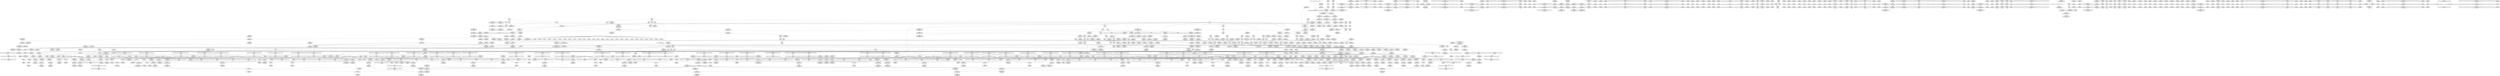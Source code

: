 digraph {
	CE0x590c590 [shape=record,shape=Mrecord,label="{CE0x590c590|task_has_perm:_tmp34|security/selinux/hooks.c,1526|*SummSource*}"]
	CE0x58b5450 [shape=record,shape=Mrecord,label="{CE0x58b5450|get_current:_bb|*SummSource*}"]
	CE0x58ac3b0 [shape=record,shape=Mrecord,label="{CE0x58ac3b0|i32_1525|*Constant*|*SummSink*}"]
	CE0x5961530 [shape=record,shape=Mrecord,label="{CE0x5961530|_call_void___preempt_count_add(i32_1)_#10,_!dbg_!27711|include/linux/rcupdate.h,239|*SummSource*}"]
	CE0x58ff4f0 [shape=record,shape=Mrecord,label="{CE0x58ff4f0|task_has_perm:_land.lhs.true|*SummSink*}"]
	CE0x5934da0 [shape=record,shape=Mrecord,label="{CE0x5934da0|i64_ptrtoint_(i8*_blockaddress(_rcu_lock_acquire,_%__here)_to_i64)|*Constant*|*SummSource*}"]
	CE0x58c75e0 [shape=record,shape=Mrecord,label="{CE0x58c75e0|i64*_getelementptr_inbounds_(_6_x_i64_,_6_x_i64_*___llvm_gcov_ctr137,_i64_0,_i64_3)|*Constant*}"]
	CE0x58ce110 [shape=record,shape=Mrecord,label="{CE0x58ce110|rcu_read_unlock:_tmp13|include/linux/rcupdate.h,933|*SummSink*}"]
	CE0x590f0a0 [shape=record,shape=Mrecord,label="{CE0x590f0a0|task_has_perm:_tmp38|security/selinux/hooks.c,1526}"]
	CE0x596aa40 [shape=record,shape=Mrecord,label="{CE0x596aa40|128:_i8*,_:_CRE_52,56_}"]
	CE0x59a8510 [shape=record,shape=Mrecord,label="{CE0x59a8510|i64*_getelementptr_inbounds_(_4_x_i64_,_4_x_i64_*___llvm_gcov_ctr133,_i64_0,_i64_2)|*Constant*|*SummSink*}"]
	CE0x58ee2e0 [shape=record,shape=Mrecord,label="{CE0x58ee2e0|task_has_perm:_do.body5}"]
	CE0x58d0430 [shape=record,shape=Mrecord,label="{CE0x58d0430|i32_1|*Constant*|*SummSink*}"]
	CE0x592dcd0 [shape=record,shape=Mrecord,label="{CE0x592dcd0|rcu_read_unlock:_tmp6|include/linux/rcupdate.h,933}"]
	CE0x59e7210 [shape=record,shape=Mrecord,label="{CE0x59e7210|__preempt_count_sub:_do.body|*SummSource*}"]
	CE0x58d66a0 [shape=record,shape=Mrecord,label="{CE0x58d66a0|rcu_read_unlock:_tmp4|include/linux/rcupdate.h,933|*SummSource*}"]
	CE0x5958da0 [shape=record,shape=Mrecord,label="{CE0x5958da0|i64*_getelementptr_inbounds_(_11_x_i64_,_11_x_i64_*___llvm_gcov_ctr127,_i64_0,_i64_9)|*Constant*|*SummSource*}"]
	CE0x5970d40 [shape=record,shape=Mrecord,label="{CE0x5970d40|_call_void___rcu_read_unlock()_#10,_!dbg_!27734|include/linux/rcupdate.h,937}"]
	CE0x5964230 [shape=record,shape=Mrecord,label="{CE0x5964230|rcu_read_unlock:_tmp17|include/linux/rcupdate.h,933|*SummSink*}"]
	CE0x58d7a80 [shape=record,shape=Mrecord,label="{CE0x58d7a80|_call_void_asm_sideeffect_,_memory_,_dirflag_,_fpsr_,_flags_()_#3,_!dbg_!27714,_!srcloc_!27715|include/linux/rcupdate.h,239|*SummSink*}"]
	CE0x5959f60 [shape=record,shape=Mrecord,label="{CE0x5959f60|rcu_read_lock:_tmp21|include/linux/rcupdate.h,884}"]
	CE0x5927af0 [shape=record,shape=Mrecord,label="{CE0x5927af0|rcu_read_lock:_tmp12|include/linux/rcupdate.h,882|*SummSink*}"]
	CE0x58a7160 [shape=record,shape=Mrecord,label="{CE0x58a7160|task_has_perm:_tsk2|Function::task_has_perm&Arg::tsk2::|*SummSink*}"]
	CE0x59013d0 [shape=record,shape=Mrecord,label="{CE0x59013d0|task_has_perm:_tmp20|security/selinux/hooks.c,1525|*SummSource*}"]
	CE0x5927e90 [shape=record,shape=Mrecord,label="{CE0x5927e90|rcu_read_lock:_call3|include/linux/rcupdate.h,882}"]
	CE0x58ceea0 [shape=record,shape=Mrecord,label="{CE0x58ceea0|i32_1|*Constant*}"]
	CE0x58f7520 [shape=record,shape=Mrecord,label="{CE0x58f7520|rcu_read_lock:_if.end|*SummSource*}"]
	CE0x58d34c0 [shape=record,shape=Mrecord,label="{CE0x58d34c0|GLOBAL:_rcu_read_lock.__warned|Global_var:rcu_read_lock.__warned|*SummSource*}"]
	CE0x5997300 [shape=record,shape=Mrecord,label="{CE0x5997300|GLOBAL:___preempt_count|Global_var:__preempt_count|*SummSource*}"]
	CE0x5996ba0 [shape=record,shape=Mrecord,label="{CE0x5996ba0|_call_void_asm_addl_$1,_%gs:$0_,_*m,ri,*m,_dirflag_,_fpsr_,_flags_(i32*___preempt_count,_i32_%sub,_i32*___preempt_count)_#3,_!dbg_!27717,_!srcloc_!27718|./arch/x86/include/asm/preempt.h,77|*SummSink*}"]
	CE0x595d950 [shape=record,shape=Mrecord,label="{CE0x595d950|rcu_read_unlock:_do.body|*SummSink*}"]
	CE0x59bc680 [shape=record,shape=Mrecord,label="{CE0x59bc680|i64*_getelementptr_inbounds_(_4_x_i64_,_4_x_i64_*___llvm_gcov_ctr129,_i64_0,_i64_0)|*Constant*|*SummSink*}"]
	CE0x592d310 [shape=record,shape=Mrecord,label="{CE0x592d310|_ret_void,_!dbg_!27717|include/linux/rcupdate.h,419}"]
	CE0x5971940 [shape=record,shape=Mrecord,label="{CE0x5971940|__rcu_read_unlock:_entry|*SummSink*}"]
	CE0x58d42a0 [shape=record,shape=Mrecord,label="{CE0x58d42a0|task_has_perm:_tmp3|*SummSource*}"]
	CE0x590fa10 [shape=record,shape=Mrecord,label="{CE0x590fa10|task_has_perm:_tobool17|security/selinux/hooks.c,1526}"]
	CE0x5943710 [shape=record,shape=Mrecord,label="{CE0x5943710|_call_void_asm_addl_$1,_%gs:$0_,_*m,ri,*m,_dirflag_,_fpsr_,_flags_(i32*___preempt_count,_i32_%val,_i32*___preempt_count)_#3,_!dbg_!27714,_!srcloc_!27717|./arch/x86/include/asm/preempt.h,72|*SummSource*}"]
	CE0x592ac40 [shape=record,shape=Mrecord,label="{CE0x592ac40|rcu_read_lock:_tmp18|include/linux/rcupdate.h,882|*SummSource*}"]
	CE0x5940670 [shape=record,shape=Mrecord,label="{CE0x5940670|__rcu_read_unlock:_tmp3}"]
	CE0x5968040 [shape=record,shape=Mrecord,label="{CE0x5968040|rcu_read_unlock:_tmp10|include/linux/rcupdate.h,933|*SummSource*}"]
	CE0x59938c0 [shape=record,shape=Mrecord,label="{CE0x59938c0|i32_0|*Constant*}"]
	CE0x58bba80 [shape=record,shape=Mrecord,label="{CE0x58bba80|i64_4|*Constant*|*SummSource*}"]
	CE0x58a7cf0 [shape=record,shape=Mrecord,label="{CE0x58a7cf0|task_has_perm:_sid|security/selinux/hooks.c,1525}"]
	CE0x58da6c0 [shape=record,shape=Mrecord,label="{CE0x58da6c0|task_has_perm:_tsk1|Function::task_has_perm&Arg::tsk1::}"]
	CE0x58b63b0 [shape=record,shape=Mrecord,label="{CE0x58b63b0|i16_2|*Constant*|*SummSink*}"]
	CE0x59000a0 [shape=record,shape=Mrecord,label="{CE0x59000a0|_call_void_asm_sideeffect_,_memory_,_dirflag_,_fpsr_,_flags_()_#3,_!dbg_!27714,_!srcloc_!27715|include/linux/rcupdate.h,239|*SummSource*}"]
	CE0x58f7c20 [shape=record,shape=Mrecord,label="{CE0x58f7c20|GLOBAL:___rcu_read_lock|*Constant*|*SummSource*}"]
	CE0x59294b0 [shape=record,shape=Mrecord,label="{CE0x59294b0|rcu_read_lock:_tmp15|include/linux/rcupdate.h,882|*SummSource*}"]
	CE0x58ab2a0 [shape=record,shape=Mrecord,label="{CE0x58ab2a0|task_has_perm:_tmp26|security/selinux/hooks.c,1525|*SummSource*}"]
	CE0x590ed00 [shape=record,shape=Mrecord,label="{CE0x590ed00|task_has_perm:_tmp37|security/selinux/hooks.c,1526|*SummSink*}"]
	CE0x58bc490 [shape=record,shape=Mrecord,label="{CE0x58bc490|rcu_read_lock:_do.end|*SummSource*}"]
	CE0x58c8920 [shape=record,shape=Mrecord,label="{CE0x58c8920|task_has_perm:_tmp8|security/selinux/hooks.c,1525|*SummSource*}"]
	CE0x58b1550 [shape=record,shape=Mrecord,label="{CE0x58b1550|i64*_getelementptr_inbounds_(_2_x_i64_,_2_x_i64_*___llvm_gcov_ctr98,_i64_0,_i64_1)|*Constant*|*SummSink*}"]
	CE0x596d450 [shape=record,shape=Mrecord,label="{CE0x596d450|rcu_read_unlock:_tmp19|include/linux/rcupdate.h,933|*SummSink*}"]
	CE0x58d6c50 [shape=record,shape=Mrecord,label="{CE0x58d6c50|task_has_perm:_if.end|*SummSource*}"]
	CE0x59605f0 [shape=record,shape=Mrecord,label="{CE0x59605f0|i64*_getelementptr_inbounds_(_4_x_i64_,_4_x_i64_*___llvm_gcov_ctr133,_i64_0,_i64_1)|*Constant*|*SummSource*}"]
	CE0x5929fd0 [shape=record,shape=Mrecord,label="{CE0x5929fd0|i64*_getelementptr_inbounds_(_11_x_i64_,_11_x_i64_*___llvm_gcov_ctr127,_i64_0,_i64_8)|*Constant*|*SummSource*}"]
	CE0x58ab5c0 [shape=record,shape=Mrecord,label="{CE0x58ab5c0|task_has_perm:_tmp25|security/selinux/hooks.c,1525|*SummSource*}"]
	CE0x5996db0 [shape=record,shape=Mrecord,label="{CE0x5996db0|i64*_getelementptr_inbounds_(_4_x_i64_,_4_x_i64_*___llvm_gcov_ctr135,_i64_0,_i64_3)|*Constant*}"]
	CE0x5910430 [shape=record,shape=Mrecord,label="{CE0x5910430|task_has_perm:_tmp41|security/selinux/hooks.c,1526}"]
	CE0x592d9e0 [shape=record,shape=Mrecord,label="{CE0x592d9e0|rcu_lock_acquire:_entry}"]
	CE0x596a320 [shape=record,shape=Mrecord,label="{CE0x596a320|128:_i8*,_:_CRE_16,20_}"]
	CE0x5933450 [shape=record,shape=Mrecord,label="{CE0x5933450|__preempt_count_add:_tmp|*SummSink*}"]
	CE0x590e440 [shape=record,shape=Mrecord,label="{CE0x590e440|i64_15|*Constant*|*SummSource*}"]
	CE0x599f680 [shape=record,shape=Mrecord,label="{CE0x599f680|i64*_getelementptr_inbounds_(_4_x_i64_,_4_x_i64_*___llvm_gcov_ctr135,_i64_0,_i64_2)|*Constant*}"]
	CE0x596f890 [shape=record,shape=Mrecord,label="{CE0x596f890|_call_void_rcu_lock_release(%struct.lockdep_map*_rcu_lock_map)_#10,_!dbg_!27733|include/linux/rcupdate.h,935|*SummSink*}"]
	CE0x596e620 [shape=record,shape=Mrecord,label="{CE0x596e620|_call_void_rcu_lock_release(%struct.lockdep_map*_rcu_lock_map)_#10,_!dbg_!27733|include/linux/rcupdate.h,935}"]
	CE0x596b1b0 [shape=record,shape=Mrecord,label="{CE0x596b1b0|128:_i8*,_:_CRE_104,112_}"]
	CE0x59461b0 [shape=record,shape=Mrecord,label="{CE0x59461b0|task_has_perm:_tmp57|security/selinux/hooks.c,1526|*SummSource*}"]
	CE0x5928860 [shape=record,shape=Mrecord,label="{CE0x5928860|rcu_read_lock:_tmp13|include/linux/rcupdate.h,882}"]
	CE0x58c2b60 [shape=record,shape=Mrecord,label="{CE0x58c2b60|get_current:_tmp|*SummSink*}"]
	CE0x592adb0 [shape=record,shape=Mrecord,label="{CE0x592adb0|rcu_read_lock:_tmp18|include/linux/rcupdate.h,882|*SummSink*}"]
	CE0x5909900 [shape=record,shape=Mrecord,label="{CE0x5909900|task_has_perm:_tmp51|security/selinux/hooks.c,1526|*SummSink*}"]
	CE0x58d11a0 [shape=record,shape=Mrecord,label="{CE0x58d11a0|task_has_perm:_call11|security/selinux/hooks.c,1526}"]
	CE0x5970590 [shape=record,shape=Mrecord,label="{CE0x5970590|rcu_lock_release:_map|Function::rcu_lock_release&Arg::map::}"]
	CE0x58c5670 [shape=record,shape=Mrecord,label="{CE0x58c5670|i64*_getelementptr_inbounds_(_6_x_i64_,_6_x_i64_*___llvm_gcov_ctr137,_i64_0,_i64_0)|*Constant*}"]
	CE0x58c3750 [shape=record,shape=Mrecord,label="{CE0x58c3750|task_has_perm:_tmp23|security/selinux/hooks.c,1525}"]
	CE0x59476f0 [shape=record,shape=Mrecord,label="{CE0x59476f0|avc_has_perm:_auditdata|Function::avc_has_perm&Arg::auditdata::|*SummSource*}"]
	CE0x592e790 [shape=record,shape=Mrecord,label="{CE0x592e790|__rcu_read_lock:_tmp7|include/linux/rcupdate.h,240|*SummSource*}"]
	CE0x58b3e20 [shape=record,shape=Mrecord,label="{CE0x58b3e20|selinux_ptrace_traceme:_if.then|*SummSink*}"]
	CE0x5908600 [shape=record,shape=Mrecord,label="{CE0x5908600|task_has_perm:_tmp49|security/selinux/hooks.c,1526|*SummSink*}"]
	CE0x59a5fe0 [shape=record,shape=Mrecord,label="{CE0x59a5fe0|rcu_lock_acquire:_tmp5|include/linux/rcupdate.h,418|*SummSink*}"]
	CE0x595f130 [shape=record,shape=Mrecord,label="{CE0x595f130|GLOBAL:___llvm_gcov_ctr132|Global_var:__llvm_gcov_ctr132|*SummSink*}"]
	CE0x58a4ae0 [shape=record,shape=Mrecord,label="{CE0x58a4ae0|selinux_ptrace_traceme:_tmp}"]
	CE0x5900540 [shape=record,shape=Mrecord,label="{CE0x5900540|i64_7|*Constant*|*SummSink*}"]
	CE0x58ab420 [shape=record,shape=Mrecord,label="{CE0x58ab420|task_has_perm:_tmp25|security/selinux/hooks.c,1525}"]
	CE0x58d1ed0 [shape=record,shape=Mrecord,label="{CE0x58d1ed0|task_has_perm:_tobool12|security/selinux/hooks.c,1526}"]
	CE0x58d79d0 [shape=record,shape=Mrecord,label="{CE0x58d79d0|task_has_perm:_tmp12|security/selinux/hooks.c,1525|*SummSink*}"]
	CE0x590d220 [shape=record,shape=Mrecord,label="{CE0x590d220|GLOBAL:_task_has_perm.__warned48|Global_var:task_has_perm.__warned48|*SummSink*}"]
	CE0x590beb0 [shape=record,shape=Mrecord,label="{CE0x590beb0|task_has_perm:_tmp33|security/selinux/hooks.c,1526}"]
	CE0x58eb5d0 [shape=record,shape=Mrecord,label="{CE0x58eb5d0|rcu_read_lock:_tmp4|include/linux/rcupdate.h,882|*SummSource*}"]
	CE0x58be9d0 [shape=record,shape=Mrecord,label="{CE0x58be9d0|i64_3|*Constant*|*SummSink*}"]
	CE0x596e220 [shape=record,shape=Mrecord,label="{CE0x596e220|i64*_getelementptr_inbounds_(_11_x_i64_,_11_x_i64_*___llvm_gcov_ctr132,_i64_0,_i64_10)|*Constant*|*SummSink*}"]
	CE0x58c0af0 [shape=record,shape=Mrecord,label="{CE0x58c0af0|selinux_ptrace_traceme:_tmp6|security/selinux/hooks.c,1960}"]
	CE0x58eada0 [shape=record,shape=Mrecord,label="{CE0x58eada0|i64_5|*Constant*|*SummSink*}"]
	CE0x596ead0 [shape=record,shape=Mrecord,label="{CE0x596ead0|rcu_read_unlock:_tmp22|include/linux/rcupdate.h,935|*SummSource*}"]
	CE0x58d2d40 [shape=record,shape=Mrecord,label="{CE0x58d2d40|rcu_read_lock:_tmp7|include/linux/rcupdate.h,882}"]
	CE0x58eea80 [shape=record,shape=Mrecord,label="{CE0x58eea80|task_has_perm:_tobool1|security/selinux/hooks.c,1525|*SummSink*}"]
	CE0x5902410 [shape=record,shape=Mrecord,label="{CE0x5902410|task_has_perm:_do.end22}"]
	CE0x595c070 [shape=record,shape=Mrecord,label="{CE0x595c070|rcu_read_unlock:_tobool|include/linux/rcupdate.h,933|*SummSource*}"]
	CE0x58ccb10 [shape=record,shape=Mrecord,label="{CE0x58ccb10|rcu_read_lock:_if.then|*SummSource*}"]
	CE0x596f7b0 [shape=record,shape=Mrecord,label="{CE0x596f7b0|_call_void_rcu_lock_release(%struct.lockdep_map*_rcu_lock_map)_#10,_!dbg_!27733|include/linux/rcupdate.h,935|*SummSource*}"]
	CE0x58d4c00 [shape=record,shape=Mrecord,label="{CE0x58d4c00|task_has_perm:_tmp|*SummSource*}"]
	CE0x590df20 [shape=record,shape=Mrecord,label="{CE0x590df20|i64_15|*Constant*}"]
	CE0x5963fb0 [shape=record,shape=Mrecord,label="{CE0x5963fb0|rcu_read_unlock:_tmp17|include/linux/rcupdate.h,933}"]
	CE0x58a3630 [shape=record,shape=Mrecord,label="{CE0x58a3630|selinux_ptrace_traceme:_if.then}"]
	CE0x58f3600 [shape=record,shape=Mrecord,label="{CE0x58f3600|i32_(i32,_i32,_i16,_i32,_%struct.common_audit_data*)*_bitcast_(i32_(i32,_i32,_i16,_i32,_%struct.common_audit_data.495*)*_avc_has_perm_to_i32_(i32,_i32,_i16,_i32,_%struct.common_audit_data*)*)|*Constant*}"]
	CE0x58d1320 [shape=record,shape=Mrecord,label="{CE0x58d1320|task_has_perm:_tmp31|*LoadInst*|security/selinux/hooks.c,1526|*SummSink*}"]
	CE0x5902b10 [shape=record,shape=Mrecord,label="{CE0x5902b10|rcu_read_unlock:_call3|include/linux/rcupdate.h,933|*SummSource*}"]
	CE0x58d6b50 [shape=record,shape=Mrecord,label="{CE0x58d6b50|task_has_perm:_if.end}"]
	CE0x58b5a90 [shape=record,shape=Mrecord,label="{CE0x58b5a90|task_has_perm:_tobool|security/selinux/hooks.c,1525|*SummSink*}"]
	CE0x58b1800 [shape=record,shape=Mrecord,label="{CE0x58b1800|selinux_ptrace_traceme:_call1|security/selinux/hooks.c,1962|*SummSource*}"]
	CE0x58bb920 [shape=record,shape=Mrecord,label="{CE0x58bb920|task_has_perm:_tobool4|security/selinux/hooks.c,1525|*SummSink*}"]
	CE0x59aa550 [shape=record,shape=Mrecord,label="{CE0x59aa550|i64*_getelementptr_inbounds_(_4_x_i64_,_4_x_i64_*___llvm_gcov_ctr135,_i64_0,_i64_3)|*Constant*|*SummSource*}"]
	CE0x59467d0 [shape=record,shape=Mrecord,label="{CE0x59467d0|GLOBAL:_rcu_read_unlock|*Constant*}"]
	CE0x58f9120 [shape=record,shape=Mrecord,label="{CE0x58f9120|task_has_perm:_sid|security/selinux/hooks.c,1525|*SummSink*}"]
	CE0x58a1ec0 [shape=record,shape=Mrecord,label="{CE0x58a1ec0|selinux_ptrace_traceme:_entry}"]
	CE0x58c13a0 [shape=record,shape=Mrecord,label="{CE0x58c13a0|_ret_i32_%retval.0,_!dbg_!27723|security/selinux/hooks.c,1963}"]
	CE0x595af00 [shape=record,shape=Mrecord,label="{CE0x595af00|rcu_read_lock:_tmp22|include/linux/rcupdate.h,884|*SummSink*}"]
	CE0x590e8c0 [shape=record,shape=Mrecord,label="{CE0x590e8c0|i64_16|*Constant*|*SummSource*}"]
	CE0x59334c0 [shape=record,shape=Mrecord,label="{CE0x59334c0|i64*_getelementptr_inbounds_(_4_x_i64_,_4_x_i64_*___llvm_gcov_ctr134,_i64_0,_i64_0)|*Constant*}"]
	CE0x58eca30 [shape=record,shape=Mrecord,label="{CE0x58eca30|task_has_perm:_tmp39|security/selinux/hooks.c,1526|*SummSource*}"]
	CE0x59a3840 [shape=record,shape=Mrecord,label="{CE0x59a3840|_call_void_lock_release(%struct.lockdep_map*_%map,_i32_1,_i64_ptrtoint_(i8*_blockaddress(_rcu_lock_release,_%__here)_to_i64))_#10,_!dbg_!27716|include/linux/rcupdate.h,423|*SummSource*}"]
	CE0x58d3870 [shape=record,shape=Mrecord,label="{CE0x58d3870|__rcu_read_lock:_tmp5|include/linux/rcupdate.h,239|*SummSink*}"]
	CE0x58c1f80 [shape=record,shape=Mrecord,label="{CE0x58c1f80|i64*_getelementptr_inbounds_(_6_x_i64_,_6_x_i64_*___llvm_gcov_ctr137,_i64_0,_i64_5)|*Constant*}"]
	CE0x58e8c30 [shape=record,shape=Mrecord,label="{CE0x58e8c30|task_has_perm:_tmp13|security/selinux/hooks.c,1525|*SummSource*}"]
	CE0x58a5f80 [shape=record,shape=Mrecord,label="{CE0x58a5f80|selinux_ptrace_traceme:_return|*SummSink*}"]
	CE0x58d9150 [shape=record,shape=Mrecord,label="{CE0x58d9150|avc_has_perm:_ssid|Function::avc_has_perm&Arg::ssid::|*SummSink*}"]
	CE0x58f7710 [shape=record,shape=Mrecord,label="{CE0x58f7710|i64*_getelementptr_inbounds_(_11_x_i64_,_11_x_i64_*___llvm_gcov_ctr127,_i64_0,_i64_0)|*Constant*}"]
	CE0x5909500 [shape=record,shape=Mrecord,label="{CE0x5909500|i64*_getelementptr_inbounds_(_24_x_i64_,_24_x_i64_*___llvm_gcov_ctr138,_i64_0,_i64_22)|*Constant*}"]
	CE0x5928a90 [shape=record,shape=Mrecord,label="{CE0x5928a90|rcu_read_lock:_tmp13|include/linux/rcupdate.h,882|*SummSink*}"]
	CE0x58b0b00 [shape=record,shape=Mrecord,label="{CE0x58b0b00|i64_1|*Constant*|*SummSource*}"]
	CE0x5944100 [shape=record,shape=Mrecord,label="{CE0x5944100|task_has_perm:_tmp55|security/selinux/hooks.c,1526|*SummSink*}"]
	CE0x593e010 [shape=record,shape=Mrecord,label="{CE0x593e010|__preempt_count_add:_tmp5|./arch/x86/include/asm/preempt.h,72|*SummSink*}"]
	CE0x58c1d00 [shape=record,shape=Mrecord,label="{CE0x58c1d00|GLOBAL:_current_task|Global_var:current_task|*SummSource*}"]
	CE0x590fdd0 [shape=record,shape=Mrecord,label="{CE0x590fdd0|i64_18|*Constant*}"]
	CE0x58f0fc0 [shape=record,shape=Mrecord,label="{CE0x58f0fc0|rcu_lock_acquire:_bb}"]
	CE0x58c1330 [shape=record,shape=Mrecord,label="{CE0x58c1330|get_current:_bb}"]
	CE0x59e85f0 [shape=record,shape=Mrecord,label="{CE0x59e85f0|_call_void_mcount()_#3|*SummSource*}"]
	CE0x58d41a0 [shape=record,shape=Mrecord,label="{CE0x58d41a0|task_has_perm:_tmp3}"]
	CE0x592d6b0 [shape=record,shape=Mrecord,label="{CE0x592d6b0|__rcu_read_lock:_tmp|*SummSink*}"]
	CE0x58f52a0 [shape=record,shape=Mrecord,label="{CE0x58f52a0|rcu_read_lock:_tmp5|include/linux/rcupdate.h,882}"]
	CE0x592db00 [shape=record,shape=Mrecord,label="{CE0x592db00|GLOBAL:_rcu_lock_map|Global_var:rcu_lock_map|*SummSink*}"]
	CE0x58f4b90 [shape=record,shape=Mrecord,label="{CE0x58f4b90|i64*_getelementptr_inbounds_(_4_x_i64_,_4_x_i64_*___llvm_gcov_ctr128,_i64_0,_i64_2)|*Constant*|*SummSink*}"]
	CE0x5969360 [shape=record,shape=Mrecord,label="{CE0x5969360|i64*_getelementptr_inbounds_(_4_x_i64_,_4_x_i64_*___llvm_gcov_ctr133,_i64_0,_i64_0)|*Constant*|*SummSource*}"]
	CE0x59611e0 [shape=record,shape=Mrecord,label="{CE0x59611e0|GLOBAL:_rcu_read_unlock.__warned|Global_var:rcu_read_unlock.__warned|*SummSink*}"]
	CE0x5932710 [shape=record,shape=Mrecord,label="{CE0x5932710|__rcu_read_unlock:_do.end}"]
	CE0x58aabc0 [shape=record,shape=Mrecord,label="{CE0x58aabc0|task_has_perm:_tmp24|security/selinux/hooks.c,1525}"]
	CE0x58fdc00 [shape=record,shape=Mrecord,label="{CE0x58fdc00|GLOBAL:___llvm_gcov_ctr138|Global_var:__llvm_gcov_ctr138|*SummSource*}"]
	CE0x58ee1b0 [shape=record,shape=Mrecord,label="{CE0x58ee1b0|task_has_perm:_land.lhs.true13|*SummSink*}"]
	CE0x596b920 [shape=record,shape=Mrecord,label="{CE0x596b920|128:_i8*,_:_CRE_160,168_}"]
	CE0x5940140 [shape=record,shape=Mrecord,label="{CE0x5940140|rcu_lock_acquire:_tmp4|include/linux/rcupdate.h,418}"]
	CE0x595e950 [shape=record,shape=Mrecord,label="{CE0x595e950|rcu_read_unlock:_do.end|*SummSource*}"]
	CE0x58ebe30 [shape=record,shape=Mrecord,label="{CE0x58ebe30|task_has_perm:_real_cred|security/selinux/hooks.c,1525|*SummSink*}"]
	CE0x5926800 [shape=record,shape=Mrecord,label="{CE0x5926800|rcu_read_unlock:_tmp11|include/linux/rcupdate.h,933|*SummSource*}"]
	CE0x5907f60 [shape=record,shape=Mrecord,label="{CE0x5907f60|task_has_perm:_tmp49|security/selinux/hooks.c,1526}"]
	CE0x595c560 [shape=record,shape=Mrecord,label="{CE0x595c560|rcu_lock_acquire:_tmp|*SummSource*}"]
	CE0x58cc2d0 [shape=record,shape=Mrecord,label="{CE0x58cc2d0|_call_void_rcu_lock_acquire(%struct.lockdep_map*_rcu_lock_map)_#10,_!dbg_!27711|include/linux/rcupdate.h,881}"]
	CE0x596b4e0 [shape=record,shape=Mrecord,label="{CE0x596b4e0|128:_i8*,_:_CRE_128,136_}"]
	CE0x58c87f0 [shape=record,shape=Mrecord,label="{CE0x58c87f0|task_has_perm:_entry}"]
	CE0x595ef50 [shape=record,shape=Mrecord,label="{CE0x595ef50|rcu_lock_acquire:_tmp3|*SummSource*}"]
	CE0x58b3d70 [shape=record,shape=Mrecord,label="{CE0x58b3d70|i64_1|*Constant*}"]
	CE0x59bb250 [shape=record,shape=Mrecord,label="{CE0x59bb250|__preempt_count_add:_tmp6|./arch/x86/include/asm/preempt.h,73}"]
	CE0x5971be0 [shape=record,shape=Mrecord,label="{CE0x5971be0|_ret_void,_!dbg_!27717|include/linux/rcupdate.h,245}"]
	CE0x58f8f30 [shape=record,shape=Mrecord,label="{CE0x58f8f30|__rcu_read_lock:_do.body}"]
	CE0x58fc6a0 [shape=record,shape=Mrecord,label="{CE0x58fc6a0|%struct.task_struct*_(%struct.task_struct**)*_asm_movq_%gs:$_1:P_,$0_,_r,im,_dirflag_,_fpsr_,_flags_|*SummSource*}"]
	CE0x58c3d10 [shape=record,shape=Mrecord,label="{CE0x58c3d10|task_has_perm:_tmp23|security/selinux/hooks.c,1525|*SummSink*}"]
	CE0x58fd960 [shape=record,shape=Mrecord,label="{CE0x58fd960|i64_0|*Constant*}"]
	CE0x59afbe0 [shape=record,shape=Mrecord,label="{CE0x59afbe0|__rcu_read_unlock:_tmp6|include/linux/rcupdate.h,245|*SummSink*}"]
	CE0x58f5570 [shape=record,shape=Mrecord,label="{CE0x58f5570|rcu_read_lock:_tmp5|include/linux/rcupdate.h,882|*SummSink*}"]
	CE0x58da840 [shape=record,shape=Mrecord,label="{CE0x58da840|task_has_perm:_tsk1|Function::task_has_perm&Arg::tsk1::|*SummSource*}"]
	CE0x58ff120 [shape=record,shape=Mrecord,label="{CE0x58ff120|rcu_read_lock:_tmp3}"]
	CE0x599fce0 [shape=record,shape=Mrecord,label="{CE0x599fce0|__preempt_count_sub:_tmp3|*SummSource*}"]
	CE0x58c8f50 [shape=record,shape=Mrecord,label="{CE0x58c8f50|task_has_perm:_tmp1|*SummSource*}"]
	CE0x58d52c0 [shape=record,shape=Mrecord,label="{CE0x58d52c0|GLOBAL:_rcu_read_lock|*Constant*|*SummSink*}"]
	CE0x58e8500 [shape=record,shape=Mrecord,label="{CE0x58e8500|task_has_perm:_land.lhs.true15|*SummSink*}"]
	CE0x5926bb0 [shape=record,shape=Mrecord,label="{CE0x5926bb0|rcu_read_unlock:_tmp12|include/linux/rcupdate.h,933}"]
	CE0x595fe90 [shape=record,shape=Mrecord,label="{CE0x595fe90|__preempt_count_add:_entry|*SummSink*}"]
	CE0x595ad70 [shape=record,shape=Mrecord,label="{CE0x595ad70|i64*_getelementptr_inbounds_(_11_x_i64_,_11_x_i64_*___llvm_gcov_ctr127,_i64_0,_i64_10)|*Constant*|*SummSource*}"]
	CE0x59a0600 [shape=record,shape=Mrecord,label="{CE0x59a0600|__preempt_count_sub:_tmp6|./arch/x86/include/asm/preempt.h,78|*SummSource*}"]
	CE0x592ab10 [shape=record,shape=Mrecord,label="{CE0x592ab10|rcu_read_lock:_tmp18|include/linux/rcupdate.h,882}"]
	CE0x595a9b0 [shape=record,shape=Mrecord,label="{CE0x595a9b0|i32_883|*Constant*|*SummSink*}"]
	CE0x59ab560 [shape=record,shape=Mrecord,label="{CE0x59ab560|GLOBAL:___preempt_count_sub|*Constant*|*SummSink*}"]
	CE0x5907590 [shape=record,shape=Mrecord,label="{CE0x5907590|task_has_perm:_tmp48|security/selinux/hooks.c,1526}"]
	CE0x596d1f0 [shape=record,shape=Mrecord,label="{CE0x596d1f0|rcu_read_unlock:_tmp19|include/linux/rcupdate.h,933}"]
	CE0x58fd140 [shape=record,shape=Mrecord,label="{CE0x58fd140|task_has_perm:_if.then}"]
	CE0x58d89b0 [shape=record,shape=Mrecord,label="{CE0x58d89b0|avc_has_perm:_entry|*SummSource*}"]
	CE0x5965c40 [shape=record,shape=Mrecord,label="{CE0x5965c40|rcu_lock_acquire:_tmp2|*SummSource*}"]
	CE0x59946d0 [shape=record,shape=Mrecord,label="{CE0x59946d0|i8*_undef|*Constant*}"]
	CE0x58fd1e0 [shape=record,shape=Mrecord,label="{CE0x58fd1e0|task_has_perm:_if.then|*SummSource*}"]
	CE0x5966fe0 [shape=record,shape=Mrecord,label="{CE0x5966fe0|rcu_read_unlock:_tmp9|include/linux/rcupdate.h,933|*SummSink*}"]
	CE0x58fd760 [shape=record,shape=Mrecord,label="{CE0x58fd760|__rcu_read_lock:_tmp7|include/linux/rcupdate.h,240|*SummSink*}"]
	CE0x599ca10 [shape=record,shape=Mrecord,label="{CE0x599ca10|i64*_getelementptr_inbounds_(_4_x_i64_,_4_x_i64_*___llvm_gcov_ctr134,_i64_0,_i64_0)|*Constant*|*SummSink*}"]
	CE0x58ee0d0 [shape=record,shape=Mrecord,label="{CE0x58ee0d0|task_has_perm:_land.lhs.true13|*SummSource*}"]
	CE0x59969e0 [shape=record,shape=Mrecord,label="{CE0x59969e0|i64*_getelementptr_inbounds_(_4_x_i64_,_4_x_i64_*___llvm_gcov_ctr133,_i64_0,_i64_0)|*Constant*}"]
	CE0x58ef570 [shape=record,shape=Mrecord,label="{CE0x58ef570|_call_void_mcount()_#3|*SummSink*}"]
	CE0x59052c0 [shape=record,shape=Mrecord,label="{CE0x59052c0|i64*_getelementptr_inbounds_(_24_x_i64_,_24_x_i64_*___llvm_gcov_ctr138,_i64_0,_i64_19)|*Constant*|*SummSink*}"]
	CE0x58d4b90 [shape=record,shape=Mrecord,label="{CE0x58d4b90|COLLAPSED:_GCMRE___llvm_gcov_ctr138_internal_global_24_x_i64_zeroinitializer:_elem_0:default:}"]
	CE0x58d6630 [shape=record,shape=Mrecord,label="{CE0x58d6630|GLOBAL:___llvm_gcov_ctr132|Global_var:__llvm_gcov_ctr132}"]
	CE0x590e570 [shape=record,shape=Mrecord,label="{CE0x590e570|i64_15|*Constant*|*SummSink*}"]
	CE0x592d740 [shape=record,shape=Mrecord,label="{CE0x592d740|i64*_getelementptr_inbounds_(_4_x_i64_,_4_x_i64_*___llvm_gcov_ctr128,_i64_0,_i64_1)|*Constant*|*SummSink*}"]
	CE0x5933160 [shape=record,shape=Mrecord,label="{CE0x5933160|__rcu_read_unlock:_bb|*SummSink*}"]
	CE0x58b8510 [shape=record,shape=Mrecord,label="{CE0x58b8510|task_has_perm:_tmp|*SummSink*}"]
	CE0x58a5060 [shape=record,shape=Mrecord,label="{CE0x58a5060|selinux_ptrace_traceme:_bb|*SummSource*}"]
	CE0x59679b0 [shape=record,shape=Mrecord,label="{CE0x59679b0|rcu_lock_release:_tmp3|*SummSource*}"]
	CE0x599bea0 [shape=record,shape=Mrecord,label="{CE0x599bea0|__rcu_read_unlock:_do.body|*SummSink*}"]
	CE0x5948180 [shape=record,shape=Mrecord,label="{CE0x5948180|rcu_read_lock:_do.body}"]
	CE0x5970190 [shape=record,shape=Mrecord,label="{CE0x5970190|rcu_lock_release:_entry}"]
	CE0x5934c60 [shape=record,shape=Mrecord,label="{CE0x5934c60|i64_ptrtoint_(i8*_blockaddress(_rcu_lock_acquire,_%__here)_to_i64)|*Constant*}"]
	CE0x58bf8e0 [shape=record,shape=Mrecord,label="{CE0x58bf8e0|_call_void_mcount()_#3}"]
	CE0x599fc10 [shape=record,shape=Mrecord,label="{CE0x599fc10|__preempt_count_sub:_tmp3}"]
	CE0x592da90 [shape=record,shape=Mrecord,label="{CE0x592da90|rcu_lock_acquire:_entry|*SummSink*}"]
	CE0x58e9a20 [shape=record,shape=Mrecord,label="{CE0x58e9a20|i64_2|*Constant*}"]
	CE0x5969a70 [shape=record,shape=Mrecord,label="{CE0x5969a70|rcu_read_unlock:_land.lhs.true|*SummSink*}"]
	CE0x5902500 [shape=record,shape=Mrecord,label="{CE0x5902500|task_has_perm:_do.end22|*SummSource*}"]
	CE0x59a6d50 [shape=record,shape=Mrecord,label="{CE0x59a6d50|_call_void_mcount()_#3|*SummSource*}"]
	CE0x58cbc60 [shape=record,shape=Mrecord,label="{CE0x58cbc60|task_has_perm:_if.end19|*SummSource*}"]
	CE0x58a9b40 [shape=record,shape=Mrecord,label="{CE0x58a9b40|task_has_perm:_tmp2|*SummSink*}"]
	CE0x5946be0 [shape=record,shape=Mrecord,label="{CE0x5946be0|GLOBAL:_rcu_read_unlock|*Constant*|*SummSource*}"]
	CE0x59667d0 [shape=record,shape=Mrecord,label="{CE0x59667d0|rcu_lock_release:_tmp2}"]
	CE0x5928dd0 [shape=record,shape=Mrecord,label="{CE0x5928dd0|rcu_read_lock:_tmp14|include/linux/rcupdate.h,882}"]
	CE0x58bdb30 [shape=record,shape=Mrecord,label="{CE0x58bdb30|task_has_perm:_tmp16|security/selinux/hooks.c,1525|*SummSource*}"]
	CE0x599e480 [shape=record,shape=Mrecord,label="{CE0x599e480|__preempt_count_sub:_tmp}"]
	CE0x58c3340 [shape=record,shape=Mrecord,label="{CE0x58c3340|rcu_read_unlock:_tmp2|*SummSource*}"]
	CE0x58d2640 [shape=record,shape=Mrecord,label="{CE0x58d2640|i64_13|*Constant*|*SummSource*}"]
	CE0x5935db0 [shape=record,shape=Mrecord,label="{CE0x5935db0|__rcu_read_lock:_tmp2}"]
	CE0x58f99e0 [shape=record,shape=Mrecord,label="{CE0x58f99e0|task_has_perm:_tmp29|security/selinux/hooks.c,1525|*SummSource*}"]
	CE0x58d0810 [shape=record,shape=Mrecord,label="{CE0x58d0810|task_has_perm:_tmp32|security/selinux/hooks.c,1526|*SummSource*}"]
	CE0x599bbf0 [shape=record,shape=Mrecord,label="{CE0x599bbf0|__preempt_count_add:_tmp3|*SummSink*}"]
	CE0x59af9f0 [shape=record,shape=Mrecord,label="{CE0x59af9f0|__rcu_read_unlock:_tmp6|include/linux/rcupdate.h,245}"]
	CE0x59286f0 [shape=record,shape=Mrecord,label="{CE0x59286f0|i64_6|*Constant*}"]
	CE0x58c8d40 [shape=record,shape=Mrecord,label="{CE0x58c8d40|128:_i8*,_:_CRE_8,16_}"]
	CE0x596a3d0 [shape=record,shape=Mrecord,label="{CE0x596a3d0|128:_i8*,_:_CRE_20,24_}"]
	CE0x58c4220 [shape=record,shape=Mrecord,label="{CE0x58c4220|task_has_perm:_tmp9|security/selinux/hooks.c,1525}"]
	CE0x59709a0 [shape=record,shape=Mrecord,label="{CE0x59709a0|GLOBAL:___rcu_read_unlock|*Constant*}"]
	CE0x58b2a50 [shape=record,shape=Mrecord,label="{CE0x58b2a50|i32_22|*Constant*}"]
	CE0x59a3440 [shape=record,shape=Mrecord,label="{CE0x59a3440|__rcu_read_unlock:_tmp}"]
	CE0x592d1c0 [shape=record,shape=Mrecord,label="{CE0x592d1c0|rcu_read_lock:_call|include/linux/rcupdate.h,882}"]
	CE0x58c6ee0 [shape=record,shape=Mrecord,label="{CE0x58c6ee0|task_has_perm:_tmp28|security/selinux/hooks.c,1525}"]
	CE0x59a6180 [shape=record,shape=Mrecord,label="{CE0x59a6180|rcu_lock_acquire:_indirectgoto|*SummSource*}"]
	CE0x59097e0 [shape=record,shape=Mrecord,label="{CE0x59097e0|i64*_getelementptr_inbounds_(_24_x_i64_,_24_x_i64_*___llvm_gcov_ctr138,_i64_0,_i64_22)|*Constant*|*SummSource*}"]
	CE0x589e5e0 [shape=record,shape=Mrecord,label="{CE0x589e5e0|GLOBAL:_cap_ptrace_traceme|*Constant*|*SummSink*}"]
	CE0x596c800 [shape=record,shape=Mrecord,label="{CE0x596c800|i32_934|*Constant*|*SummSink*}"]
	CE0x58bb250 [shape=record,shape=Mrecord,label="{CE0x58bb250|task_has_perm:_do.end20|*SummSource*}"]
	CE0x58f3ad0 [shape=record,shape=Mrecord,label="{CE0x58f3ad0|i8*_getelementptr_inbounds_(_41_x_i8_,_41_x_i8_*_.str44,_i32_0,_i32_0)|*Constant*|*SummSink*}"]
	CE0x59ab5d0 [shape=record,shape=Mrecord,label="{CE0x59ab5d0|GLOBAL:___preempt_count_sub|*Constant*|*SummSource*}"]
	CE0x594cf00 [shape=record,shape=Mrecord,label="{CE0x594cf00|__preempt_count_sub:_bb}"]
	CE0x58e6d90 [shape=record,shape=Mrecord,label="{CE0x58e6d90|i64*_getelementptr_inbounds_(_4_x_i64_,_4_x_i64_*___llvm_gcov_ctr134,_i64_0,_i64_1)|*Constant*|*SummSource*}"]
	CE0x5965bd0 [shape=record,shape=Mrecord,label="{CE0x5965bd0|rcu_lock_acquire:_tmp2}"]
	CE0x59074a0 [shape=record,shape=Mrecord,label="{CE0x59074a0|task_has_perm:_tmp49|security/selinux/hooks.c,1526|*SummSource*}"]
	CE0x58a8c30 [shape=record,shape=Mrecord,label="{CE0x58a8c30|_call_void_mcount()_#3|*SummSink*}"]
	CE0x58d02c0 [shape=record,shape=Mrecord,label="{CE0x58d02c0|i32_1|*Constant*|*SummSource*}"]
	CE0x58e24a0 [shape=record,shape=Mrecord,label="{CE0x58e24a0|selinux_ptrace_traceme:_tmp9|security/selinux/hooks.c,1962|*SummSink*}"]
	CE0x58fc920 [shape=record,shape=Mrecord,label="{CE0x58fc920|_ret_void,_!dbg_!27735|include/linux/rcupdate.h,884}"]
	CE0x59a3550 [shape=record,shape=Mrecord,label="{CE0x59a3550|__rcu_read_lock:_do.body|*SummSink*}"]
	CE0x5909af0 [shape=record,shape=Mrecord,label="{CE0x5909af0|task_has_perm:_tmp52|security/selinux/hooks.c,1526}"]
	CE0x58ebaa0 [shape=record,shape=Mrecord,label="{CE0x58ebaa0|GLOBAL:___llvm_gcov_ctr127|Global_var:__llvm_gcov_ctr127|*SummSource*}"]
	CE0x5950650 [shape=record,shape=Mrecord,label="{CE0x5950650|__preempt_count_add:_tmp}"]
	CE0x58bd5b0 [shape=record,shape=Mrecord,label="{CE0x58bd5b0|i64*_getelementptr_inbounds_(_24_x_i64_,_24_x_i64_*___llvm_gcov_ctr138,_i64_0,_i64_10)|*Constant*}"]
	CE0x5968730 [shape=record,shape=Mrecord,label="{CE0x5968730|_call_void_asm_sideeffect_,_memory_,_dirflag_,_fpsr_,_flags_()_#3,_!dbg_!27711,_!srcloc_!27714|include/linux/rcupdate.h,244|*SummSource*}"]
	CE0x58d6160 [shape=record,shape=Mrecord,label="{CE0x58d6160|i8*_getelementptr_inbounds_(_25_x_i8_,_25_x_i8_*_.str3,_i32_0,_i32_0)|*Constant*|*SummSink*}"]
	CE0x58ecba0 [shape=record,shape=Mrecord,label="{CE0x58ecba0|task_has_perm:_tmp39|security/selinux/hooks.c,1526|*SummSink*}"]
	CE0x59a5030 [shape=record,shape=Mrecord,label="{CE0x59a5030|i64*_getelementptr_inbounds_(_4_x_i64_,_4_x_i64_*___llvm_gcov_ctr133,_i64_0,_i64_3)|*Constant*|*SummSink*}"]
	CE0x58a3d10 [shape=record,shape=Mrecord,label="{CE0x58a3d10|selinux_ptrace_traceme:_tmp1}"]
	CE0x596b0a0 [shape=record,shape=Mrecord,label="{CE0x596b0a0|128:_i8*,_:_CRE_96,104_}"]
	CE0x595e890 [shape=record,shape=Mrecord,label="{CE0x595e890|i64*_getelementptr_inbounds_(_11_x_i64_,_11_x_i64_*___llvm_gcov_ctr132,_i64_0,_i64_0)|*Constant*|*SummSink*}"]
	CE0x5969bf0 [shape=record,shape=Mrecord,label="{CE0x5969bf0|rcu_lock_release:_tmp2|*SummSource*}"]
	CE0x58f3f90 [shape=record,shape=Mrecord,label="{CE0x58f3f90|i64*_getelementptr_inbounds_(_24_x_i64_,_24_x_i64_*___llvm_gcov_ctr138,_i64_0,_i64_9)|*Constant*|*SummSource*}"]
	CE0x58a0610 [shape=record,shape=Mrecord,label="{CE0x58a0610|i64_2|*Constant*|*SummSource*}"]
	CE0x592d040 [shape=record,shape=Mrecord,label="{CE0x592d040|rcu_lock_acquire:_map|Function::rcu_lock_acquire&Arg::map::|*SummSink*}"]
	CE0x58c3440 [shape=record,shape=Mrecord,label="{CE0x58c3440|i64*_getelementptr_inbounds_(_24_x_i64_,_24_x_i64_*___llvm_gcov_ctr138,_i64_0,_i64_10)|*Constant*|*SummSource*}"]
	CE0x58b0000 [shape=record,shape=Mrecord,label="{CE0x58b0000|GLOBAL:_cap_ptrace_traceme|*Constant*|*SummSource*}"]
	CE0x5960bc0 [shape=record,shape=Mrecord,label="{CE0x5960bc0|rcu_lock_acquire:_tmp|*SummSink*}"]
	CE0x59a0800 [shape=record,shape=Mrecord,label="{CE0x59a0800|__preempt_count_add:_tmp7|./arch/x86/include/asm/preempt.h,73|*SummSink*}"]
	CE0x59be910 [shape=record,shape=Mrecord,label="{CE0x59be910|__preempt_count_sub:_bb|*SummSink*}"]
	CE0x58a5690 [shape=record,shape=Mrecord,label="{CE0x58a5690|selinux_ptrace_traceme:_call|security/selinux/hooks.c,1958}"]
	CE0x592b220 [shape=record,shape=Mrecord,label="{CE0x592b220|_call_void_lockdep_rcu_suspicious(i8*_getelementptr_inbounds_(_25_x_i8_,_25_x_i8_*_.str45,_i32_0,_i32_0),_i32_883,_i8*_getelementptr_inbounds_(_42_x_i8_,_42_x_i8_*_.str46,_i32_0,_i32_0))_#10,_!dbg_!27728|include/linux/rcupdate.h,882}"]
	CE0x5970650 [shape=record,shape=Mrecord,label="{CE0x5970650|rcu_lock_release:_map|Function::rcu_lock_release&Arg::map::|*SummSource*}"]
	CE0x58b22b0 [shape=record,shape=Mrecord,label="{CE0x58b22b0|task_has_perm:_tmp26|security/selinux/hooks.c,1525|*SummSink*}"]
	CE0x58aa3f0 [shape=record,shape=Mrecord,label="{CE0x58aa3f0|task_has_perm:_call3|security/selinux/hooks.c,1525|*SummSink*}"]
	CE0x589d3d0 [shape=record,shape=Mrecord,label="{CE0x589d3d0|_call_void_mcount()_#3}"]
	CE0x58ebcd0 [shape=record,shape=Mrecord,label="{CE0x58ebcd0|i32_77|*Constant*|*SummSource*}"]
	CE0x595eb90 [shape=record,shape=Mrecord,label="{CE0x595eb90|rcu_read_unlock:_do.body}"]
	CE0x59a6ea0 [shape=record,shape=Mrecord,label="{CE0x59a6ea0|__rcu_read_lock:_tmp|*SummSource*}"]
	CE0x59afa60 [shape=record,shape=Mrecord,label="{CE0x59afa60|__rcu_read_unlock:_tmp6|include/linux/rcupdate.h,245|*SummSource*}"]
	CE0x58cc850 [shape=record,shape=Mrecord,label="{CE0x58cc850|rcu_read_lock:_bb|*SummSource*}"]
	CE0x590d680 [shape=record,shape=Mrecord,label="{CE0x590d680|task_has_perm:_tmp36|security/selinux/hooks.c,1526}"]
	CE0x58cd0d0 [shape=record,shape=Mrecord,label="{CE0x58cd0d0|_ret_void,_!dbg_!27717|include/linux/rcupdate.h,240|*SummSource*}"]
	CE0x58f5000 [shape=record,shape=Mrecord,label="{CE0x58f5000|GLOBAL:___llvm_gcov_ctr127|Global_var:__llvm_gcov_ctr127|*SummSink*}"]
	CE0x589eee0 [shape=record,shape=Mrecord,label="{CE0x589eee0|selinux_ptrace_traceme:_if.then|*SummSource*}"]
	CE0x58f8910 [shape=record,shape=Mrecord,label="{CE0x58f8910|rcu_read_unlock:_tmp9|include/linux/rcupdate.h,933}"]
	CE0x5948600 [shape=record,shape=Mrecord,label="{CE0x5948600|GLOBAL:_rcu_lock_map|Global_var:rcu_lock_map|*SummSource*}"]
	CE0x58c86a0 [shape=record,shape=Mrecord,label="{CE0x58c86a0|selinux_ptrace_traceme:_call2|security/selinux/hooks.c,1962|*SummSource*}"]
	CE0x5994fa0 [shape=record,shape=Mrecord,label="{CE0x5994fa0|i8*_undef|*Constant*|*SummSource*}"]
	CE0x5908590 [shape=record,shape=Mrecord,label="{CE0x5908590|i64*_getelementptr_inbounds_(_24_x_i64_,_24_x_i64_*___llvm_gcov_ctr138,_i64_0,_i64_21)|*Constant*|*SummSink*}"]
	CE0x58ec480 [shape=record,shape=Mrecord,label="{CE0x58ec480|task_has_perm:_tmp38|security/selinux/hooks.c,1526|*SummSource*}"]
	CE0x58c5900 [shape=record,shape=Mrecord,label="{CE0x58c5900|GLOBAL:___llvm_gcov_ctr137|Global_var:__llvm_gcov_ctr137}"]
	CE0x5935d00 [shape=record,shape=Mrecord,label="{CE0x5935d00|rcu_lock_release:___here|*SummSink*}"]
	CE0x58aa800 [shape=record,shape=Mrecord,label="{CE0x58aa800|i64_7|*Constant*}"]
	CE0x58d3d20 [shape=record,shape=Mrecord,label="{CE0x58d3d20|task_has_perm:_do.body}"]
	CE0x58a79f0 [shape=record,shape=Mrecord,label="{CE0x58a79f0|task_has_perm:_tmp30|security/selinux/hooks.c,1525}"]
	CE0x593af10 [shape=record,shape=Mrecord,label="{CE0x593af10|GLOBAL:_lock_acquire|*Constant*|*SummSource*}"]
	CE0x596f740 [shape=record,shape=Mrecord,label="{CE0x596f740|GLOBAL:_rcu_lock_release|*Constant*}"]
	CE0x58c5d00 [shape=record,shape=Mrecord,label="{CE0x58c5d00|GLOBAL:_get_current|*Constant*|*SummSink*}"]
	CE0x58b3260 [shape=record,shape=Mrecord,label="{CE0x58b3260|task_has_perm:_bb|*SummSink*}"]
	CE0x5906150 [shape=record,shape=Mrecord,label="{CE0x5906150|_call_void_lockdep_rcu_suspicious(i8*_getelementptr_inbounds_(_25_x_i8_,_25_x_i8_*_.str3,_i32_0,_i32_0),_i32_1526,_i8*_getelementptr_inbounds_(_41_x_i8_,_41_x_i8_*_.str44,_i32_0,_i32_0))_#10,_!dbg_!27771|security/selinux/hooks.c,1526|*SummSink*}"]
	CE0x590c700 [shape=record,shape=Mrecord,label="{CE0x590c700|task_has_perm:_tmp34|security/selinux/hooks.c,1526|*SummSink*}"]
	CE0x58abb60 [shape=record,shape=Mrecord,label="{CE0x58abb60|get_current:_tmp2}"]
	CE0x58ed7c0 [shape=record,shape=Mrecord,label="{CE0x58ed7c0|task_has_perm:_real_cred|security/selinux/hooks.c,1525}"]
	CE0x590c460 [shape=record,shape=Mrecord,label="{CE0x590c460|task_has_perm:_tmp34|security/selinux/hooks.c,1526}"]
	CE0x58b5210 [shape=record,shape=Mrecord,label="{CE0x58b5210|i64_0|*Constant*|*SummSource*}"]
	CE0x58d7260 [shape=record,shape=Mrecord,label="{CE0x58d7260|task_has_perm:_tmp11|security/selinux/hooks.c,1525}"]
	CE0x58d2210 [shape=record,shape=Mrecord,label="{CE0x58d2210|i64_13|*Constant*}"]
	CE0x58ec5f0 [shape=record,shape=Mrecord,label="{CE0x58ec5f0|task_has_perm:_tmp38|security/selinux/hooks.c,1526|*SummSink*}"]
	CE0x5929b00 [shape=record,shape=Mrecord,label="{CE0x5929b00|rcu_read_lock:_tmp16|include/linux/rcupdate.h,882|*SummSink*}"]
	CE0x58bc550 [shape=record,shape=Mrecord,label="{CE0x58bc550|task_has_perm:_tmp14|security/selinux/hooks.c,1525|*SummSource*}"]
	CE0x595d000 [shape=record,shape=Mrecord,label="{CE0x595d000|rcu_read_unlock:_tmp4|include/linux/rcupdate.h,933}"]
	CE0x58cc930 [shape=record,shape=Mrecord,label="{CE0x58cc930|rcu_read_lock:_bb|*SummSink*}"]
	CE0x5908200 [shape=record,shape=Mrecord,label="{CE0x5908200|i64*_getelementptr_inbounds_(_24_x_i64_,_24_x_i64_*___llvm_gcov_ctr138,_i64_0,_i64_21)|*Constant*}"]
	CE0x596fdf0 [shape=record,shape=Mrecord,label="{CE0x596fdf0|GLOBAL:_rcu_lock_release|*Constant*|*SummSink*}"]
	CE0x59473e0 [shape=record,shape=Mrecord,label="{CE0x59473e0|avc_has_perm:_auditdata|Function::avc_has_perm&Arg::auditdata::|*SummSink*}"]
	CE0x58d4640 [shape=record,shape=Mrecord,label="{CE0x58d4640|_call_void___rcu_read_lock()_#10,_!dbg_!27710|include/linux/rcupdate.h,879|*SummSink*}"]
	CE0x595b220 [shape=record,shape=Mrecord,label="{CE0x595b220|rcu_read_lock:_tmp22|include/linux/rcupdate.h,884}"]
	CE0x595ed20 [shape=record,shape=Mrecord,label="{CE0x595ed20|i64*_getelementptr_inbounds_(_4_x_i64_,_4_x_i64_*___llvm_gcov_ctr130,_i64_0,_i64_2)|*Constant*}"]
	CE0x58c94b0 [shape=record,shape=Mrecord,label="{CE0x58c94b0|task_has_perm:_perms|Function::task_has_perm&Arg::perms::|*SummSink*}"]
	CE0x593dad0 [shape=record,shape=Mrecord,label="{CE0x593dad0|__preempt_count_add:_do.body|*SummSource*}"]
	CE0x5967150 [shape=record,shape=Mrecord,label="{CE0x5967150|rcu_read_unlock:_tmp10|include/linux/rcupdate.h,933|*SummSink*}"]
	CE0x592e620 [shape=record,shape=Mrecord,label="{CE0x592e620|__rcu_read_lock:_tmp7|include/linux/rcupdate.h,240}"]
	CE0x59ab660 [shape=record,shape=Mrecord,label="{CE0x59ab660|__preempt_count_sub:_entry}"]
	CE0x599c480 [shape=record,shape=Mrecord,label="{CE0x599c480|_ret_void,_!dbg_!27720|./arch/x86/include/asm/preempt.h,78}"]
	CE0x5958d30 [shape=record,shape=Mrecord,label="{CE0x5958d30|i64*_getelementptr_inbounds_(_11_x_i64_,_11_x_i64_*___llvm_gcov_ctr127,_i64_0,_i64_9)|*Constant*}"]
	CE0x59bb2c0 [shape=record,shape=Mrecord,label="{CE0x59bb2c0|__preempt_count_add:_tmp6|./arch/x86/include/asm/preempt.h,73|*SummSource*}"]
	CE0x59a4220 [shape=record,shape=Mrecord,label="{CE0x59a4220|GLOBAL:_lock_release|*Constant*|*SummSink*}"]
	CE0x58b5620 [shape=record,shape=Mrecord,label="{CE0x58b5620|get_current:_bb|*SummSink*}"]
	CE0x5959720 [shape=record,shape=Mrecord,label="{CE0x5959720|rcu_read_lock:_tmp21|include/linux/rcupdate.h,884|*SummSource*}"]
	CE0x59317d0 [shape=record,shape=Mrecord,label="{CE0x59317d0|i64_4|*Constant*}"]
	CE0x59ab310 [shape=record,shape=Mrecord,label="{CE0x59ab310|__rcu_read_unlock:_tmp1|*SummSink*}"]
	CE0x58c93d0 [shape=record,shape=Mrecord,label="{CE0x58c93d0|task_has_perm:_perms|Function::task_has_perm&Arg::perms::|*SummSource*}"]
	CE0x58c63d0 [shape=record,shape=Mrecord,label="{CE0x58c63d0|i32_2|*Constant*}"]
	CE0x58be650 [shape=record,shape=Mrecord,label="{CE0x58be650|i64_2|*Constant*}"]
	CE0x58fea10 [shape=record,shape=Mrecord,label="{CE0x58fea10|i32_77|*Constant*}"]
	CE0x59dd4f0 [shape=record,shape=Mrecord,label="{CE0x59dd4f0|__preempt_count_add:_tmp2|*SummSink*}"]
	CE0x58ec900 [shape=record,shape=Mrecord,label="{CE0x58ec900|task_has_perm:_tmp39|security/selinux/hooks.c,1526}"]
	CE0x58cc7b0 [shape=record,shape=Mrecord,label="{CE0x58cc7b0|rcu_read_lock:_bb}"]
	CE0x58ef460 [shape=record,shape=Mrecord,label="{CE0x58ef460|_call_void_mcount()_#3|*SummSource*}"]
	CE0x5929860 [shape=record,shape=Mrecord,label="{CE0x5929860|rcu_read_lock:_tmp16|include/linux/rcupdate.h,882}"]
	CE0x59a3070 [shape=record,shape=Mrecord,label="{CE0x59a3070|GLOBAL:___preempt_count_sub|*Constant*}"]
	CE0x59b0720 [shape=record,shape=Mrecord,label="{CE0x59b0720|i64*_getelementptr_inbounds_(_4_x_i64_,_4_x_i64_*___llvm_gcov_ctr134,_i64_0,_i64_3)|*Constant*|*SummSource*}"]
	CE0x59aa720 [shape=record,shape=Mrecord,label="{CE0x59aa720|i64*_getelementptr_inbounds_(_4_x_i64_,_4_x_i64_*___llvm_gcov_ctr129,_i64_0,_i64_2)|*Constant*|*SummSource*}"]
	CE0x58f6d10 [shape=record,shape=Mrecord,label="{CE0x58f6d10|GLOBAL:___rcu_read_lock|*Constant*|*SummSink*}"]
	CE0x58d4030 [shape=record,shape=Mrecord,label="{CE0x58d4030|get_current:_tmp2|*SummSource*}"]
	CE0x595d0e0 [shape=record,shape=Mrecord,label="{CE0x595d0e0|rcu_read_unlock:_tobool|include/linux/rcupdate.h,933}"]
	CE0x593faf0 [shape=record,shape=Mrecord,label="{CE0x593faf0|_call_void_mcount()_#3|*SummSource*}"]
	CE0x59a4430 [shape=record,shape=Mrecord,label="{CE0x59a4430|i32_1|*Constant*}"]
	CE0x58ecde0 [shape=record,shape=Mrecord,label="{CE0x58ecde0|task_has_perm:_tmp40|security/selinux/hooks.c,1526}"]
	CE0x5906940 [shape=record,shape=Mrecord,label="{CE0x5906940|i32_1526|*Constant*|*SummSource*}"]
	CE0x58b4700 [shape=record,shape=Mrecord,label="{CE0x58b4700|task_has_perm:_tmp18|security/selinux/hooks.c,1525}"]
	CE0x58c6a30 [shape=record,shape=Mrecord,label="{CE0x58c6a30|%struct.lockdep_map*_null|*Constant*}"]
	CE0x58ee800 [shape=record,shape=Mrecord,label="{CE0x58ee800|task_has_perm:_call|security/selinux/hooks.c,1525}"]
	CE0x59a71d0 [shape=record,shape=Mrecord,label="{CE0x59a71d0|__rcu_read_lock:_tmp3|*SummSource*}"]
	CE0x592d860 [shape=record,shape=Mrecord,label="{CE0x592d860|GLOBAL:_rcu_lock_acquire|*Constant*|*SummSource*}"]
	CE0x58c6b80 [shape=record,shape=Mrecord,label="{CE0x58c6b80|__rcu_read_unlock:_tmp2|*SummSink*}"]
	CE0x59a87e0 [shape=record,shape=Mrecord,label="{CE0x59a87e0|rcu_lock_release:_tmp4|include/linux/rcupdate.h,423|*SummSource*}"]
	CE0x58a3fa0 [shape=record,shape=Mrecord,label="{CE0x58a3fa0|get_current:_entry|*SummSource*}"]
	CE0x5963390 [shape=record,shape=Mrecord,label="{CE0x5963390|rcu_read_unlock:_tmp16|include/linux/rcupdate.h,933|*SummSource*}"]
	CE0x58b6b20 [shape=record,shape=Mrecord,label="{CE0x58b6b20|avc_has_perm:_requested|Function::avc_has_perm&Arg::requested::|*SummSource*}"]
	CE0x590ff70 [shape=record,shape=Mrecord,label="{CE0x590ff70|i64_17|*Constant*|*SummSink*}"]
	CE0x5957c50 [shape=record,shape=Mrecord,label="{CE0x5957c50|__preempt_count_sub:_tmp2|*SummSource*}"]
	"CONST[source:0(mediator),value:2(dynamic)][purpose:{object}]"
	CE0x58aa010 [shape=record,shape=Mrecord,label="{CE0x58aa010|%struct.task_struct*_(%struct.task_struct**)*_asm_movq_%gs:$_1:P_,$0_,_r,im,_dirflag_,_fpsr_,_flags_|*SummSink*}"]
	CE0x59689d0 [shape=record,shape=Mrecord,label="{CE0x59689d0|_call_void___preempt_count_sub(i32_1)_#10,_!dbg_!27715|include/linux/rcupdate.h,244}"]
	CE0x5940c20 [shape=record,shape=Mrecord,label="{CE0x5940c20|i64_1|*Constant*}"]
	CE0x5960420 [shape=record,shape=Mrecord,label="{CE0x5960420|rcu_lock_release:_tmp1|*SummSink*}"]
	CE0x58f5920 [shape=record,shape=Mrecord,label="{CE0x58f5920|rcu_read_unlock:_call|include/linux/rcupdate.h,933}"]
	CE0x596ac60 [shape=record,shape=Mrecord,label="{CE0x596ac60|128:_i8*,_:_CRE_64,72_}"]
	CE0x5904740 [shape=record,shape=Mrecord,label="{CE0x5904740|task_has_perm:_tmp44|security/selinux/hooks.c,1526|*SummSource*}"]
	CE0x58badd0 [shape=record,shape=Mrecord,label="{CE0x58badd0|task_has_perm:_tmp7|security/selinux/hooks.c,1525|*SummSink*}"]
	CE0x58f8610 [shape=record,shape=Mrecord,label="{CE0x58f8610|rcu_read_lock:_land.lhs.true2|*SummSource*}"]
	CE0x58fce80 [shape=record,shape=Mrecord,label="{CE0x58fce80|rcu_read_lock:_tmp1}"]
	CE0x59a5ab0 [shape=record,shape=Mrecord,label="{CE0x59a5ab0|GLOBAL:___preempt_count|Global_var:__preempt_count|*SummSink*}"]
	CE0x596d260 [shape=record,shape=Mrecord,label="{CE0x596d260|rcu_read_unlock:_tmp19|include/linux/rcupdate.h,933|*SummSource*}"]
	CE0x58ee910 [shape=record,shape=Mrecord,label="{CE0x58ee910|task_has_perm:_tmp4|*LoadInst*|security/selinux/hooks.c,1525|*SummSink*}"]
	CE0x590f8e0 [shape=record,shape=Mrecord,label="{CE0x590f8e0|i64_17|*Constant*}"]
	CE0x595f8a0 [shape=record,shape=Mrecord,label="{CE0x595f8a0|rcu_read_unlock:_land.lhs.true2|*SummSink*}"]
	CE0x58d83f0 [shape=record,shape=Mrecord,label="{CE0x58d83f0|_ret_void,_!dbg_!27719|./arch/x86/include/asm/preempt.h,73|*SummSink*}"]
	CE0x5904260 [shape=record,shape=Mrecord,label="{CE0x5904260|task_has_perm:_tmp43|security/selinux/hooks.c,1526|*SummSource*}"]
	CE0x59030d0 [shape=record,shape=Mrecord,label="{CE0x59030d0|rcu_read_lock:_tmp2|*SummSource*}"]
	CE0x58d8ff0 [shape=record,shape=Mrecord,label="{CE0x58d8ff0|avc_has_perm:_ssid|Function::avc_has_perm&Arg::ssid::}"]
	CE0x58f81b0 [shape=record,shape=Mrecord,label="{CE0x58f81b0|__preempt_count_sub:_sub|./arch/x86/include/asm/preempt.h,77}"]
	CE0x595dca0 [shape=record,shape=Mrecord,label="{CE0x595dca0|__rcu_read_unlock:_tmp4|include/linux/rcupdate.h,244}"]
	CE0x58aae60 [shape=record,shape=Mrecord,label="{CE0x58aae60|i64*_getelementptr_inbounds_(_24_x_i64_,_24_x_i64_*___llvm_gcov_ctr138,_i64_0,_i64_11)|*Constant*}"]
	CE0x59274a0 [shape=record,shape=Mrecord,label="{CE0x59274a0|rcu_read_lock:_tmp11|include/linux/rcupdate.h,882|*SummSource*}"]
	CE0x5901590 [shape=record,shape=Mrecord,label="{CE0x5901590|task_has_perm:_tmp22|security/selinux/hooks.c,1525|*SummSource*}"]
	CE0x589dca0 [shape=record,shape=Mrecord,label="{CE0x589dca0|i64*_getelementptr_inbounds_(_24_x_i64_,_24_x_i64_*___llvm_gcov_ctr138,_i64_0,_i64_8)|*Constant*|*SummSource*}"]
	CE0x59dd6e0 [shape=record,shape=Mrecord,label="{CE0x59dd6e0|__preempt_count_add:_tmp3}"]
	CE0x592a630 [shape=record,shape=Mrecord,label="{CE0x592a630|rcu_read_lock:_tmp17|include/linux/rcupdate.h,882|*SummSink*}"]
	CE0x58b6580 [shape=record,shape=Mrecord,label="{CE0x58b6580|avc_has_perm:_tclass|Function::avc_has_perm&Arg::tclass::|*SummSource*}"]
	CE0x58c2c70 [shape=record,shape=Mrecord,label="{CE0x58c2c70|rcu_read_lock:_entry|*SummSource*}"]
	CE0x58f1030 [shape=record,shape=Mrecord,label="{CE0x58f1030|rcu_lock_acquire:___here}"]
	CE0x593c740 [shape=record,shape=Mrecord,label="{CE0x593c740|rcu_lock_acquire:_bb|*SummSink*}"]
	CE0x5932a80 [shape=record,shape=Mrecord,label="{CE0x5932a80|__rcu_read_unlock:_do.end|*SummSource*}"]
	CE0x595ca60 [shape=record,shape=Mrecord,label="{CE0x595ca60|rcu_read_unlock:_tmp|*SummSource*}"]
	CE0x58b2f30 [shape=record,shape=Mrecord,label="{CE0x58b2f30|i64*_getelementptr_inbounds_(_11_x_i64_,_11_x_i64_*___llvm_gcov_ctr127,_i64_0,_i64_1)|*Constant*}"]
	CE0x59a8a60 [shape=record,shape=Mrecord,label="{CE0x59a8a60|rcu_lock_release:_tmp4|include/linux/rcupdate.h,423|*SummSink*}"]
	CE0x592b750 [shape=record,shape=Mrecord,label="{CE0x592b750|_call_void_lockdep_rcu_suspicious(i8*_getelementptr_inbounds_(_25_x_i8_,_25_x_i8_*_.str45,_i32_0,_i32_0),_i32_883,_i8*_getelementptr_inbounds_(_42_x_i8_,_42_x_i8_*_.str46,_i32_0,_i32_0))_#10,_!dbg_!27728|include/linux/rcupdate.h,882|*SummSink*}"]
	CE0x58b3360 [shape=record,shape=Mrecord,label="{CE0x58b3360|task_has_perm:_if.then18}"]
	CE0x5910550 [shape=record,shape=Mrecord,label="{CE0x5910550|task_has_perm:_tmp41|security/selinux/hooks.c,1526|*SummSource*}"]
	CE0x58b6510 [shape=record,shape=Mrecord,label="{CE0x58b6510|avc_has_perm:_tclass|Function::avc_has_perm&Arg::tclass::}"]
	CE0x5995520 [shape=record,shape=Mrecord,label="{CE0x5995520|rcu_lock_release:_indirectgoto|*SummSource*}"]
	CE0x59a6980 [shape=record,shape=Mrecord,label="{CE0x59a6980|rcu_lock_acquire:_indirectgoto}"]
	CE0x5927980 [shape=record,shape=Mrecord,label="{CE0x5927980|rcu_read_lock:_tmp12|include/linux/rcupdate.h,882|*SummSource*}"]
	CE0x5935c20 [shape=record,shape=Mrecord,label="{CE0x5935c20|rcu_lock_release:___here|*SummSource*}"]
	CE0x58d1210 [shape=record,shape=Mrecord,label="{CE0x58d1210|task_has_perm:_tmp31|*LoadInst*|security/selinux/hooks.c,1526|*SummSource*}"]
	CE0x596b810 [shape=record,shape=Mrecord,label="{CE0x596b810|128:_i8*,_:_CRE_152,160_}"]
	CE0x58d7120 [shape=record,shape=Mrecord,label="{CE0x58d7120|rcu_lock_acquire:_map|Function::rcu_lock_acquire&Arg::map::|*SummSource*}"]
	CE0x59a7a70 [shape=record,shape=Mrecord,label="{CE0x59a7a70|__preempt_count_sub:_tmp7|./arch/x86/include/asm/preempt.h,78|*SummSource*}"]
	CE0x58b0d90 [shape=record,shape=Mrecord,label="{CE0x58b0d90|task_has_perm:_do.body10|*SummSink*}"]
	CE0x5908a80 [shape=record,shape=Mrecord,label="{CE0x5908a80|task_has_perm:_tmp50|security/selinux/hooks.c,1526|*SummSource*}"]
	CE0x59564d0 [shape=record,shape=Mrecord,label="{CE0x59564d0|__preempt_count_sub:_tmp6|./arch/x86/include/asm/preempt.h,78|*SummSink*}"]
	CE0x5993510 [shape=record,shape=Mrecord,label="{CE0x5993510|GLOBAL:_lock_acquire|*Constant*}"]
	CE0x595ff20 [shape=record,shape=Mrecord,label="{CE0x595ff20|rcu_read_unlock:_tmp7|include/linux/rcupdate.h,933|*SummSink*}"]
	CE0x58beda0 [shape=record,shape=Mrecord,label="{CE0x58beda0|i64*_getelementptr_inbounds_(_6_x_i64_,_6_x_i64_*___llvm_gcov_ctr137,_i64_0,_i64_0)|*Constant*|*SummSource*}"]
	CE0x59a2720 [shape=record,shape=Mrecord,label="{CE0x59a2720|__rcu_read_unlock:_do.body|*SummSource*}"]
	CE0x58f3220 [shape=record,shape=Mrecord,label="{CE0x58f3220|task_has_perm:_call26|security/selinux/hooks.c,1528|*SummSource*}"]
	CE0x5941250 [shape=record,shape=Mrecord,label="{CE0x5941250|i64*_getelementptr_inbounds_(_4_x_i64_,_4_x_i64_*___llvm_gcov_ctr135,_i64_0,_i64_1)|*Constant*}"]
	CE0x58f7600 [shape=record,shape=Mrecord,label="{CE0x58f7600|rcu_read_lock:_if.end|*SummSink*}"]
	CE0x5958f00 [shape=record,shape=Mrecord,label="{CE0x5958f00|i64*_getelementptr_inbounds_(_11_x_i64_,_11_x_i64_*___llvm_gcov_ctr127,_i64_0,_i64_9)|*Constant*|*SummSink*}"]
	CE0x58c6aa0 [shape=record,shape=Mrecord,label="{CE0x58c6aa0|%struct.lockdep_map*_null|*Constant*|*SummSource*}"]
	CE0x59449f0 [shape=record,shape=Mrecord,label="{CE0x59449f0|task_has_perm:_tmp56|security/selinux/hooks.c,1526|*SummSource*}"]
	CE0x5933060 [shape=record,shape=Mrecord,label="{CE0x5933060|i64_1|*Constant*}"]
	CE0x58b9300 [shape=record,shape=Mrecord,label="{CE0x58b9300|task_has_perm:_tmp25|security/selinux/hooks.c,1525|*SummSink*}"]
	CE0x58d3630 [shape=record,shape=Mrecord,label="{CE0x58d3630|GLOBAL:_rcu_read_lock.__warned|Global_var:rcu_read_lock.__warned|*SummSink*}"]
	CE0x58b4770 [shape=record,shape=Mrecord,label="{CE0x58b4770|task_has_perm:_tmp18|security/selinux/hooks.c,1525|*SummSource*}"]
	CE0x58cf0c0 [shape=record,shape=Mrecord,label="{CE0x58cf0c0|__preempt_count_add:_val|Function::__preempt_count_add&Arg::val::}"]
	CE0x58c2070 [shape=record,shape=Mrecord,label="{CE0x58c2070|i64*_getelementptr_inbounds_(_6_x_i64_,_6_x_i64_*___llvm_gcov_ctr137,_i64_0,_i64_5)|*Constant*|*SummSource*}"]
	CE0x58cf370 [shape=record,shape=Mrecord,label="{CE0x58cf370|i32_0|*Constant*}"]
	CE0x5926f30 [shape=record,shape=Mrecord,label="{CE0x5926f30|rcu_read_lock:_tmp10|include/linux/rcupdate.h,882|*SummSource*}"]
	CE0x58ee4d0 [shape=record,shape=Mrecord,label="{CE0x58ee4d0|rcu_lock_acquire:_entry|*SummSource*}"]
	CE0x58ef260 [shape=record,shape=Mrecord,label="{CE0x58ef260|task_has_perm:_land.lhs.true2|*SummSource*}"]
	CE0x5910280 [shape=record,shape=Mrecord,label="{CE0x5910280|i64_18|*Constant*|*SummSource*}"]
	CE0x58d0d90 [shape=record,shape=Mrecord,label="{CE0x58d0d90|task_has_perm:_tmp31|*LoadInst*|security/selinux/hooks.c,1526}"]
	CE0x58a4cf0 [shape=record,shape=Mrecord,label="{CE0x58a4cf0|GLOBAL:___llvm_gcov_ctr137|Global_var:__llvm_gcov_ctr137|*SummSource*}"]
	CE0x5969890 [shape=record,shape=Mrecord,label="{CE0x5969890|rcu_read_unlock:_if.then|*SummSink*}"]
	CE0x58d7860 [shape=record,shape=Mrecord,label="{CE0x58d7860|task_has_perm:_tmp12|security/selinux/hooks.c,1525|*SummSource*}"]
	CE0x58ffd10 [shape=record,shape=Mrecord,label="{CE0x58ffd10|rcu_read_unlock:_tmp15|include/linux/rcupdate.h,933|*SummSource*}"]
	CE0x58cd4c0 [shape=record,shape=Mrecord,label="{CE0x58cd4c0|_call_void_mcount()_#3|*SummSink*}"]
	CE0x5948af0 [shape=record,shape=Mrecord,label="{CE0x5948af0|_call_void___preempt_count_sub(i32_1)_#10,_!dbg_!27715|include/linux/rcupdate.h,244|*SummSink*}"]
	CE0x593dda0 [shape=record,shape=Mrecord,label="{CE0x593dda0|__preempt_count_add:_tmp4|./arch/x86/include/asm/preempt.h,72|*SummSource*}"]
	CE0x599e8b0 [shape=record,shape=Mrecord,label="{CE0x599e8b0|__preempt_count_sub:_do.body}"]
	CE0x5928f00 [shape=record,shape=Mrecord,label="{CE0x5928f00|rcu_read_lock:_tmp14|include/linux/rcupdate.h,882|*SummSource*}"]
	CE0x58cb260 [shape=record,shape=Mrecord,label="{CE0x58cb260|task_has_perm:_tmp27|security/selinux/hooks.c,1525|*SummSink*}"]
	CE0x590aa50 [shape=record,shape=Mrecord,label="{CE0x590aa50|i64*_getelementptr_inbounds_(_24_x_i64_,_24_x_i64_*___llvm_gcov_ctr138,_i64_0,_i64_23)|*Constant*|*SummSource*}"]
	CE0x5965670 [shape=record,shape=Mrecord,label="{CE0x5965670|GLOBAL:_rcu_read_unlock.__warned|Global_var:rcu_read_unlock.__warned}"]
	CE0x596a5e0 [shape=record,shape=Mrecord,label="{CE0x596a5e0|128:_i8*,_:_CRE_32,36_}"]
	CE0x58cbb30 [shape=record,shape=Mrecord,label="{CE0x58cbb30|task_has_perm:_do.end22|*SummSink*}"]
	CE0x59bc420 [shape=record,shape=Mrecord,label="{CE0x59bc420|__preempt_count_sub:_do.end|*SummSource*}"]
	CE0x59043d0 [shape=record,shape=Mrecord,label="{CE0x59043d0|task_has_perm:_tmp43|security/selinux/hooks.c,1526|*SummSink*}"]
	CE0x58a9260 [shape=record,shape=Mrecord,label="{CE0x58a9260|task_has_perm:_tsk1|Function::task_has_perm&Arg::tsk1::|*SummSink*}"]
	CE0x58edae0 [shape=record,shape=Mrecord,label="{CE0x58edae0|task_has_perm:_tmp4|*LoadInst*|security/selinux/hooks.c,1525|*SummSource*}"]
	CE0x5970a90 [shape=record,shape=Mrecord,label="{CE0x5970a90|_ret_void,_!dbg_!27717|include/linux/rcupdate.h,424}"]
	CE0x5903060 [shape=record,shape=Mrecord,label="{CE0x5903060|rcu_read_lock:_tmp2}"]
	CE0x5930d20 [shape=record,shape=Mrecord,label="{CE0x5930d20|0:_i8,_:_GCMR_rcu_read_lock.__warned_internal_global_i8_0,_section_.data.unlikely_,_align_1:_elem_0:default:}"]
	CE0x4fe30f0 [shape=record,shape=Mrecord,label="{CE0x4fe30f0|selinux_ptrace_traceme:_tmp6|security/selinux/hooks.c,1960|*SummSink*}"]
	CE0x592de00 [shape=record,shape=Mrecord,label="{CE0x592de00|rcu_read_unlock:_tmp6|include/linux/rcupdate.h,933|*SummSource*}"]
	CE0x58c8ee0 [shape=record,shape=Mrecord,label="{CE0x58c8ee0|task_has_perm:_tmp1}"]
	CE0x595df30 [shape=record,shape=Mrecord,label="{CE0x595df30|__rcu_read_unlock:_tmp4|include/linux/rcupdate.h,244|*SummSink*}"]
	CE0x590af00 [shape=record,shape=Mrecord,label="{CE0x590af00|task_has_perm:_tmp54|security/selinux/hooks.c,1526|*SummSource*}"]
	CE0x58eb430 [shape=record,shape=Mrecord,label="{CE0x58eb430|rcu_read_lock:_tmp4|include/linux/rcupdate.h,882}"]
	CE0x5903b60 [shape=record,shape=Mrecord,label="{CE0x5903b60|task_has_perm:_tmp42|security/selinux/hooks.c,1526}"]
	CE0x595f700 [shape=record,shape=Mrecord,label="{CE0x595f700|__preempt_count_sub:_sub|./arch/x86/include/asm/preempt.h,77|*SummSink*}"]
	CE0x58b7800 [shape=record,shape=Mrecord,label="{CE0x58b7800|_ret_i32_%retval.0,_!dbg_!27723|security/selinux/hooks.c,1963|*SummSink*}"]
	CE0x58eb200 [shape=record,shape=Mrecord,label="{CE0x58eb200|__rcu_read_unlock:_tmp2}"]
	CE0x58f3120 [shape=record,shape=Mrecord,label="{CE0x58f3120|_ret_void,_!dbg_!27735|include/linux/rcupdate.h,938|*SummSource*}"]
	CE0x58d53a0 [shape=record,shape=Mrecord,label="{CE0x58d53a0|rcu_read_lock:_entry}"]
	CE0x5929ea0 [shape=record,shape=Mrecord,label="{CE0x5929ea0|i64*_getelementptr_inbounds_(_11_x_i64_,_11_x_i64_*___llvm_gcov_ctr127,_i64_0,_i64_8)|*Constant*}"]
	CE0x58ef8e0 [shape=record,shape=Mrecord,label="{CE0x58ef8e0|_call_void_mcount()_#3|*SummSink*}"]
	CE0x5931310 [shape=record,shape=Mrecord,label="{CE0x5931310|i64_5|*Constant*}"]
	CE0x6ac6140 [shape=record,shape=Mrecord,label="{CE0x6ac6140|selinux_ptrace_traceme:_tmp4|security/selinux/hooks.c,1959|*SummSource*}"]
	CE0x59e84e0 [shape=record,shape=Mrecord,label="{CE0x59e84e0|_call_void_mcount()_#3}"]
	CE0x58cfd70 [shape=record,shape=Mrecord,label="{CE0x58cfd70|rcu_read_lock:_land.lhs.true}"]
	CE0x5970010 [shape=record,shape=Mrecord,label="{CE0x5970010|GLOBAL:_rcu_lock_release|*Constant*|*SummSource*}"]
	CE0x59944a0 [shape=record,shape=Mrecord,label="{CE0x59944a0|rcu_lock_acquire:_tmp7|*SummSink*}"]
	CE0x599c590 [shape=record,shape=Mrecord,label="{CE0x599c590|__preempt_count_sub:_val|Function::__preempt_count_sub&Arg::val::}"]
	CE0x590e3d0 [shape=record,shape=Mrecord,label="{CE0x590e3d0|i64_16|*Constant*}"]
	CE0x58c4410 [shape=record,shape=Mrecord,label="{CE0x58c4410|0:_i8,_:_GCMR_task_has_perm.__warned_internal_global_i8_0,_section_.data.unlikely_,_align_1:_elem_0:default:}"]
	CE0x58b0c80 [shape=record,shape=Mrecord,label="{CE0x58b0c80|task_has_perm:_do.body10|*SummSource*}"]
	CE0x5941320 [shape=record,shape=Mrecord,label="{CE0x5941320|i64*_getelementptr_inbounds_(_4_x_i64_,_4_x_i64_*___llvm_gcov_ctr135,_i64_0,_i64_1)|*Constant*|*SummSource*}"]
	CE0x58b9c20 [shape=record,shape=Mrecord,label="{CE0x58b9c20|i64*_getelementptr_inbounds_(_24_x_i64_,_24_x_i64_*___llvm_gcov_ctr138,_i64_0,_i64_12)|*Constant*|*SummSource*}"]
	CE0x5971640 [shape=record,shape=Mrecord,label="{CE0x5971640|__rcu_read_unlock:_entry|*SummSource*}"]
	CE0x590f450 [shape=record,shape=Mrecord,label="{CE0x590f450|task_has_perm:_call16|security/selinux/hooks.c,1526|*SummSink*}"]
	CE0x58cfe70 [shape=record,shape=Mrecord,label="{CE0x58cfe70|rcu_read_lock:_land.lhs.true|*SummSink*}"]
	CE0x59a78b0 [shape=record,shape=Mrecord,label="{CE0x59a78b0|__preempt_count_sub:_tmp7|./arch/x86/include/asm/preempt.h,78}"]
	CE0x594eba0 [shape=record,shape=Mrecord,label="{CE0x594eba0|__preempt_count_sub:_tmp4|./arch/x86/include/asm/preempt.h,77}"]
	CE0x58aea70 [shape=record,shape=Mrecord,label="{CE0x58aea70|GLOBAL:_task_has_perm|*Constant*|*SummSink*}"]
	CE0x58f79a0 [shape=record,shape=Mrecord,label="{CE0x58f79a0|_call_void_mcount()_#3|*SummSink*}"]
	CE0x590cbe0 [shape=record,shape=Mrecord,label="{CE0x590cbe0|task_has_perm:_tmp35|security/selinux/hooks.c,1526|*SummSink*}"]
	CE0x58a73c0 [shape=record,shape=Mrecord,label="{CE0x58a73c0|task_has_perm:_tmp28|security/selinux/hooks.c,1525|*SummSink*}"]
	CE0x58f8330 [shape=record,shape=Mrecord,label="{CE0x58f8330|__preempt_count_sub:_sub|./arch/x86/include/asm/preempt.h,77|*SummSource*}"]
	CE0x58c1a40 [shape=record,shape=Mrecord,label="{CE0x58c1a40|i8_1|*Constant*|*SummSource*}"]
	CE0x58d3f60 [shape=record,shape=Mrecord,label="{CE0x58d3f60|i64*_getelementptr_inbounds_(_2_x_i64_,_2_x_i64_*___llvm_gcov_ctr98,_i64_0,_i64_0)|*Constant*|*SummSink*}"]
	CE0x596ba30 [shape=record,shape=Mrecord,label="{CE0x596ba30|128:_i8*,_:_CRE_168,176_}"]
	CE0x59029e0 [shape=record,shape=Mrecord,label="{CE0x59029e0|rcu_read_unlock:_call3|include/linux/rcupdate.h,933}"]
	CE0x592e380 [shape=record,shape=Mrecord,label="{CE0x592e380|i64*_getelementptr_inbounds_(_4_x_i64_,_4_x_i64_*___llvm_gcov_ctr135,_i64_0,_i64_3)|*Constant*|*SummSink*}"]
	CE0x5945150 [shape=record,shape=Mrecord,label="{CE0x5945150|task_has_perm:_sid25|security/selinux/hooks.c,1526|*SummSink*}"]
	CE0x58ac220 [shape=record,shape=Mrecord,label="{CE0x58ac220|i32_1525|*Constant*|*SummSource*}"]
	CE0x59bbd40 [shape=record,shape=Mrecord,label="{CE0x59bbd40|i64*_getelementptr_inbounds_(_4_x_i64_,_4_x_i64_*___llvm_gcov_ctr129,_i64_0,_i64_1)|*Constant*}"]
	CE0x58d1490 [shape=record,shape=Mrecord,label="{CE0x58d1490|task_has_perm:_tobool12|security/selinux/hooks.c,1526|*SummSink*}"]
	CE0x58e95b0 [shape=record,shape=Mrecord,label="{CE0x58e95b0|rcu_read_lock:_tobool|include/linux/rcupdate.h,882|*SummSource*}"]
	CE0x590c150 [shape=record,shape=Mrecord,label="{CE0x590c150|task_has_perm:_tmp33|security/selinux/hooks.c,1526|*SummSink*}"]
	CE0x5961070 [shape=record,shape=Mrecord,label="{CE0x5961070|GLOBAL:_rcu_read_unlock.__warned|Global_var:rcu_read_unlock.__warned|*SummSource*}"]
	CE0x5903620 [shape=record,shape=Mrecord,label="{CE0x5903620|task_has_perm:_tmp6|security/selinux/hooks.c,1525|*SummSink*}"]
	CE0x5903740 [shape=record,shape=Mrecord,label="{CE0x5903740|rcu_lock_acquire:___here|*SummSource*}"]
	CE0x593d1a0 [shape=record,shape=Mrecord,label="{CE0x593d1a0|__preempt_count_add:_bb}"]
	CE0x58fc0f0 [shape=record,shape=Mrecord,label="{CE0x58fc0f0|GLOBAL:_task_has_perm.__warned|Global_var:task_has_perm.__warned|*SummSink*}"]
	CE0x595d350 [shape=record,shape=Mrecord,label="{CE0x595d350|rcu_read_unlock:_tobool|include/linux/rcupdate.h,933|*SummSink*}"]
	CE0x5909c90 [shape=record,shape=Mrecord,label="{CE0x5909c90|task_has_perm:_tmp52|security/selinux/hooks.c,1526|*SummSource*}"]
	CE0x5996670 [shape=record,shape=Mrecord,label="{CE0x5996670|rcu_lock_release:_bb}"]
	CE0x58e90c0 [shape=record,shape=Mrecord,label="{CE0x58e90c0|task_has_perm:_call3|security/selinux/hooks.c,1525}"]
	CE0x59b0a00 [shape=record,shape=Mrecord,label="{CE0x59b0a00|i64*_getelementptr_inbounds_(_4_x_i64_,_4_x_i64_*___llvm_gcov_ctr134,_i64_0,_i64_3)|*Constant*}"]
	CE0x5903ce0 [shape=record,shape=Mrecord,label="{CE0x5903ce0|task_has_perm:_tmp42|security/selinux/hooks.c,1526|*SummSource*}"]
	CE0x58b8d40 [shape=record,shape=Mrecord,label="{CE0x58b8d40|_call_void___rcu_read_lock()_#10,_!dbg_!27710|include/linux/rcupdate.h,879|*SummSource*}"]
	CE0x5932110 [shape=record,shape=Mrecord,label="{CE0x5932110|rcu_lock_release:_tmp7}"]
	CE0x58cec80 [shape=record,shape=Mrecord,label="{CE0x58cec80|rcu_read_unlock:_tmp8|include/linux/rcupdate.h,933}"]
	CE0x58da650 [shape=record,shape=Mrecord,label="{CE0x58da650|task_has_perm:_entry|*SummSource*}"]
	CE0x5934030 [shape=record,shape=Mrecord,label="{CE0x5934030|__rcu_read_lock:_do.end|*SummSink*}"]
	CE0x58fcda0 [shape=record,shape=Mrecord,label="{CE0x58fcda0|i64*_getelementptr_inbounds_(_11_x_i64_,_11_x_i64_*___llvm_gcov_ctr127,_i64_0,_i64_1)|*Constant*|*SummSink*}"]
	CE0x58c8530 [shape=record,shape=Mrecord,label="{CE0x58c8530|i64*_getelementptr_inbounds_(_24_x_i64_,_24_x_i64_*___llvm_gcov_ctr138,_i64_0,_i64_1)|*Constant*|*SummSource*}"]
	CE0x58b0650 [shape=record,shape=Mrecord,label="{CE0x58b0650|_call_void_rcu_read_lock()_#10,_!dbg_!27714|security/selinux/hooks.c,1524|*SummSink*}"]
	CE0x592df70 [shape=record,shape=Mrecord,label="{CE0x592df70|rcu_read_unlock:_tmp6|include/linux/rcupdate.h,933|*SummSink*}"]
	CE0x58c7330 [shape=record,shape=Mrecord,label="{CE0x58c7330|task_has_perm:_tmp29|security/selinux/hooks.c,1525}"]
	CE0x59448c0 [shape=record,shape=Mrecord,label="{CE0x59448c0|task_has_perm:_tmp56|security/selinux/hooks.c,1526}"]
	CE0x59dd410 [shape=record,shape=Mrecord,label="{CE0x59dd410|__preempt_count_add:_tmp2}"]
	CE0x596c430 [shape=record,shape=Mrecord,label="{CE0x596c430|i32_934|*Constant*|*SummSource*}"]
	CE0x58c2d50 [shape=record,shape=Mrecord,label="{CE0x58c2d50|rcu_read_lock:_entry|*SummSink*}"]
	CE0x58cdaa0 [shape=record,shape=Mrecord,label="{CE0x58cdaa0|i64*_getelementptr_inbounds_(_4_x_i64_,_4_x_i64_*___llvm_gcov_ctr128,_i64_0,_i64_0)|*Constant*|*SummSource*}"]
	CE0x58b47e0 [shape=record,shape=Mrecord,label="{CE0x58b47e0|task_has_perm:_tmp18|security/selinux/hooks.c,1525|*SummSink*}"]
	CE0x596f240 [shape=record,shape=Mrecord,label="{CE0x596f240|i64*_getelementptr_inbounds_(_11_x_i64_,_11_x_i64_*___llvm_gcov_ctr132,_i64_0,_i64_9)|*Constant*|*SummSource*}"]
	CE0x58be300 [shape=record,shape=Mrecord,label="{CE0x58be300|i32_128|*Constant*|*SummSource*}"]
	CE0x58fce10 [shape=record,shape=Mrecord,label="{CE0x58fce10|i64_1|*Constant*}"]
	CE0x58a6190 [shape=record,shape=Mrecord,label="{CE0x58a6190|_call_void_mcount()_#3}"]
	CE0x58b5920 [shape=record,shape=Mrecord,label="{CE0x58b5920|task_has_perm:_tobool|security/selinux/hooks.c,1525|*SummSource*}"]
	CE0x58ba700 [shape=record,shape=Mrecord,label="{CE0x58ba700|4:_i32,_:_CRE_4,8_|*MultipleSource*|security/selinux/hooks.c,1525|security/selinux/hooks.c,1525|security/selinux/hooks.c,1525}"]
	CE0x593bfe0 [shape=record,shape=Mrecord,label="{CE0x593bfe0|i64*_getelementptr_inbounds_(_4_x_i64_,_4_x_i64_*___llvm_gcov_ctr130,_i64_0,_i64_0)|*Constant*}"]
	CE0x58b1660 [shape=record,shape=Mrecord,label="{CE0x58b1660|selinux_ptrace_traceme:_call1|security/selinux/hooks.c,1962}"]
	CE0x58cbba0 [shape=record,shape=Mrecord,label="{CE0x58cbba0|task_has_perm:_if.end19}"]
	CE0x58f4570 [shape=record,shape=Mrecord,label="{CE0x58f4570|i64*_getelementptr_inbounds_(_4_x_i64_,_4_x_i64_*___llvm_gcov_ctr128,_i64_0,_i64_3)|*Constant*|*SummSink*}"]
	CE0x59313a0 [shape=record,shape=Mrecord,label="{CE0x59313a0|rcu_read_lock:_tobool1|include/linux/rcupdate.h,882}"]
	CE0x58ed3b0 [shape=record,shape=Mrecord,label="{CE0x58ed3b0|rcu_read_lock:_tmp3|*SummSource*}"]
	CE0x596e170 [shape=record,shape=Mrecord,label="{CE0x596e170|i64*_getelementptr_inbounds_(_11_x_i64_,_11_x_i64_*___llvm_gcov_ctr132,_i64_0,_i64_10)|*Constant*|*SummSource*}"]
	CE0x58ea230 [shape=record,shape=Mrecord,label="{CE0x58ea230|task_has_perm:_tmp7|security/selinux/hooks.c,1525|*SummSource*}"]
	CE0x58ce5f0 [shape=record,shape=Mrecord,label="{CE0x58ce5f0|rcu_read_lock:_call|include/linux/rcupdate.h,882|*SummSource*}"]
	CE0x5946a90 [shape=record,shape=Mrecord,label="{CE0x5946a90|GLOBAL:_rcu_read_unlock|*Constant*|*SummSink*}"]
	CE0x5946d70 [shape=record,shape=Mrecord,label="{CE0x5946d70|rcu_read_unlock:_entry}"]
	CE0x5964480 [shape=record,shape=Mrecord,label="{CE0x5964480|i32_934|*Constant*}"]
	CE0x58c9650 [shape=record,shape=Mrecord,label="{CE0x58c9650|_call_void_mcount()_#3|*SummSink*}"]
	CE0x58d5330 [shape=record,shape=Mrecord,label="{CE0x58d5330|_ret_void,_!dbg_!27735|include/linux/rcupdate.h,884|*SummSink*}"]
	CE0x599ff40 [shape=record,shape=Mrecord,label="{CE0x599ff40|i64*_getelementptr_inbounds_(_4_x_i64_,_4_x_i64_*___llvm_gcov_ctr129,_i64_0,_i64_3)|*Constant*|*SummSink*}"]
	CE0x58d7500 [shape=record,shape=Mrecord,label="{CE0x58d7500|task_has_perm:_tmp11|security/selinux/hooks.c,1525|*SummSink*}"]
	CE0x58d3bf0 [shape=record,shape=Mrecord,label="{CE0x58d3bf0|__rcu_read_lock:_tmp5|include/linux/rcupdate.h,239}"]
	CE0x595a830 [shape=record,shape=Mrecord,label="{CE0x595a830|i32_883|*Constant*|*SummSource*}"]
	CE0x5943900 [shape=record,shape=Mrecord,label="{CE0x5943900|_call_void_asm_addl_$1,_%gs:$0_,_*m,ri,*m,_dirflag_,_fpsr_,_flags_(i32*___preempt_count,_i32_%val,_i32*___preempt_count)_#3,_!dbg_!27714,_!srcloc_!27717|./arch/x86/include/asm/preempt.h,72|*SummSink*}"]
	CE0x58cc640 [shape=record,shape=Mrecord,label="{CE0x58cc640|_call_void_mcount()_#3}"]
	CE0x58aeb90 [shape=record,shape=Mrecord,label="{CE0x58aeb90|task_has_perm:_tmp5|security/selinux/hooks.c,1525}"]
	CE0x58a8570 [shape=record,shape=Mrecord,label="{CE0x58a8570|get_current:_tmp4|./arch/x86/include/asm/current.h,14|*SummSink*}"]
	CE0x5931760 [shape=record,shape=Mrecord,label="{CE0x5931760|rcu_read_lock:_tmp9|include/linux/rcupdate.h,882|*SummSource*}"]
	CE0x5993d50 [shape=record,shape=Mrecord,label="{CE0x5993d50|__rcu_read_unlock:_tmp|*SummSink*}"]
	CE0x59266d0 [shape=record,shape=Mrecord,label="{CE0x59266d0|rcu_read_unlock:_tmp11|include/linux/rcupdate.h,933}"]
	CE0x5926660 [shape=record,shape=Mrecord,label="{CE0x5926660|_call_void_lockdep_rcu_suspicious(i8*_getelementptr_inbounds_(_25_x_i8_,_25_x_i8_*_.str45,_i32_0,_i32_0),_i32_934,_i8*_getelementptr_inbounds_(_44_x_i8_,_44_x_i8_*_.str47,_i32_0,_i32_0))_#10,_!dbg_!27726|include/linux/rcupdate.h,933}"]
	CE0x58cc700 [shape=record,shape=Mrecord,label="{CE0x58cc700|_call_void_mcount()_#3|*SummSource*}"]
	CE0x593fa30 [shape=record,shape=Mrecord,label="{CE0x593fa30|_call_void_mcount()_#3}"]
	CE0x58e83a0 [shape=record,shape=Mrecord,label="{CE0x58e83a0|task_has_perm:_land.lhs.true15}"]
	CE0x599f150 [shape=record,shape=Mrecord,label="{CE0x599f150|__preempt_count_sub:_tmp5|./arch/x86/include/asm/preempt.h,77}"]
	CE0x59a0ce0 [shape=record,shape=Mrecord,label="{CE0x59a0ce0|__preempt_count_add:_tmp7|./arch/x86/include/asm/preempt.h,73|*SummSource*}"]
	CE0x5963500 [shape=record,shape=Mrecord,label="{CE0x5963500|rcu_read_unlock:_tmp16|include/linux/rcupdate.h,933|*SummSink*}"]
	CE0x596cd30 [shape=record,shape=Mrecord,label="{CE0x596cd30|i8*_getelementptr_inbounds_(_44_x_i8_,_44_x_i8_*_.str47,_i32_0,_i32_0)|*Constant*|*SummSource*}"]
	CE0x58b2120 [shape=record,shape=Mrecord,label="{CE0x58b2120|selinux_ptrace_traceme:_parent|Function::selinux_ptrace_traceme&Arg::parent::|*SummSink*}"]
	CE0x5960a90 [shape=record,shape=Mrecord,label="{CE0x5960a90|i64*_getelementptr_inbounds_(_11_x_i64_,_11_x_i64_*___llvm_gcov_ctr132,_i64_0,_i64_8)|*Constant*}"]
	CE0x58c1650 [shape=record,shape=Mrecord,label="{CE0x58c1650|task_has_perm:_tmp19|security/selinux/hooks.c,1525|*SummSink*}"]
	CE0x58d68f0 [shape=record,shape=Mrecord,label="{CE0x58d68f0|rcu_read_unlock:_tmp5|include/linux/rcupdate.h,933|*SummSource*}"]
	CE0x58b16d0 [shape=record,shape=Mrecord,label="{CE0x58b16d0|get_current:_entry}"]
	CE0x5948c60 [shape=record,shape=Mrecord,label="{CE0x5948c60|rcu_read_lock:_do.end}"]
	CE0x58b51a0 [shape=record,shape=Mrecord,label="{CE0x58b51a0|i64_0|*Constant*}"]
	CE0x58c8780 [shape=record,shape=Mrecord,label="{CE0x58c8780|GLOBAL:_task_has_perm|*Constant*}"]
	CE0x5900370 [shape=record,shape=Mrecord,label="{CE0x5900370|i64_6|*Constant*}"]
	CE0x58f96e0 [shape=record,shape=Mrecord,label="{CE0x58f96e0|i64*_getelementptr_inbounds_(_4_x_i64_,_4_x_i64_*___llvm_gcov_ctr128,_i64_0,_i64_1)|*Constant*}"]
	CE0x59a7010 [shape=record,shape=Mrecord,label="{CE0x59a7010|i64*_getelementptr_inbounds_(_4_x_i64_,_4_x_i64_*___llvm_gcov_ctr128,_i64_0,_i64_2)|*Constant*}"]
	CE0x59a61f0 [shape=record,shape=Mrecord,label="{CE0x59a61f0|rcu_lock_acquire:_indirectgoto|*SummSink*}"]
	CE0x5994140 [shape=record,shape=Mrecord,label="{CE0x5994140|i64*_getelementptr_inbounds_(_4_x_i64_,_4_x_i64_*___llvm_gcov_ctr133,_i64_0,_i64_0)|*Constant*|*SummSink*}"]
	CE0x58bead0 [shape=record,shape=Mrecord,label="{CE0x58bead0|i64_2|*Constant*}"]
	CE0x593ba30 [shape=record,shape=Mrecord,label="{CE0x593ba30|rcu_lock_acquire:_tmp}"]
	CE0x58e7b20 [shape=record,shape=Mrecord,label="{CE0x58e7b20|task_has_perm:_do.end6|*SummSource*}"]
	CE0x5927610 [shape=record,shape=Mrecord,label="{CE0x5927610|rcu_read_lock:_tmp11|include/linux/rcupdate.h,882|*SummSink*}"]
	CE0x595ea60 [shape=record,shape=Mrecord,label="{CE0x595ea60|rcu_read_unlock:_do.end|*SummSink*}"]
	CE0x59638a0 [shape=record,shape=Mrecord,label="{CE0x59638a0|i64*_getelementptr_inbounds_(_11_x_i64_,_11_x_i64_*___llvm_gcov_ctr132,_i64_0,_i64_8)|*Constant*|*SummSource*}"]
	CE0x51aa390 [shape=record,shape=Mrecord,label="{CE0x51aa390|selinux_ptrace_traceme:_tmp10|security/selinux/hooks.c,1963|*SummSource*}"]
	CE0x5909890 [shape=record,shape=Mrecord,label="{CE0x5909890|i64*_getelementptr_inbounds_(_24_x_i64_,_24_x_i64_*___llvm_gcov_ctr138,_i64_0,_i64_22)|*Constant*|*SummSink*}"]
	CE0x58c2f60 [shape=record,shape=Mrecord,label="{CE0x58c2f60|i32_0|*Constant*}"]
	CE0x58ea660 [shape=record,shape=Mrecord,label="{CE0x58ea660|rcu_read_lock:_tmp1|*SummSink*}"]
	CE0x58d6fa0 [shape=record,shape=Mrecord,label="{CE0x58d6fa0|rcu_lock_acquire:_map|Function::rcu_lock_acquire&Arg::map::}"]
	CE0x594dab0 [shape=record,shape=Mrecord,label="{CE0x594dab0|__preempt_count_add:_tmp1|*SummSink*}"]
	CE0x58e7c00 [shape=record,shape=Mrecord,label="{CE0x58e7c00|task_has_perm:_do.end6|*SummSink*}"]
	CE0x58ee5b0 [shape=record,shape=Mrecord,label="{CE0x58ee5b0|GLOBAL:_rcu_lock_acquire|*Constant*}"]
	CE0x590e120 [shape=record,shape=Mrecord,label="{CE0x590e120|task_has_perm:_tobool14|security/selinux/hooks.c,1526|*SummSource*}"]
	CE0x59100e0 [shape=record,shape=Mrecord,label="{CE0x59100e0|task_has_perm:_tmp45|security/selinux/hooks.c,1526|*SummSource*}"]
	CE0x5901880 [shape=record,shape=Mrecord,label="{CE0x5901880|task_has_perm:_tmp21|security/selinux/hooks.c,1525|*SummSource*}"]
	CE0x5965cb0 [shape=record,shape=Mrecord,label="{CE0x5965cb0|rcu_lock_acquire:_tmp2|*SummSink*}"]
	CE0x58ddc60 [shape=record,shape=Mrecord,label="{CE0x58ddc60|i64*_getelementptr_inbounds_(_6_x_i64_,_6_x_i64_*___llvm_gcov_ctr137,_i64_0,_i64_4)|*Constant*}"]
	CE0x58be860 [shape=record,shape=Mrecord,label="{CE0x58be860|i64_3|*Constant*|*SummSource*}"]
	CE0x5935bb0 [shape=record,shape=Mrecord,label="{CE0x5935bb0|rcu_lock_release:___here}"]
	CE0x596dea0 [shape=record,shape=Mrecord,label="{CE0x596dea0|rcu_read_unlock:_tmp21|include/linux/rcupdate.h,935}"]
	CE0x58c6b10 [shape=record,shape=Mrecord,label="{CE0x58c6b10|__rcu_read_unlock:_tmp2|*SummSource*}"]
	CE0x58f68f0 [shape=record,shape=Mrecord,label="{CE0x58f68f0|rcu_read_unlock:_tmp1|*SummSource*}"]
	CE0x58b6110 [shape=record,shape=Mrecord,label="{CE0x58b6110|i16_2|*Constant*}"]
	CE0x5966150 [shape=record,shape=Mrecord,label="{CE0x5966150|rcu_read_unlock:_if.end|*SummSink*}"]
	CE0x58cfc80 [shape=record,shape=Mrecord,label="{CE0x58cfc80|rcu_read_lock:_do.end|*SummSink*}"]
	CE0x5933c00 [shape=record,shape=Mrecord,label="{CE0x5933c00|i64*_getelementptr_inbounds_(_4_x_i64_,_4_x_i64_*___llvm_gcov_ctr134,_i64_0,_i64_2)|*Constant*|*SummSource*}"]
	CE0x5931ac0 [shape=record,shape=Mrecord,label="{CE0x5931ac0|i64*_getelementptr_inbounds_(_11_x_i64_,_11_x_i64_*___llvm_gcov_ctr127,_i64_0,_i64_8)|*Constant*|*SummSink*}"]
	CE0x5934110 [shape=record,shape=Mrecord,label="{CE0x5934110|__rcu_read_lock:_bb|*SummSink*}"]
	CE0x599be10 [shape=record,shape=Mrecord,label="{CE0x599be10|_call_void_mcount()_#3}"]
	CE0x58f6180 [shape=record,shape=Mrecord,label="{CE0x58f6180|i64*_getelementptr_inbounds_(_4_x_i64_,_4_x_i64_*___llvm_gcov_ctr128,_i64_0,_i64_3)|*Constant*|*SummSource*}"]
	CE0x58f3290 [shape=record,shape=Mrecord,label="{CE0x58f3290|task_has_perm:_call26|security/selinux/hooks.c,1528|*SummSink*}"]
	CE0x58a6bb0 [shape=record,shape=Mrecord,label="{CE0x58a6bb0|GLOBAL:_get_current|*Constant*}"]
	CE0x59a4a00 [shape=record,shape=Mrecord,label="{CE0x59a4a00|i64_ptrtoint_(i8*_blockaddress(_rcu_lock_release,_%__here)_to_i64)|*Constant*|*SummSink*}"]
	CE0x58d9370 [shape=record,shape=Mrecord,label="{CE0x58d9370|avc_has_perm:_tsid|Function::avc_has_perm&Arg::tsid::}"]
	CE0x59a5920 [shape=record,shape=Mrecord,label="{CE0x59a5920|GLOBAL:___preempt_count|Global_var:__preempt_count}"]
	CE0x58b68d0 [shape=record,shape=Mrecord,label="{CE0x58b68d0|%struct.common_audit_data*_null|*Constant*}"]
	CE0x58c6ff0 [shape=record,shape=Mrecord,label="{CE0x58c6ff0|task_has_perm:_security|security/selinux/hooks.c,1525|*SummSource*}"]
	CE0x59321d0 [shape=record,shape=Mrecord,label="{CE0x59321d0|rcu_lock_release:_tmp7|*SummSource*}"]
	CE0x58aa280 [shape=record,shape=Mrecord,label="{CE0x58aa280|task_has_perm:_call3|security/selinux/hooks.c,1525|*SummSource*}"]
	CE0x58d49c0 [shape=record,shape=Mrecord,label="{CE0x58d49c0|i64*_getelementptr_inbounds_(_24_x_i64_,_24_x_i64_*___llvm_gcov_ctr138,_i64_0,_i64_0)|*Constant*|*SummSource*}"]
	CE0x58ef340 [shape=record,shape=Mrecord,label="{CE0x58ef340|task_has_perm:_land.lhs.true2|*SummSink*}"]
	CE0x59699b0 [shape=record,shape=Mrecord,label="{CE0x59699b0|rcu_read_unlock:_land.lhs.true|*SummSource*}"]
	CE0x58fd590 [shape=record,shape=Mrecord,label="{CE0x58fd590|__rcu_read_lock:_tmp6|include/linux/rcupdate.h,240}"]
	CE0x58b8b40 [shape=record,shape=Mrecord,label="{CE0x58b8b40|rcu_read_unlock:_tmp8|include/linux/rcupdate.h,933|*SummSource*}"]
	CE0x596af90 [shape=record,shape=Mrecord,label="{CE0x596af90|128:_i8*,_:_CRE_88,89_}"]
	CE0x58c9440 [shape=record,shape=Mrecord,label="{CE0x58c9440|_ret_i32_%call26,_!dbg_!27792|security/selinux/hooks.c,1528}"]
	CE0x58f8440 [shape=record,shape=Mrecord,label="{CE0x58f8440|rcu_read_lock:_if.then|*SummSink*}"]
	CE0x58d8ba0 [shape=record,shape=Mrecord,label="{CE0x58d8ba0|avc_has_perm:_entry|*SummSink*}"]
	CE0x58bc950 [shape=record,shape=Mrecord,label="{CE0x58bc950|task_has_perm:_tmp15|security/selinux/hooks.c,1525}"]
	CE0x590cf80 [shape=record,shape=Mrecord,label="{CE0x590cf80|GLOBAL:_task_has_perm.__warned48|Global_var:task_has_perm.__warned48}"]
	CE0x58ae8b0 [shape=record,shape=Mrecord,label="{CE0x58ae8b0|GLOBAL:_task_has_perm|*Constant*|*SummSource*}"]
	CE0x595e680 [shape=record,shape=Mrecord,label="{CE0x595e680|GLOBAL:___preempt_count_add|*Constant*|*SummSink*}"]
	CE0x58fd420 [shape=record,shape=Mrecord,label="{CE0x58fd420|task_has_perm:_do.body10}"]
	CE0x58e9af0 [shape=record,shape=Mrecord,label="{CE0x58e9af0|rcu_read_unlock:_tmp|*SummSink*}"]
	CE0x5905330 [shape=record,shape=Mrecord,label="{CE0x5905330|task_has_perm:_tmp45|security/selinux/hooks.c,1526|*SummSink*}"]
	CE0x5958800 [shape=record,shape=Mrecord,label="{CE0x5958800|i8*_getelementptr_inbounds_(_42_x_i8_,_42_x_i8_*_.str46,_i32_0,_i32_0)|*Constant*}"]
	CE0x590b3a0 [shape=record,shape=Mrecord,label="{CE0x590b3a0|task_has_perm:_tmp54|security/selinux/hooks.c,1526|*SummSink*}"]
	CE0x58d6d60 [shape=record,shape=Mrecord,label="{CE0x58d6d60|task_has_perm:_if.end|*SummSink*}"]
	CE0x5943ce0 [shape=record,shape=Mrecord,label="{CE0x5943ce0|task_has_perm:_security24|security/selinux/hooks.c,1526|*SummSource*}"]
	CE0x58ab230 [shape=record,shape=Mrecord,label="{CE0x58ab230|task_has_perm:_tmp24|security/selinux/hooks.c,1525|*SummSink*}"]
	CE0x58d1ab0 [shape=record,shape=Mrecord,label="{CE0x58d1ab0|task_has_perm:_call11|security/selinux/hooks.c,1526|*SummSink*}"]
	CE0x593c800 [shape=record,shape=Mrecord,label="{CE0x593c800|rcu_lock_acquire:_bb|*SummSource*}"]
	CE0x5966b30 [shape=record,shape=Mrecord,label="{CE0x5966b30|__rcu_read_lock:_tmp4|include/linux/rcupdate.h,239}"]
	CE0x58bc1d0 [shape=record,shape=Mrecord,label="{CE0x58bc1d0|rcu_read_lock:_do.body|*SummSink*}"]
	CE0x58ed080 [shape=record,shape=Mrecord,label="{CE0x58ed080|task_has_perm:_tmp40|security/selinux/hooks.c,1526|*SummSink*}"]
	CE0x58c34f0 [shape=record,shape=Mrecord,label="{CE0x58c34f0|i64*_getelementptr_inbounds_(_24_x_i64_,_24_x_i64_*___llvm_gcov_ctr138,_i64_0,_i64_10)|*Constant*|*SummSink*}"]
	CE0x5928130 [shape=record,shape=Mrecord,label="{CE0x5928130|rcu_read_lock:_call3|include/linux/rcupdate.h,882|*SummSink*}"]
	CE0x5970760 [shape=record,shape=Mrecord,label="{CE0x5970760|rcu_lock_release:_map|Function::rcu_lock_release&Arg::map::|*SummSink*}"]
	CE0x599fe20 [shape=record,shape=Mrecord,label="{CE0x599fe20|i64*_getelementptr_inbounds_(_4_x_i64_,_4_x_i64_*___llvm_gcov_ctr129,_i64_0,_i64_3)|*Constant*|*SummSource*}"]
	CE0x5996600 [shape=record,shape=Mrecord,label="{CE0x5996600|_call_void_asm_addl_$1,_%gs:$0_,_*m,ri,*m,_dirflag_,_fpsr_,_flags_(i32*___preempt_count,_i32_%val,_i32*___preempt_count)_#3,_!dbg_!27714,_!srcloc_!27717|./arch/x86/include/asm/preempt.h,72}"]
	CE0x5946de0 [shape=record,shape=Mrecord,label="{CE0x5946de0|rcu_read_unlock:_entry|*SummSink*}"]
	CE0x58f8720 [shape=record,shape=Mrecord,label="{CE0x58f8720|rcu_read_lock:_land.lhs.true2|*SummSink*}"]
	CE0x58a9050 [shape=record,shape=Mrecord,label="{CE0x58a9050|selinux_ptrace_traceme:_entry|*SummSource*}"]
	CE0x58b1bd0 [shape=record,shape=Mrecord,label="{CE0x58b1bd0|i64_1|*Constant*}"]
	CE0x590ebf0 [shape=record,shape=Mrecord,label="{CE0x590ebf0|task_has_perm:_tmp37|security/selinux/hooks.c,1526|*SummSource*}"]
	CE0x58fbf80 [shape=record,shape=Mrecord,label="{CE0x58fbf80|GLOBAL:_task_has_perm.__warned|Global_var:task_has_perm.__warned|*SummSource*}"]
	CE0x596a820 [shape=record,shape=Mrecord,label="{CE0x596a820|128:_i8*,_:_CRE_44,48_}"]
	CE0x5933e40 [shape=record,shape=Mrecord,label="{CE0x5933e40|__rcu_read_lock:_do.end}"]
	CE0x5935550 [shape=record,shape=Mrecord,label="{CE0x5935550|i64*_getelementptr_inbounds_(_4_x_i64_,_4_x_i64_*___llvm_gcov_ctr130,_i64_0,_i64_3)|*Constant*|*SummSource*}"]
	CE0x58d2ec0 [shape=record,shape=Mrecord,label="{CE0x58d2ec0|rcu_read_lock:_tmp7|include/linux/rcupdate.h,882|*SummSource*}"]
	CE0x590a130 [shape=record,shape=Mrecord,label="{CE0x590a130|task_has_perm:_tmp52|security/selinux/hooks.c,1526|*SummSink*}"]
	CE0x59dcdd0 [shape=record,shape=Mrecord,label="{CE0x59dcdd0|__preempt_count_add:_tmp1|*SummSource*}"]
	CE0x59be510 [shape=record,shape=Mrecord,label="{CE0x59be510|__preempt_count_sub:_tmp5|./arch/x86/include/asm/preempt.h,77|*SummSource*}"]
	CE0x59a5dd0 [shape=record,shape=Mrecord,label="{CE0x59a5dd0|rcu_lock_acquire:_tmp4|include/linux/rcupdate.h,418|*SummSink*}"]
	CE0x590d840 [shape=record,shape=Mrecord,label="{CE0x590d840|0:_i8,_:_GCMR_task_has_perm.__warned48_internal_global_i8_0,_section_.data.unlikely_,_align_1:_elem_0:default:}"]
	CE0x58ecf10 [shape=record,shape=Mrecord,label="{CE0x58ecf10|task_has_perm:_tmp40|security/selinux/hooks.c,1526|*SummSource*}"]
	CE0x59349c0 [shape=record,shape=Mrecord,label="{CE0x59349c0|_call_void___preempt_count_sub(i32_1)_#10,_!dbg_!27715|include/linux/rcupdate.h,244|*SummSource*}"]
	CE0x58a51c0 [shape=record,shape=Mrecord,label="{CE0x58a51c0|selinux_ptrace_traceme:_tmp2|security/selinux/hooks.c,1959|*SummSink*}"]
	CE0x58c1c90 [shape=record,shape=Mrecord,label="{CE0x58c1c90|GLOBAL:_current_task|Global_var:current_task}"]
	CE0x5966ba0 [shape=record,shape=Mrecord,label="{CE0x5966ba0|__rcu_read_lock:_tmp4|include/linux/rcupdate.h,239|*SummSource*}"]
	CE0x59a3970 [shape=record,shape=Mrecord,label="{CE0x59a3970|_call_void_lock_release(%struct.lockdep_map*_%map,_i32_1,_i64_ptrtoint_(i8*_blockaddress(_rcu_lock_release,_%__here)_to_i64))_#10,_!dbg_!27716|include/linux/rcupdate.h,423|*SummSink*}"]
	CE0x593b1e0 [shape=record,shape=Mrecord,label="{CE0x593b1e0|GLOBAL:_lock_acquire|*Constant*|*SummSink*}"]
	CE0x593bed0 [shape=record,shape=Mrecord,label="{CE0x593bed0|i64*_getelementptr_inbounds_(_4_x_i64_,_4_x_i64_*___llvm_gcov_ctr130,_i64_0,_i64_0)|*Constant*|*SummSource*}"]
	CE0x58c38f0 [shape=record,shape=Mrecord,label="{CE0x58c38f0|task_has_perm:_tmp23|security/selinux/hooks.c,1525|*SummSource*}"]
	CE0x58c6f50 [shape=record,shape=Mrecord,label="{CE0x58c6f50|task_has_perm:_security|security/selinux/hooks.c,1525}"]
	CE0x58d0e70 [shape=record,shape=Mrecord,label="{CE0x58d0e70|task_has_perm:_real_cred9|security/selinux/hooks.c,1526}"]
	CE0x5961400 [shape=record,shape=Mrecord,label="{CE0x5961400|_call_void___preempt_count_add(i32_1)_#10,_!dbg_!27711|include/linux/rcupdate.h,239}"]
	CE0x5943150 [shape=record,shape=Mrecord,label="{CE0x5943150|__preempt_count_sub:_tmp|*SummSink*}"]
	CE0x58a8e40 [shape=record,shape=Mrecord,label="{CE0x58a8e40|i64_1|*Constant*|*SummSink*}"]
	CE0x58f3520 [shape=record,shape=Mrecord,label="{CE0x58f3520|avc_has_perm:_entry}"]
	CE0x58ad6f0 [shape=record,shape=Mrecord,label="{CE0x58ad6f0|selinux_ptrace_traceme:_call1|security/selinux/hooks.c,1962|*SummSink*}"]
	CE0x58bd310 [shape=record,shape=Mrecord,label="{CE0x58bd310|task_has_perm:_tmp22|security/selinux/hooks.c,1525}"]
	CE0x592b9e0 [shape=record,shape=Mrecord,label="{CE0x592b9e0|i8*_getelementptr_inbounds_(_25_x_i8_,_25_x_i8_*_.str45,_i32_0,_i32_0)|*Constant*}"]
	CE0x5948540 [shape=record,shape=Mrecord,label="{CE0x5948540|GLOBAL:_rcu_lock_map|Global_var:rcu_lock_map}"]
	CE0x58b4140 [shape=record,shape=Mrecord,label="{CE0x58b4140|__rcu_read_lock:_tmp}"]
	CE0x58b0070 [shape=record,shape=Mrecord,label="{CE0x58b0070|_ret_%struct.task_struct*_%tmp4,_!dbg_!27714|./arch/x86/include/asm/current.h,14|*SummSource*}"]
	CE0x58c4790 [shape=record,shape=Mrecord,label="{CE0x58c4790|task_has_perm:_tmp9|security/selinux/hooks.c,1525|*SummSink*}"]
	CE0x590ad60 [shape=record,shape=Mrecord,label="{CE0x590ad60|task_has_perm:_tmp54|security/selinux/hooks.c,1526}"]
	CE0x58d0190 [shape=record,shape=Mrecord,label="{CE0x58d0190|i32_1|*Constant*}"]
	CE0x589e650 [shape=record,shape=Mrecord,label="{CE0x589e650|selinux_ptrace_traceme:_parent|Function::selinux_ptrace_traceme&Arg::parent::}"]
	CE0x5931510 [shape=record,shape=Mrecord,label="{CE0x5931510|rcu_read_lock:_tobool1|include/linux/rcupdate.h,882|*SummSource*}"]
	CE0x58ebba0 [shape=record,shape=Mrecord,label="{CE0x58ebba0|i32_77|*Constant*|*SummSink*}"]
	"CONST[source:0(mediator),value:0(static)][purpose:{operation}]"
	CE0x58f02e0 [shape=record,shape=Mrecord,label="{CE0x58f02e0|task_has_perm:_call|security/selinux/hooks.c,1525|*SummSource*}"]
	CE0x58e01d0 [shape=record,shape=Mrecord,label="{CE0x58e01d0|i64*_getelementptr_inbounds_(_6_x_i64_,_6_x_i64_*___llvm_gcov_ctr137,_i64_0,_i64_4)|*Constant*|*SummSource*}"]
	CE0x5927fc0 [shape=record,shape=Mrecord,label="{CE0x5927fc0|rcu_read_lock:_call3|include/linux/rcupdate.h,882|*SummSource*}"]
	CE0x5993f50 [shape=record,shape=Mrecord,label="{CE0x5993f50|rcu_lock_acquire:_tmp6|*SummSink*}"]
	CE0x58b3430 [shape=record,shape=Mrecord,label="{CE0x58b3430|task_has_perm:_if.then18|*SummSource*}"]
	CE0x58f3a60 [shape=record,shape=Mrecord,label="{CE0x58f3a60|i8*_getelementptr_inbounds_(_41_x_i8_,_41_x_i8_*_.str44,_i32_0,_i32_0)|*Constant*|*SummSource*}"]
	CE0x58f6630 [shape=record,shape=Mrecord,label="{CE0x58f6630|rcu_read_lock:_tmp|*SummSource*}"]
	CE0x5907bc0 [shape=record,shape=Mrecord,label="{CE0x5907bc0|task_has_perm:_tmp48|security/selinux/hooks.c,1526|*SummSink*}"]
	CE0x58c4c10 [shape=record,shape=Mrecord,label="{CE0x58c4c10|i64*_getelementptr_inbounds_(_6_x_i64_,_6_x_i64_*___llvm_gcov_ctr137,_i64_0,_i64_5)|*Constant*|*SummSink*}"]
	CE0x58eb2c0 [shape=record,shape=Mrecord,label="{CE0x58eb2c0|__rcu_read_lock:_bb|*SummSource*}"]
	CE0x590bfe0 [shape=record,shape=Mrecord,label="{CE0x590bfe0|task_has_perm:_tmp33|security/selinux/hooks.c,1526|*SummSource*}"]
	CE0x59aa980 [shape=record,shape=Mrecord,label="{CE0x59aa980|__preempt_count_add:_do.end|*SummSource*}"]
	CE0x58d3c80 [shape=record,shape=Mrecord,label="{CE0x58d3c80|task_has_perm:_if.then18|*SummSink*}"]
	CE0x5970240 [shape=record,shape=Mrecord,label="{CE0x5970240|rcu_lock_release:_entry|*SummSink*}"]
	CE0x58c73a0 [shape=record,shape=Mrecord,label="{CE0x58c73a0|task_has_perm:_tmp28|security/selinux/hooks.c,1525|*SummSource*}"]
	CE0x596b5f0 [shape=record,shape=Mrecord,label="{CE0x596b5f0|128:_i8*,_:_CRE_136,144_}"]
	CE0x59a7160 [shape=record,shape=Mrecord,label="{CE0x59a7160|__rcu_read_lock:_tmp3}"]
	CE0x58f04d0 [shape=record,shape=Mrecord,label="{CE0x58f04d0|_call_void_rcu_lock_acquire(%struct.lockdep_map*_rcu_lock_map)_#10,_!dbg_!27711|include/linux/rcupdate.h,881|*SummSource*}"]
	CE0x58bbb50 [shape=record,shape=Mrecord,label="{CE0x58bbb50|i64_4|*Constant*|*SummSink*}"]
	CE0x59af740 [shape=record,shape=Mrecord,label="{CE0x59af740|i64*_getelementptr_inbounds_(_4_x_i64_,_4_x_i64_*___llvm_gcov_ctr134,_i64_0,_i64_3)|*Constant*|*SummSink*}"]
	CE0x58c4da0 [shape=record,shape=Mrecord,label="{CE0x58c4da0|selinux_ptrace_traceme:_retval.0|*SummSink*}"]
	CE0x58ffec0 [shape=record,shape=Mrecord,label="{CE0x58ffec0|__preempt_count_add:_val|Function::__preempt_count_add&Arg::val::|*SummSource*}"]
	CE0x599c310 [shape=record,shape=Mrecord,label="{CE0x599c310|__preempt_count_sub:_entry|*SummSink*}"]
	CE0x5907430 [shape=record,shape=Mrecord,label="{CE0x5907430|task_has_perm:_tmp47|security/selinux/hooks.c,1526|*SummSink*}"]
	CE0x595ae20 [shape=record,shape=Mrecord,label="{CE0x595ae20|i64*_getelementptr_inbounds_(_11_x_i64_,_11_x_i64_*___llvm_gcov_ctr127,_i64_0,_i64_10)|*Constant*|*SummSink*}"]
	CE0x58ddd40 [shape=record,shape=Mrecord,label="{CE0x58ddd40|i64*_getelementptr_inbounds_(_6_x_i64_,_6_x_i64_*___llvm_gcov_ctr137,_i64_0,_i64_4)|*Constant*|*SummSink*}"]
	CE0x59dd7f0 [shape=record,shape=Mrecord,label="{CE0x59dd7f0|__preempt_count_add:_tmp3|*SummSource*}"]
	CE0x58a57f0 [shape=record,shape=Mrecord,label="{CE0x58a57f0|selinux_ptrace_traceme:_bb}"]
	CE0x58d06f0 [shape=record,shape=Mrecord,label="{CE0x58d06f0|task_has_perm:_tmp32|security/selinux/hooks.c,1526}"]
	CE0x5966c10 [shape=record,shape=Mrecord,label="{CE0x5966c10|__rcu_read_lock:_tmp4|include/linux/rcupdate.h,239|*SummSink*}"]
	CE0x58d18a0 [shape=record,shape=Mrecord,label="{CE0x58d18a0|task_has_perm:_call11|security/selinux/hooks.c,1526|*SummSource*}"]
	CE0x58a3c60 [shape=record,shape=Mrecord,label="{CE0x58a3c60|selinux_ptrace_traceme:_tobool|security/selinux/hooks.c,1959}"]
	CE0x5993fc0 [shape=record,shape=Mrecord,label="{CE0x5993fc0|rcu_lock_acquire:_tmp6|*SummSource*}"]
	CE0x58ac080 [shape=record,shape=Mrecord,label="{CE0x58ac080|i32_1525|*Constant*}"]
	CE0x58eb970 [shape=record,shape=Mrecord,label="{CE0x58eb970|GLOBAL:___llvm_gcov_ctr127|Global_var:__llvm_gcov_ctr127}"]
	CE0x59595d0 [shape=record,shape=Mrecord,label="{CE0x59595d0|rcu_read_lock:_tmp19|include/linux/rcupdate.h,882|*SummSink*}"]
	CE0x58e94e0 [shape=record,shape=Mrecord,label="{CE0x58e94e0|rcu_read_lock:_tobool|include/linux/rcupdate.h,882}"]
	CE0x5960ca0 [shape=record,shape=Mrecord,label="{CE0x5960ca0|rcu_lock_acquire:_tmp1}"]
	CE0x6ac6220 [shape=record,shape=Mrecord,label="{CE0x6ac6220|selinux_ptrace_traceme:_tmp4|security/selinux/hooks.c,1959|*SummSink*}"]
	CE0x58d5e50 [shape=record,shape=Mrecord,label="{CE0x58d5e50|GLOBAL:_lockdep_rcu_suspicious|*Constant*|*SummSource*}"]
	CE0x5957be0 [shape=record,shape=Mrecord,label="{CE0x5957be0|__preempt_count_sub:_tmp2}"]
	CE0x5965f00 [shape=record,shape=Mrecord,label="{CE0x5965f00|rcu_read_unlock:_if.end}"]
	CE0x595fb80 [shape=record,shape=Mrecord,label="{CE0x595fb80|__preempt_count_add:_val|Function::__preempt_count_add&Arg::val::|*SummSink*}"]
	CE0x5929380 [shape=record,shape=Mrecord,label="{CE0x5929380|rcu_read_lock:_tmp15|include/linux/rcupdate.h,882}"]
	CE0x5931d10 [shape=record,shape=Mrecord,label="{CE0x5931d10|rcu_lock_release:_tmp6|*SummSink*}"]
	CE0x596b2c0 [shape=record,shape=Mrecord,label="{CE0x596b2c0|128:_i8*,_:_CRE_112,120_}"]
	CE0x59a4560 [shape=record,shape=Mrecord,label="{CE0x59a4560|i64_ptrtoint_(i8*_blockaddress(_rcu_lock_release,_%__here)_to_i64)|*Constant*}"]
	CE0x58f6a40 [shape=record,shape=Mrecord,label="{CE0x58f6a40|rcu_read_unlock:_tmp1|*SummSink*}"]
	CE0x59a2bb0 [shape=record,shape=Mrecord,label="{CE0x59a2bb0|i64*_getelementptr_inbounds_(_4_x_i64_,_4_x_i64_*___llvm_gcov_ctr134,_i64_0,_i64_1)|*Constant*|*SummSink*}"]
	CE0x595da90 [shape=record,shape=Mrecord,label="{CE0x595da90|i64*_getelementptr_inbounds_(_11_x_i64_,_11_x_i64_*___llvm_gcov_ctr132,_i64_0,_i64_0)|*Constant*}"]
	CE0x59038b0 [shape=record,shape=Mrecord,label="{CE0x59038b0|rcu_lock_acquire:___here|*SummSink*}"]
	CE0x59a8d10 [shape=record,shape=Mrecord,label="{CE0x59a8d10|_call_void_lock_release(%struct.lockdep_map*_%map,_i32_1,_i64_ptrtoint_(i8*_blockaddress(_rcu_lock_release,_%__here)_to_i64))_#10,_!dbg_!27716|include/linux/rcupdate.h,423}"]
	CE0x5902340 [shape=record,shape=Mrecord,label="{CE0x5902340|task_has_perm:_do.body5|*SummSink*}"]
	CE0x590ab00 [shape=record,shape=Mrecord,label="{CE0x590ab00|i64*_getelementptr_inbounds_(_24_x_i64_,_24_x_i64_*___llvm_gcov_ctr138,_i64_0,_i64_23)|*Constant*|*SummSink*}"]
	CE0x5934f00 [shape=record,shape=Mrecord,label="{CE0x5934f00|i64_ptrtoint_(i8*_blockaddress(_rcu_lock_acquire,_%__here)_to_i64)|*Constant*|*SummSink*}"]
	CE0x59006b0 [shape=record,shape=Mrecord,label="{CE0x59006b0|i64*_getelementptr_inbounds_(_24_x_i64_,_24_x_i64_*___llvm_gcov_ctr138,_i64_0,_i64_8)|*Constant*|*SummSink*}"]
	CE0x58eac70 [shape=record,shape=Mrecord,label="{CE0x58eac70|i64_5|*Constant*|*SummSource*}"]
	CE0x58c8e70 [shape=record,shape=Mrecord,label="{CE0x58c8e70|i64*_getelementptr_inbounds_(_24_x_i64_,_24_x_i64_*___llvm_gcov_ctr138,_i64_0,_i64_1)|*Constant*|*SummSink*}"]
	CE0x7665a80 [shape=record,shape=Mrecord,label="{CE0x7665a80|selinux_ptrace_traceme:_tmp5|security/selinux/hooks.c,1959|*SummSource*}"]
	CE0x599c0b0 [shape=record,shape=Mrecord,label="{CE0x599c0b0|__rcu_read_unlock:_bb}"]
	CE0x59bb330 [shape=record,shape=Mrecord,label="{CE0x59bb330|__preempt_count_add:_tmp6|./arch/x86/include/asm/preempt.h,73|*SummSink*}"]
	CE0x58eac00 [shape=record,shape=Mrecord,label="{CE0x58eac00|i64_4|*Constant*}"]
	CE0x5929620 [shape=record,shape=Mrecord,label="{CE0x5929620|rcu_read_lock:_tmp15|include/linux/rcupdate.h,882|*SummSink*}"]
	CE0x58d9610 [shape=record,shape=Mrecord,label="{CE0x58d9610|avc_has_perm:_tsid|Function::avc_has_perm&Arg::tsid::|*SummSink*}"]
	CE0x595ba40 [shape=record,shape=Mrecord,label="{CE0x595ba40|rcu_read_unlock:_bb|*SummSource*}"]
	CE0x59ab0e0 [shape=record,shape=Mrecord,label="{CE0x59ab0e0|__preempt_count_add:_do.end|*SummSink*}"]
	CE0x58f6760 [shape=record,shape=Mrecord,label="{CE0x58f6760|rcu_read_unlock:_tmp1}"]
	CE0x59034b0 [shape=record,shape=Mrecord,label="{CE0x59034b0|task_has_perm:_tmp6|security/selinux/hooks.c,1525|*SummSource*}"]
	CE0x5940700 [shape=record,shape=Mrecord,label="{CE0x5940700|__rcu_read_unlock:_tmp3|*SummSource*}"]
	CE0x5926220 [shape=record,shape=Mrecord,label="{CE0x5926220|rcu_read_lock:_tmp9|include/linux/rcupdate.h,882|*SummSink*}"]
	CE0x5903e50 [shape=record,shape=Mrecord,label="{CE0x5903e50|task_has_perm:_tmp42|security/selinux/hooks.c,1526|*SummSink*}"]
	CE0x58d1da0 [shape=record,shape=Mrecord,label="{CE0x58d1da0|i64_14|*Constant*}"]
	CE0x5900910 [shape=record,shape=Mrecord,label="{CE0x5900910|task_has_perm:_tmp14|security/selinux/hooks.c,1525}"]
	CE0x58d2910 [shape=record,shape=Mrecord,label="{CE0x58d2910|rcu_read_lock:_tmp6|include/linux/rcupdate.h,882}"]
	CE0x59950f0 [shape=record,shape=Mrecord,label="{CE0x59950f0|i8*_undef|*Constant*|*SummSink*}"]
	CE0x593d4b0 [shape=record,shape=Mrecord,label="{CE0x593d4b0|__rcu_read_unlock:_tmp7|include/linux/rcupdate.h,245|*SummSource*}"]
	CE0x595bd50 [shape=record,shape=Mrecord,label="{CE0x595bd50|rcu_read_unlock:_bb}"]
	CE0x58a3200 [shape=record,shape=Mrecord,label="{CE0x58a3200|selinux_ptrace_traceme:_if.end|*SummSink*}"]
	CE0x58a8fa0 [shape=record,shape=Mrecord,label="{CE0x58a8fa0|GLOBAL:_cap_ptrace_traceme|*Constant*}"]
	CE0x58b24a0 [shape=record,shape=Mrecord,label="{CE0x58b24a0|task_has_perm:_tmp27|security/selinux/hooks.c,1525}"]
	CE0x58cde70 [shape=record,shape=Mrecord,label="{CE0x58cde70|rcu_read_unlock:_tmp13|include/linux/rcupdate.h,933}"]
	CE0x58ff1c0 [shape=record,shape=Mrecord,label="{CE0x58ff1c0|i64*_getelementptr_inbounds_(_24_x_i64_,_24_x_i64_*___llvm_gcov_ctr138,_i64_0,_i64_0)|*Constant*|*SummSink*}"]
	CE0x58b2b80 [shape=record,shape=Mrecord,label="{CE0x58b2b80|i32_22|*Constant*|*SummSource*}"]
	CE0x58f0540 [shape=record,shape=Mrecord,label="{CE0x58f0540|_call_void_rcu_lock_acquire(%struct.lockdep_map*_rcu_lock_map)_#10,_!dbg_!27711|include/linux/rcupdate.h,881|*SummSink*}"]
	CE0x58f77e0 [shape=record,shape=Mrecord,label="{CE0x58f77e0|_call_void_mcount()_#3}"]
	CE0x593a310 [shape=record,shape=Mrecord,label="{CE0x593a310|_call_void_asm_sideeffect_,_memory_,_dirflag_,_fpsr_,_flags_()_#3,_!dbg_!27711,_!srcloc_!27714|include/linux/rcupdate.h,244}"]
	CE0x58f6350 [shape=record,shape=Mrecord,label="{CE0x58f6350|i64*_getelementptr_inbounds_(_11_x_i64_,_11_x_i64_*___llvm_gcov_ctr127,_i64_0,_i64_0)|*Constant*|*SummSource*}"]
	CE0x59ab6d0 [shape=record,shape=Mrecord,label="{CE0x59ab6d0|__preempt_count_sub:_val|Function::__preempt_count_sub&Arg::val::|*SummSink*}"]
	CE0x58d7730 [shape=record,shape=Mrecord,label="{CE0x58d7730|task_has_perm:_tmp12|security/selinux/hooks.c,1525}"]
	CE0x595cd80 [shape=record,shape=Mrecord,label="{CE0x595cd80|rcu_lock_acquire:_tmp1|*SummSink*}"]
	CE0x593a6b0 [shape=record,shape=Mrecord,label="{CE0x593a6b0|_call_void_lock_acquire(%struct.lockdep_map*_%map,_i32_0,_i32_0,_i32_2,_i32_0,_%struct.lockdep_map*_null,_i64_ptrtoint_(i8*_blockaddress(_rcu_lock_acquire,_%__here)_to_i64))_#10,_!dbg_!27716|include/linux/rcupdate.h,418|*SummSource*}"]
	CE0x58d2520 [shape=record,shape=Mrecord,label="{CE0x58d2520|task_has_perm:_tobool14|security/selinux/hooks.c,1526|*SummSink*}"]
	CE0x59a3ae0 [shape=record,shape=Mrecord,label="{CE0x59a3ae0|i64*_getelementptr_inbounds_(_4_x_i64_,_4_x_i64_*___llvm_gcov_ctr133,_i64_0,_i64_3)|*Constant*}"]
	CE0x5926970 [shape=record,shape=Mrecord,label="{CE0x5926970|rcu_read_unlock:_tmp11|include/linux/rcupdate.h,933|*SummSink*}"]
	CE0x5901360 [shape=record,shape=Mrecord,label="{CE0x5901360|task_has_perm:_tmp20|security/selinux/hooks.c,1525}"]
	CE0x5963b40 [shape=record,shape=Mrecord,label="{CE0x5963b40|i64*_getelementptr_inbounds_(_11_x_i64_,_11_x_i64_*___llvm_gcov_ctr132,_i64_0,_i64_8)|*Constant*|*SummSink*}"]
	CE0x5968860 [shape=record,shape=Mrecord,label="{CE0x5968860|_call_void_asm_sideeffect_,_memory_,_dirflag_,_fpsr_,_flags_()_#3,_!dbg_!27711,_!srcloc_!27714|include/linux/rcupdate.h,244|*SummSink*}"]
	CE0x5941b00 [shape=record,shape=Mrecord,label="{CE0x5941b00|_call_void_mcount()_#3|*SummSink*}"]
	CE0x593dc50 [shape=record,shape=Mrecord,label="{CE0x593dc50|__preempt_count_add:_do.body|*SummSink*}"]
	CE0x5931950 [shape=record,shape=Mrecord,label="{CE0x5931950|rcu_read_lock:_tmp9|include/linux/rcupdate.h,882}"]
	CE0x590fb80 [shape=record,shape=Mrecord,label="{CE0x590fb80|task_has_perm:_tobool17|security/selinux/hooks.c,1526|*SummSource*}"]
	CE0x599c040 [shape=record,shape=Mrecord,label="{CE0x599c040|i64*_getelementptr_inbounds_(_4_x_i64_,_4_x_i64_*___llvm_gcov_ctr129,_i64_0,_i64_1)|*Constant*|*SummSink*}"]
	CE0x58be060 [shape=record,shape=Mrecord,label="{CE0x58be060|task_has_perm:_tmp17|security/selinux/hooks.c,1525|*SummSource*}"]
	CE0x58cfde0 [shape=record,shape=Mrecord,label="{CE0x58cfde0|rcu_read_lock:_land.lhs.true|*SummSource*}"]
	CE0x59aa8e0 [shape=record,shape=Mrecord,label="{CE0x59aa8e0|i64*_getelementptr_inbounds_(_4_x_i64_,_4_x_i64_*___llvm_gcov_ctr129,_i64_0,_i64_2)|*Constant*|*SummSink*}"]
	CE0x5960d10 [shape=record,shape=Mrecord,label="{CE0x5960d10|rcu_lock_acquire:_tmp1|*SummSource*}"]
	CE0x58d2280 [shape=record,shape=Mrecord,label="{CE0x58d2280|i64_14|*Constant*|*SummSource*}"]
	CE0x5907730 [shape=record,shape=Mrecord,label="{CE0x5907730|task_has_perm:_tmp48|security/selinux/hooks.c,1526|*SummSource*}"]
	CE0x595db90 [shape=record,shape=Mrecord,label="{CE0x595db90|i64*_getelementptr_inbounds_(_11_x_i64_,_11_x_i64_*___llvm_gcov_ctr132,_i64_0,_i64_0)|*Constant*|*SummSource*}"]
	CE0x58e0160 [shape=record,shape=Mrecord,label="{CE0x58e0160|selinux_ptrace_traceme:_tmp8|security/selinux/hooks.c,1962|*SummSink*}"]
	CE0x5909260 [shape=record,shape=Mrecord,label="{CE0x5909260|task_has_perm:_tmp51|security/selinux/hooks.c,1526}"]
	CE0x59a9000 [shape=record,shape=Mrecord,label="{CE0x59a9000|rcu_lock_release:_tmp5|include/linux/rcupdate.h,423|*SummSource*}"]
	CE0x599c8e0 [shape=record,shape=Mrecord,label="{CE0x599c8e0|_ret_void,_!dbg_!27720|./arch/x86/include/asm/preempt.h,78|*SummSource*}"]
	CE0x58ea8c0 [shape=record,shape=Mrecord,label="{CE0x58ea8c0|task_has_perm:_tobool1|security/selinux/hooks.c,1525}"]
	CE0x58d4b20 [shape=record,shape=Mrecord,label="{CE0x58d4b20|task_has_perm:_tmp}"]
	CE0x59a6c60 [shape=record,shape=Mrecord,label="{CE0x59a6c60|_call_void_mcount()_#3}"]
	CE0x596bc50 [shape=record,shape=Mrecord,label="{CE0x596bc50|i32_0|*Constant*|*SummSource*}"]
	CE0x58fe340 [shape=record,shape=Mrecord,label="{CE0x58fe340|task_has_perm:_do.end|*SummSource*}"]
	CE0x58cb4a0 [shape=record,shape=Mrecord,label="{CE0x58cb4a0|get_current:_tmp3}"]
	CE0x58ff630 [shape=record,shape=Mrecord,label="{CE0x58ff630|rcu_read_unlock:_tmp14|include/linux/rcupdate.h,933}"]
	CE0x5959ab0 [shape=record,shape=Mrecord,label="{CE0x5959ab0|rcu_read_lock:_tmp20|include/linux/rcupdate.h,882|*SummSource*}"]
	CE0x58a8660 [shape=record,shape=Mrecord,label="{CE0x58a8660|COLLAPSED:_GCMRE_current_task_external_global_%struct.task_struct*:_elem_0:default:}"]
	CE0x590b870 [shape=record,shape=Mrecord,label="{CE0x590b870|task_has_perm:_security24|security/selinux/hooks.c,1526}"]
	CE0x58abcc0 [shape=record,shape=Mrecord,label="{CE0x58abcc0|i64*_getelementptr_inbounds_(_6_x_i64_,_6_x_i64_*___llvm_gcov_ctr137,_i64_0,_i64_0)|*Constant*|*SummSink*}"]
	CE0x589f040 [shape=record,shape=Mrecord,label="{CE0x589f040|get_current:_entry|*SummSink*}"]
	CE0x5929990 [shape=record,shape=Mrecord,label="{CE0x5929990|rcu_read_lock:_tmp16|include/linux/rcupdate.h,882|*SummSource*}"]
	CE0x590ead0 [shape=record,shape=Mrecord,label="{CE0x590ead0|task_has_perm:_tmp37|security/selinux/hooks.c,1526}"]
	CE0x58b6d90 [shape=record,shape=Mrecord,label="{CE0x58b6d90|_ret_i32_%retval.0,_!dbg_!27728|security/selinux/avc.c,775}"]
	CE0x5905b10 [shape=record,shape=Mrecord,label="{CE0x5905b10|task_has_perm:_tmp46|security/selinux/hooks.c,1526|*SummSink*}"]
	CE0x58a3790 [shape=record,shape=Mrecord,label="{CE0x58a3790|selinux_ptrace_traceme:_tmp3|security/selinux/hooks.c,1959|*SummSink*}"]
	CE0x589eb30 [shape=record,shape=Mrecord,label="{CE0x589eb30|selinux_ptrace_traceme:_tmp|*SummSource*}"]
	CE0x58fc5c0 [shape=record,shape=Mrecord,label="{CE0x58fc5c0|%struct.task_struct*_(%struct.task_struct**)*_asm_movq_%gs:$_1:P_,$0_,_r,im,_dirflag_,_fpsr_,_flags_}"]
	CE0x58bbdc0 [shape=record,shape=Mrecord,label="{CE0x58bbdc0|task_has_perm:_tmp10|security/selinux/hooks.c,1525|*SummSink*}"]
	CE0x592e200 [shape=record,shape=Mrecord,label="{CE0x592e200|__preempt_count_sub:_tmp6|./arch/x86/include/asm/preempt.h,78}"]
	CE0x58f9bb0 [shape=record,shape=Mrecord,label="{CE0x58f9bb0|task_has_perm:_tmp29|security/selinux/hooks.c,1525|*SummSink*}"]
	CE0x5958870 [shape=record,shape=Mrecord,label="{CE0x5958870|i8*_getelementptr_inbounds_(_42_x_i8_,_42_x_i8_*_.str46,_i32_0,_i32_0)|*Constant*|*SummSource*}"]
	CE0x58fd600 [shape=record,shape=Mrecord,label="{CE0x58fd600|__rcu_read_lock:_tmp6|include/linux/rcupdate.h,240|*SummSource*}"]
	CE0x594f600 [shape=record,shape=Mrecord,label="{CE0x594f600|__preempt_count_sub:_tmp|*SummSource*}"]
	CE0x58cf290 [shape=record,shape=Mrecord,label="{CE0x58cf290|rcu_read_lock:_tobool|include/linux/rcupdate.h,882|*SummSink*}"]
	CE0x5902690 [shape=record,shape=Mrecord,label="{CE0x5902690|rcu_read_unlock:_tmp12|include/linux/rcupdate.h,933|*SummSink*}"]
	CE0x593a2a0 [shape=record,shape=Mrecord,label="{CE0x593a2a0|__rcu_read_unlock:_tmp5|include/linux/rcupdate.h,244|*SummSink*}"]
	CE0x596ccc0 [shape=record,shape=Mrecord,label="{CE0x596ccc0|i8*_getelementptr_inbounds_(_44_x_i8_,_44_x_i8_*_.str47,_i32_0,_i32_0)|*Constant*}"]
	CE0x58b15c0 [shape=record,shape=Mrecord,label="{CE0x58b15c0|i64*_getelementptr_inbounds_(_2_x_i64_,_2_x_i64_*___llvm_gcov_ctr98,_i64_0,_i64_1)|*Constant*}"]
	CE0x58a5740 [shape=record,shape=Mrecord,label="{CE0x58a5740|selinux_ptrace_traceme:_call|security/selinux/hooks.c,1958|*SummSource*}"]
	CE0x58a7d60 [shape=record,shape=Mrecord,label="{CE0x58a7d60|task_has_perm:_sid|security/selinux/hooks.c,1525|*SummSource*}"]
	CE0x58fda90 [shape=record,shape=Mrecord,label="{CE0x58fda90|GLOBAL:___llvm_gcov_ctr138|Global_var:__llvm_gcov_ctr138}"]
	CE0x595c980 [shape=record,shape=Mrecord,label="{CE0x595c980|rcu_read_unlock:_tmp}"]
	CE0x5966ed0 [shape=record,shape=Mrecord,label="{CE0x5966ed0|rcu_read_unlock:_tmp9|include/linux/rcupdate.h,933|*SummSource*}"]
	CE0x58d9090 [shape=record,shape=Mrecord,label="{CE0x58d9090|avc_has_perm:_ssid|Function::avc_has_perm&Arg::ssid::|*SummSource*}"]
	CE0x58d8200 [shape=record,shape=Mrecord,label="{CE0x58d8200|task_has_perm:_tobool|security/selinux/hooks.c,1525}"]
	CE0x595ae90 [shape=record,shape=Mrecord,label="{CE0x595ae90|rcu_read_lock:_tmp21|include/linux/rcupdate.h,884|*SummSink*}"]
	CE0x590dfb0 [shape=record,shape=Mrecord,label="{CE0x590dfb0|task_has_perm:_tobool14|security/selinux/hooks.c,1526}"]
	CE0x58c9280 [shape=record,shape=Mrecord,label="{CE0x58c9280|i32_128|*Constant*|*SummSink*}"]
	CE0x58a6af0 [shape=record,shape=Mrecord,label="{CE0x58a6af0|selinux_ptrace_traceme:_parent|Function::selinux_ptrace_traceme&Arg::parent::|*SummSource*}"]
	CE0x58fdf10 [shape=record,shape=Mrecord,label="{CE0x58fdf10|GLOBAL:_rcu_lock_acquire|*Constant*|*SummSink*}"]
	CE0x59a9aa0 [shape=record,shape=Mrecord,label="{CE0x59a9aa0|_call_void_mcount()_#3}"]
	CE0x59aaaa0 [shape=record,shape=Mrecord,label="{CE0x59aaaa0|__preempt_count_sub:_tmp1|*SummSource*}"]
	CE0x58da730 [shape=record,shape=Mrecord,label="{CE0x58da730|task_has_perm:_entry|*SummSink*}"]
	CE0x590e9d0 [shape=record,shape=Mrecord,label="{CE0x590e9d0|i64_16|*Constant*|*SummSink*}"]
	CE0x58a5530 [shape=record,shape=Mrecord,label="{CE0x58a5530|selinux_ptrace_traceme:_tmp1|*SummSink*}"]
	CE0x58be750 [shape=record,shape=Mrecord,label="{CE0x58be750|i64_3|*Constant*}"]
	CE0x59a2c90 [shape=record,shape=Mrecord,label="{CE0x59a2c90|__rcu_read_unlock:_tmp1|*SummSource*}"]
	CE0x592cc10 [shape=record,shape=Mrecord,label="{CE0x592cc10|rcu_read_unlock:_tmp3}"]
	CE0x596d6d0 [shape=record,shape=Mrecord,label="{CE0x596d6d0|rcu_read_unlock:_tmp20|include/linux/rcupdate.h,933}"]
	CE0x58a7b90 [shape=record,shape=Mrecord,label="{CE0x58a7b90|task_has_perm:_tmp30|security/selinux/hooks.c,1525|*SummSource*}"]
	CE0x596e300 [shape=record,shape=Mrecord,label="{CE0x596e300|rcu_read_unlock:_tmp21|include/linux/rcupdate.h,935|*SummSink*}"]
	CE0x592cc80 [shape=record,shape=Mrecord,label="{CE0x592cc80|rcu_read_unlock:_tmp3|*SummSource*}"]
	CE0x593d7c0 [shape=record,shape=Mrecord,label="{CE0x593d7c0|__preempt_count_add:_do.body}"]
	CE0x59678f0 [shape=record,shape=Mrecord,label="{CE0x59678f0|rcu_lock_release:_tmp3}"]
	CE0x58ea9a0 [shape=record,shape=Mrecord,label="{CE0x58ea9a0|task_has_perm:_tobool1|security/selinux/hooks.c,1525|*SummSource*}"]
	CE0x58c4ba0 [shape=record,shape=Mrecord,label="{CE0x58c4ba0|selinux_ptrace_traceme:_retval.0|*SummSource*}"]
	CE0x58ff3e0 [shape=record,shape=Mrecord,label="{CE0x58ff3e0|task_has_perm:_land.lhs.true|*SummSource*}"]
	CE0x58b2cf0 [shape=record,shape=Mrecord,label="{CE0x58b2cf0|i32_22|*Constant*|*SummSink*}"]
	CE0x59955e0 [shape=record,shape=Mrecord,label="{CE0x59955e0|rcu_lock_release:_indirectgoto|*SummSink*}"]
	CE0x59289c0 [shape=record,shape=Mrecord,label="{CE0x59289c0|rcu_read_lock:_tmp13|include/linux/rcupdate.h,882|*SummSource*}"]
	CE0x58d2b60 [shape=record,shape=Mrecord,label="{CE0x58d2b60|rcu_read_lock:_tmp6|include/linux/rcupdate.h,882|*SummSink*}"]
	CE0x59503f0 [shape=record,shape=Mrecord,label="{CE0x59503f0|i64*_getelementptr_inbounds_(_4_x_i64_,_4_x_i64_*___llvm_gcov_ctr129,_i64_0,_i64_0)|*Constant*|*SummSource*}"]
	CE0x5900270 [shape=record,shape=Mrecord,label="{CE0x5900270|task_has_perm:_tobool4|security/selinux/hooks.c,1525|*SummSource*}"]
	CE0x58d6780 [shape=record,shape=Mrecord,label="{CE0x58d6780|rcu_read_unlock:_tmp4|include/linux/rcupdate.h,933|*SummSink*}"]
	CE0x59322d0 [shape=record,shape=Mrecord,label="{CE0x59322d0|rcu_lock_release:_tmp7|*SummSink*}"]
	CE0x58c32d0 [shape=record,shape=Mrecord,label="{CE0x58c32d0|rcu_read_unlock:_tmp2}"]
	CE0x59607d0 [shape=record,shape=Mrecord,label="{CE0x59607d0|rcu_read_unlock:_tobool1|include/linux/rcupdate.h,933|*SummSource*}"]
	CE0x5947930 [shape=record,shape=Mrecord,label="{CE0x5947930|_ret_i32_%retval.0,_!dbg_!27728|security/selinux/avc.c,775|*SummSource*}"]
	CE0x58cd910 [shape=record,shape=Mrecord,label="{CE0x58cd910|i64*_getelementptr_inbounds_(_4_x_i64_,_4_x_i64_*___llvm_gcov_ctr128,_i64_0,_i64_0)|*Constant*}"]
	CE0x59aa4e0 [shape=record,shape=Mrecord,label="{CE0x59aa4e0|GLOBAL:___preempt_count|Global_var:__preempt_count}"]
	CE0x58ea450 [shape=record,shape=Mrecord,label="{CE0x58ea450|rcu_read_lock:_tmp1|*SummSource*}"]
	CE0x58d4360 [shape=record,shape=Mrecord,label="{CE0x58d4360|task_has_perm:_tmp3|*SummSink*}"]
	CE0x58fd670 [shape=record,shape=Mrecord,label="{CE0x58fd670|__rcu_read_lock:_tmp6|include/linux/rcupdate.h,240|*SummSink*}"]
	CE0x58c7650 [shape=record,shape=Mrecord,label="{CE0x58c7650|selinux_ptrace_traceme:_tmp5|security/selinux/hooks.c,1959|*SummSink*}"]
	CE0x58b41b0 [shape=record,shape=Mrecord,label="{CE0x58b41b0|COLLAPSED:_GCMRE___llvm_gcov_ctr128_internal_global_4_x_i64_zeroinitializer:_elem_0:default:}"]
	CE0x59a5c70 [shape=record,shape=Mrecord,label="{CE0x59a5c70|i64*_getelementptr_inbounds_(_4_x_i64_,_4_x_i64_*___llvm_gcov_ctr129,_i64_0,_i64_3)|*Constant*}"]
	CE0x58a7530 [shape=record,shape=Mrecord,label="{CE0x58a7530|task_has_perm:_real_cred9|security/selinux/hooks.c,1526|*SummSource*}"]
	CE0x59a37d0 [shape=record,shape=Mrecord,label="{CE0x59a37d0|GLOBAL:_lock_release|*Constant*}"]
	CE0x5960f40 [shape=record,shape=Mrecord,label="{CE0x5960f40|rcu_read_unlock:_tobool1|include/linux/rcupdate.h,933|*SummSink*}"]
	CE0x59505b0 [shape=record,shape=Mrecord,label="{CE0x59505b0|__preempt_count_sub:_tmp1}"]
	CE0x58f7c90 [shape=record,shape=Mrecord,label="{CE0x58f7c90|__rcu_read_lock:_entry|*SummSource*}"]
	CE0x58c6530 [shape=record,shape=Mrecord,label="{CE0x58c6530|i32_2|*Constant*|*SummSource*}"]
	CE0x5967ed0 [shape=record,shape=Mrecord,label="{CE0x5967ed0|rcu_read_unlock:_tmp10|include/linux/rcupdate.h,933}"]
	CE0x58eb6a0 [shape=record,shape=Mrecord,label="{CE0x58eb6a0|rcu_read_lock:_tmp4|include/linux/rcupdate.h,882|*SummSink*}"]
	CE0x5901700 [shape=record,shape=Mrecord,label="{CE0x5901700|task_has_perm:_tmp21|security/selinux/hooks.c,1525}"]
	CE0x58f7e60 [shape=record,shape=Mrecord,label="{CE0x58f7e60|__rcu_read_lock:_entry|*SummSink*}"]
	CE0x59073c0 [shape=record,shape=Mrecord,label="{CE0x59073c0|i64*_getelementptr_inbounds_(_24_x_i64_,_24_x_i64_*___llvm_gcov_ctr138,_i64_0,_i64_20)|*Constant*|*SummSink*}"]
	CE0x5955dc0 [shape=record,shape=Mrecord,label="{CE0x5955dc0|i64*_getelementptr_inbounds_(_4_x_i64_,_4_x_i64_*___llvm_gcov_ctr135,_i64_0,_i64_2)|*Constant*|*SummSource*}"]
	CE0x596b3d0 [shape=record,shape=Mrecord,label="{CE0x596b3d0|128:_i8*,_:_CRE_120,128_}"]
	CE0x5933eb0 [shape=record,shape=Mrecord,label="{CE0x5933eb0|__rcu_read_lock:_do.end|*SummSource*}"]
	CE0x5969b80 [shape=record,shape=Mrecord,label="{CE0x5969b80|rcu_lock_release:_tmp2|*SummSink*}"]
	CE0x590d0b0 [shape=record,shape=Mrecord,label="{CE0x590d0b0|GLOBAL:_task_has_perm.__warned48|Global_var:task_has_perm.__warned48|*SummSource*}"]
	CE0x58d3030 [shape=record,shape=Mrecord,label="{CE0x58d3030|rcu_read_lock:_tmp7|include/linux/rcupdate.h,882|*SummSink*}"]
	CE0x5971250 [shape=record,shape=Mrecord,label="{CE0x5971250|GLOBAL:___rcu_read_unlock|*Constant*|*SummSource*}"]
	CE0x58c8490 [shape=record,shape=Mrecord,label="{CE0x58c8490|i64*_getelementptr_inbounds_(_24_x_i64_,_24_x_i64_*___llvm_gcov_ctr138,_i64_0,_i64_1)|*Constant*}"]
	CE0x58fe420 [shape=record,shape=Mrecord,label="{CE0x58fe420|task_has_perm:_do.end|*SummSink*}"]
	CE0x58fbbf0 [shape=record,shape=Mrecord,label="{CE0x58fbbf0|task_has_perm:_bb}"]
	CE0x590baf0 [shape=record,shape=Mrecord,label="{CE0x590baf0|task_has_perm:_tmp32|security/selinux/hooks.c,1526|*SummSink*}"]
	CE0x58f7fc0 [shape=record,shape=Mrecord,label="{CE0x58f7fc0|i32_0|*Constant*}"]
	CE0x58cbac0 [shape=record,shape=Mrecord,label="{CE0x58cbac0|task_has_perm:_do.end20|*SummSink*}"]
	CE0x58e8280 [shape=record,shape=Mrecord,label="{CE0x58e8280|task_has_perm:_do.body|*SummSink*}"]
	CE0x59265f0 [shape=record,shape=Mrecord,label="{CE0x59265f0|rcu_read_lock:_tmp10|include/linux/rcupdate.h,882}"]
	CE0x51aa4f0 [shape=record,shape=Mrecord,label="{CE0x51aa4f0|selinux_ptrace_traceme:_tmp11|security/selinux/hooks.c,1963|*SummSink*}"]
	CE0x590abe0 [shape=record,shape=Mrecord,label="{CE0x590abe0|task_has_perm:_security24|security/selinux/hooks.c,1526|*SummSink*}"]
	CE0x58b4040 [shape=record,shape=Mrecord,label="{CE0x58b4040|get_current:_tmp|*SummSource*}"]
	CE0x59033a0 [shape=record,shape=Mrecord,label="{CE0x59033a0|task_has_perm:_tmp6|security/selinux/hooks.c,1525}"]
	CE0x5944bc0 [shape=record,shape=Mrecord,label="{CE0x5944bc0|task_has_perm:_tmp56|security/selinux/hooks.c,1526|*SummSink*}"]
	CE0x5958920 [shape=record,shape=Mrecord,label="{CE0x5958920|i8*_getelementptr_inbounds_(_42_x_i8_,_42_x_i8_*_.str46,_i32_0,_i32_0)|*Constant*|*SummSink*}"]
	CE0x593fc40 [shape=record,shape=Mrecord,label="{CE0x593fc40|_call_void_mcount()_#3|*SummSink*}"]
	CE0x58fca30 [shape=record,shape=Mrecord,label="{CE0x58fca30|_ret_void,_!dbg_!27735|include/linux/rcupdate.h,884|*SummSource*}"]
	CE0x58c1910 [shape=record,shape=Mrecord,label="{CE0x58c1910|i8_1|*Constant*}"]
	CE0x5932500 [shape=record,shape=Mrecord,label="{CE0x5932500|i8*_undef|*Constant*}"]
	CE0x593b740 [shape=record,shape=Mrecord,label="{CE0x593b740|rcu_lock_release:_tmp|*SummSink*}"]
	CE0x58d3e20 [shape=record,shape=Mrecord,label="{CE0x58d3e20|task_has_perm:_do.body|*SummSource*}"]
	CE0x596fa00 [shape=record,shape=Mrecord,label="{CE0x596fa00|rcu_lock_release:_entry|*SummSource*}"]
	CE0x59aafd0 [shape=record,shape=Mrecord,label="{CE0x59aafd0|__preempt_count_add:_do.end}"]
	CE0x599e4f0 [shape=record,shape=Mrecord,label="{CE0x599e4f0|COLLAPSED:_GCMRE___llvm_gcov_ctr135_internal_global_4_x_i64_zeroinitializer:_elem_0:default:}"]
	CE0x590f1b0 [shape=record,shape=Mrecord,label="{CE0x590f1b0|task_has_perm:_call16|security/selinux/hooks.c,1526}"]
	CE0x58ed4c0 [shape=record,shape=Mrecord,label="{CE0x58ed4c0|rcu_read_lock:_tmp3|*SummSink*}"]
	CE0x58fcd30 [shape=record,shape=Mrecord,label="{CE0x58fcd30|rcu_read_lock:_tmp|*SummSink*}"]
	CE0x5958120 [shape=record,shape=Mrecord,label="{CE0x5958120|i8*_getelementptr_inbounds_(_25_x_i8_,_25_x_i8_*_.str45,_i32_0,_i32_0)|*Constant*|*SummSource*}"]
	CE0x590da50 [shape=record,shape=Mrecord,label="{CE0x590da50|task_has_perm:_tmp36|security/selinux/hooks.c,1526|*SummSource*}"]
	CE0x59be830 [shape=record,shape=Mrecord,label="{CE0x59be830|void_(i32*,_i32,_i32*)*_asm_addl_$1,_%gs:$0_,_*m,ri,*m,_dirflag_,_fpsr_,_flags_}"]
	CE0x59a27f0 [shape=record,shape=Mrecord,label="{CE0x59a27f0|__preempt_count_add:_tmp1}"]
	CE0x58b6f50 [shape=record,shape=Mrecord,label="{CE0x58b6f50|%struct.common_audit_data*_null|*Constant*|*SummSink*}"]
	CE0x58f3f20 [shape=record,shape=Mrecord,label="{CE0x58f3f20|i64*_getelementptr_inbounds_(_24_x_i64_,_24_x_i64_*___llvm_gcov_ctr138,_i64_0,_i64_9)|*Constant*}"]
	CE0x58f5410 [shape=record,shape=Mrecord,label="{CE0x58f5410|rcu_read_lock:_tmp5|include/linux/rcupdate.h,882|*SummSource*}"]
	CE0x5969770 [shape=record,shape=Mrecord,label="{CE0x5969770|rcu_read_unlock:_if.then|*SummSource*}"]
	CE0x595b670 [shape=record,shape=Mrecord,label="{CE0x595b670|rcu_read_lock:_tmp22|include/linux/rcupdate.h,884|*SummSource*}"]
	CE0x5944170 [shape=record,shape=Mrecord,label="{CE0x5944170|task_has_perm:_tmp55|security/selinux/hooks.c,1526}"]
	CE0x5996740 [shape=record,shape=Mrecord,label="{CE0x5996740|rcu_lock_release:_bb|*SummSource*}"]
	CE0x58ed8c0 [shape=record,shape=Mrecord,label="{CE0x58ed8c0|task_has_perm:_real_cred|security/selinux/hooks.c,1525|*SummSource*}"]
	CE0x58a45d0 [shape=record,shape=Mrecord,label="{CE0x58a45d0|_ret_%struct.task_struct*_%tmp4,_!dbg_!27714|./arch/x86/include/asm/current.h,14}"]
	CE0x589d580 [shape=record,shape=Mrecord,label="{CE0x589d580|_call_void_mcount()_#3|*SummSink*}"]
	CE0x58ff760 [shape=record,shape=Mrecord,label="{CE0x58ff760|rcu_read_unlock:_tmp14|include/linux/rcupdate.h,933|*SummSource*}"]
	CE0x595e6f0 [shape=record,shape=Mrecord,label="{CE0x595e6f0|GLOBAL:___preempt_count_add|*Constant*|*SummSource*}"]
	CE0x59e24b0 [shape=record,shape=Mrecord,label="{CE0x59e24b0|__preempt_count_sub:_tmp1|*SummSink*}"]
	CE0x5940ec0 [shape=record,shape=Mrecord,label="{CE0x5940ec0|rcu_lock_release:_tmp1|*SummSource*}"]
	CE0x5964a70 [shape=record,shape=Mrecord,label="{CE0x5964a70|_call_void_lockdep_rcu_suspicious(i8*_getelementptr_inbounds_(_25_x_i8_,_25_x_i8_*_.str45,_i32_0,_i32_0),_i32_934,_i8*_getelementptr_inbounds_(_44_x_i8_,_44_x_i8_*_.str47,_i32_0,_i32_0))_#10,_!dbg_!27726|include/linux/rcupdate.h,933|*SummSource*}"]
	CE0x58d1130 [shape=record,shape=Mrecord,label="{CE0x58d1130|task_has_perm:_real_cred9|security/selinux/hooks.c,1526|*SummSink*}"]
	CE0x58b5050 [shape=record,shape=Mrecord,label="{CE0x58b5050|task_has_perm:_tmp2|*SummSource*}"]
	CE0x59501e0 [shape=record,shape=Mrecord,label="{CE0x59501e0|i64*_getelementptr_inbounds_(_4_x_i64_,_4_x_i64_*___llvm_gcov_ctr129,_i64_0,_i64_0)|*Constant*}"]
	CE0x5905fe0 [shape=record,shape=Mrecord,label="{CE0x5905fe0|_call_void_lockdep_rcu_suspicious(i8*_getelementptr_inbounds_(_25_x_i8_,_25_x_i8_*_.str3,_i32_0,_i32_0),_i32_1526,_i8*_getelementptr_inbounds_(_41_x_i8_,_41_x_i8_*_.str44,_i32_0,_i32_0))_#10,_!dbg_!27771|security/selinux/hooks.c,1526|*SummSource*}"]
	CE0x58d94a0 [shape=record,shape=Mrecord,label="{CE0x58d94a0|avc_has_perm:_tsid|Function::avc_has_perm&Arg::tsid::|*SummSource*}"]
	CE0x595e390 [shape=record,shape=Mrecord,label="{CE0x595e390|GLOBAL:___llvm_gcov_ctr132|Global_var:__llvm_gcov_ctr132|*SummSource*}"]
	CE0x58f39f0 [shape=record,shape=Mrecord,label="{CE0x58f39f0|i8*_getelementptr_inbounds_(_41_x_i8_,_41_x_i8_*_.str44,_i32_0,_i32_0)|*Constant*}"]
	CE0x596a480 [shape=record,shape=Mrecord,label="{CE0x596a480|128:_i8*,_:_CRE_24,28_}"]
	CE0x59032c0 [shape=record,shape=Mrecord,label="{CE0x59032c0|GLOBAL:___llvm_gcov_ctr138|Global_var:__llvm_gcov_ctr138|*SummSink*}"]
	CE0x5905eb0 [shape=record,shape=Mrecord,label="{CE0x5905eb0|_call_void_lockdep_rcu_suspicious(i8*_getelementptr_inbounds_(_25_x_i8_,_25_x_i8_*_.str3,_i32_0,_i32_0),_i32_1526,_i8*_getelementptr_inbounds_(_41_x_i8_,_41_x_i8_*_.str44,_i32_0,_i32_0))_#10,_!dbg_!27771|security/selinux/hooks.c,1526}"]
	CE0x58bf9e0 [shape=record,shape=Mrecord,label="{CE0x58bf9e0|_call_void_mcount()_#3|*SummSource*}"]
	CE0x58ab1c0 [shape=record,shape=Mrecord,label="{CE0x58ab1c0|i64*_getelementptr_inbounds_(_24_x_i64_,_24_x_i64_*___llvm_gcov_ctr138,_i64_0,_i64_11)|*Constant*|*SummSink*}"]
	CE0x5906a10 [shape=record,shape=Mrecord,label="{CE0x5906a10|i32_1526|*Constant*|*SummSink*}"]
	CE0x58ebea0 [shape=record,shape=Mrecord,label="{CE0x58ebea0|task_has_perm:_tmp4|*LoadInst*|security/selinux/hooks.c,1525}"]
	CE0x58c8710 [shape=record,shape=Mrecord,label="{CE0x58c8710|selinux_ptrace_traceme:_call2|security/selinux/hooks.c,1962|*SummSink*}"]
	CE0x58c9590 [shape=record,shape=Mrecord,label="{CE0x58c9590|selinux_ptrace_traceme:_retval.0}"]
	CE0x58ccff0 [shape=record,shape=Mrecord,label="{CE0x58ccff0|_ret_void,_!dbg_!27717|include/linux/rcupdate.h,240}"]
	CE0x58d40a0 [shape=record,shape=Mrecord,label="{CE0x58d40a0|get_current:_tmp2|*SummSink*}"]
	CE0x59e6eb0 [shape=record,shape=Mrecord,label="{CE0x59e6eb0|i64*_getelementptr_inbounds_(_4_x_i64_,_4_x_i64_*___llvm_gcov_ctr135,_i64_0,_i64_0)|*Constant*|*SummSource*}"]
	CE0x58e0080 [shape=record,shape=Mrecord,label="{CE0x58e0080|selinux_ptrace_traceme:_tmp8|security/selinux/hooks.c,1962|*SummSource*}"]
	CE0x590e6e0 [shape=record,shape=Mrecord,label="{CE0x590e6e0|task_has_perm:_tobool17|security/selinux/hooks.c,1526|*SummSink*}"]
	CE0x58aec00 [shape=record,shape=Mrecord,label="{CE0x58aec00|task_has_perm:_tmp5|security/selinux/hooks.c,1525|*SummSource*}"]
	CE0x58d05f0 [shape=record,shape=Mrecord,label="{CE0x58d05f0|task_has_perm:_tmp30|security/selinux/hooks.c,1525|*SummSink*}"]
	CE0x58a4fb0 [shape=record,shape=Mrecord,label="{CE0x58a4fb0|selinux_ptrace_traceme:_tmp3|security/selinux/hooks.c,1959}"]
	CE0x596f1d0 [shape=record,shape=Mrecord,label="{CE0x596f1d0|i64*_getelementptr_inbounds_(_11_x_i64_,_11_x_i64_*___llvm_gcov_ctr132,_i64_0,_i64_9)|*Constant*}"]
	CE0x5910660 [shape=record,shape=Mrecord,label="{CE0x5910660|task_has_perm:_tmp41|security/selinux/hooks.c,1526|*SummSink*}"]
	CE0x58b4c40 [shape=record,shape=Mrecord,label="{CE0x58b4c40|task_has_perm:_tmp19|security/selinux/hooks.c,1525}"]
	CE0x59b0880 [shape=record,shape=Mrecord,label="{CE0x59b0880|_ret_void,_!dbg_!27720|./arch/x86/include/asm/preempt.h,78|*SummSink*}"]
	CE0x5946c50 [shape=record,shape=Mrecord,label="{CE0x5946c50|rcu_read_unlock:_entry|*SummSource*}"]
	CE0x58d7c30 [shape=record,shape=Mrecord,label="{CE0x58d7c30|i64*_getelementptr_inbounds_(_4_x_i64_,_4_x_i64_*___llvm_gcov_ctr128,_i64_0,_i64_3)|*Constant*}"]
	CE0x58ba430 [shape=record,shape=Mrecord,label="{CE0x58ba430|_call_void_lockdep_rcu_suspicious(i8*_getelementptr_inbounds_(_25_x_i8_,_25_x_i8_*_.str3,_i32_0,_i32_0),_i32_1525,_i8*_getelementptr_inbounds_(_41_x_i8_,_41_x_i8_*_.str44,_i32_0,_i32_0))_#10,_!dbg_!27734|security/selinux/hooks.c,1525|*SummSink*}"]
	CE0x5968c00 [shape=record,shape=Mrecord,label="{CE0x5968c00|i64*_getelementptr_inbounds_(_4_x_i64_,_4_x_i64_*___llvm_gcov_ctr130,_i64_0,_i64_1)|*Constant*|*SummSource*}"]
	CE0x5927850 [shape=record,shape=Mrecord,label="{CE0x5927850|rcu_read_lock:_tmp12|include/linux/rcupdate.h,882}"]
	CE0x58a4a30 [shape=record,shape=Mrecord,label="{CE0x58a4a30|i64_0|*Constant*|*SummSink*}"]
	CE0x596a530 [shape=record,shape=Mrecord,label="{CE0x596a530|128:_i8*,_:_CRE_28,32_}"]
	CE0x58a6660 [shape=record,shape=Mrecord,label="{CE0x58a6660|selinux_ptrace_traceme:_tmp1|*SummSource*}"]
	CE0x58b4fe0 [shape=record,shape=Mrecord,label="{CE0x58b4fe0|task_has_perm:_tmp2}"]
	CE0x58b1c40 [shape=record,shape=Mrecord,label="{CE0x58b1c40|get_current:_tmp1}"]
	CE0x58a06f0 [shape=record,shape=Mrecord,label="{CE0x58a06f0|i64_2|*Constant*|*SummSink*}"]
	CE0x58ab110 [shape=record,shape=Mrecord,label="{CE0x58ab110|i64*_getelementptr_inbounds_(_24_x_i64_,_24_x_i64_*___llvm_gcov_ctr138,_i64_0,_i64_11)|*Constant*|*SummSource*}"]
	CE0x59a0b20 [shape=record,shape=Mrecord,label="{CE0x59a0b20|__preempt_count_add:_tmp7|./arch/x86/include/asm/preempt.h,73}"]
	CE0x5996260 [shape=record,shape=Mrecord,label="{CE0x5996260|void_(i32*,_i32,_i32*)*_asm_addl_$1,_%gs:$0_,_*m,ri,*m,_dirflag_,_fpsr_,_flags_}"]
	CE0x5904ef0 [shape=record,shape=Mrecord,label="{CE0x5904ef0|i64*_getelementptr_inbounds_(_24_x_i64_,_24_x_i64_*___llvm_gcov_ctr138,_i64_0,_i64_19)|*Constant*}"]
	CE0x58bbcf0 [shape=record,shape=Mrecord,label="{CE0x58bbcf0|task_has_perm:_tmp10|security/selinux/hooks.c,1525|*SummSource*}"]
	CE0x58ce470 [shape=record,shape=Mrecord,label="{CE0x58ce470|_ret_void,_!dbg_!27717|include/linux/rcupdate.h,419|*SummSource*}"]
	CE0x59475e0 [shape=record,shape=Mrecord,label="{CE0x59475e0|avc_has_perm:_auditdata|Function::avc_has_perm&Arg::auditdata::}"]
	CE0x59dd480 [shape=record,shape=Mrecord,label="{CE0x59dd480|__preempt_count_add:_tmp2|*SummSource*}"]
	CE0x5935e90 [shape=record,shape=Mrecord,label="{CE0x5935e90|__rcu_read_lock:_tmp2|*SummSink*}"]
	CE0x592b390 [shape=record,shape=Mrecord,label="{CE0x592b390|_call_void_lockdep_rcu_suspicious(i8*_getelementptr_inbounds_(_25_x_i8_,_25_x_i8_*_.str45,_i32_0,_i32_0),_i32_883,_i8*_getelementptr_inbounds_(_42_x_i8_,_42_x_i8_*_.str46,_i32_0,_i32_0))_#10,_!dbg_!27728|include/linux/rcupdate.h,882|*SummSource*}"]
	CE0x5947170 [shape=record,shape=Mrecord,label="{CE0x5947170|task_has_perm:_call26|security/selinux/hooks.c,1528}"]
	CE0x58b1a10 [shape=record,shape=Mrecord,label="{CE0x58b1a10|get_current:_tmp1|*SummSource*}"]
	CE0x58b1fc0 [shape=record,shape=Mrecord,label="{CE0x58b1fc0|i64*_getelementptr_inbounds_(_2_x_i64_,_2_x_i64_*___llvm_gcov_ctr98,_i64_0,_i64_1)|*Constant*|*SummSource*}"]
	CE0x5958440 [shape=record,shape=Mrecord,label="{CE0x5958440|i8*_getelementptr_inbounds_(_25_x_i8_,_25_x_i8_*_.str45,_i32_0,_i32_0)|*Constant*|*SummSink*}"]
	CE0x58afef0 [shape=record,shape=Mrecord,label="{CE0x58afef0|selinux_ptrace_traceme:_tmp7|security/selinux/hooks.c,1960}"]
	CE0x5970ee0 [shape=record,shape=Mrecord,label="{CE0x5970ee0|_call_void___rcu_read_unlock()_#10,_!dbg_!27734|include/linux/rcupdate.h,937|*SummSink*}"]
	CE0x5908ec0 [shape=record,shape=Mrecord,label="{CE0x5908ec0|task_has_perm:_tmp50|security/selinux/hooks.c,1526|*SummSink*}"]
	CE0x5940bb0 [shape=record,shape=Mrecord,label="{CE0x5940bb0|i64*_getelementptr_inbounds_(_4_x_i64_,_4_x_i64_*___llvm_gcov_ctr133,_i64_0,_i64_1)|*Constant*|*SummSink*}"]
	CE0x58bda00 [shape=record,shape=Mrecord,label="{CE0x58bda00|task_has_perm:_tmp16|security/selinux/hooks.c,1525}"]
	CE0x58c2480 [shape=record,shape=Mrecord,label="{CE0x58c2480|selinux_ptrace_traceme:_tmp11|security/selinux/hooks.c,1963}"]
	CE0x5964620 [shape=record,shape=Mrecord,label="{CE0x5964620|rcu_read_unlock:_tmp18|include/linux/rcupdate.h,933|*SummSource*}"]
	CE0x58ffbe0 [shape=record,shape=Mrecord,label="{CE0x58ffbe0|rcu_read_unlock:_tmp15|include/linux/rcupdate.h,933}"]
	CE0x58d86d0 [shape=record,shape=Mrecord,label="{CE0x58d86d0|i32_(i32,_i32,_i16,_i32,_%struct.common_audit_data*)*_bitcast_(i32_(i32,_i32,_i16,_i32,_%struct.common_audit_data.495*)*_avc_has_perm_to_i32_(i32,_i32,_i16,_i32,_%struct.common_audit_data*)*)|*Constant*|*SummSource*}"]
	CE0x58e7a60 [shape=record,shape=Mrecord,label="{CE0x58e7a60|task_has_perm:_do.end6}"]
	CE0x58b2240 [shape=record,shape=Mrecord,label="{CE0x58b2240|i64*_getelementptr_inbounds_(_24_x_i64_,_24_x_i64_*___llvm_gcov_ctr138,_i64_0,_i64_12)|*Constant*|*SummSink*}"]
	CE0x6ac61b0 [shape=record,shape=Mrecord,label="{CE0x6ac61b0|selinux_ptrace_traceme:_tmp5|security/selinux/hooks.c,1959}"]
	CE0x58b69b0 [shape=record,shape=Mrecord,label="{CE0x58b69b0|avc_has_perm:_requested|Function::avc_has_perm&Arg::requested::}"]
	CE0x596e960 [shape=record,shape=Mrecord,label="{CE0x596e960|rcu_read_unlock:_tmp22|include/linux/rcupdate.h,935}"]
	CE0x595dd10 [shape=record,shape=Mrecord,label="{CE0x595dd10|__rcu_read_unlock:_tmp4|include/linux/rcupdate.h,244|*SummSource*}"]
	CE0x596b700 [shape=record,shape=Mrecord,label="{CE0x596b700|128:_i8*,_:_CRE_144,152_}"]
	CE0x5946f60 [shape=record,shape=Mrecord,label="{CE0x5946f60|_ret_void,_!dbg_!27735|include/linux/rcupdate.h,938|*SummSink*}"]
	CE0x5992000 [shape=record,shape=Mrecord,label="{CE0x5992000|__rcu_read_lock:_bb}"]
	CE0x58ea100 [shape=record,shape=Mrecord,label="{CE0x58ea100|task_has_perm:_tmp7|security/selinux/hooks.c,1525}"]
	CE0x590b740 [shape=record,shape=Mrecord,label="{CE0x590b740|COLLAPSED:_CMRE:_elem_0::|security/selinux/hooks.c,1526}"]
	CE0x58c6840 [shape=record,shape=Mrecord,label="{CE0x58c6840|i32_2|*Constant*|*SummSink*}"]
	CE0x59bb680 [shape=record,shape=Mrecord,label="{CE0x59bb680|__preempt_count_sub:_tmp3|*SummSink*}"]
	CE0x592bd70 [shape=record,shape=Mrecord,label="{CE0x592bd70|GLOBAL:_lockdep_rcu_suspicious|*Constant*}"]
	CE0x59330d0 [shape=record,shape=Mrecord,label="{CE0x59330d0|__rcu_read_unlock:_bb|*SummSource*}"]
	CE0x58be160 [shape=record,shape=Mrecord,label="{CE0x58be160|i32_128|*Constant*}"]
	CE0x58b96a0 [shape=record,shape=Mrecord,label="{CE0x58b96a0|task_has_perm:_tmp26|security/selinux/hooks.c,1525}"]
	CE0x594ec10 [shape=record,shape=Mrecord,label="{CE0x594ec10|__preempt_count_sub:_tmp4|./arch/x86/include/asm/preempt.h,77|*SummSource*}"]
	CE0x58a6240 [shape=record,shape=Mrecord,label="{CE0x58a6240|COLLAPSED:_GCMRE___llvm_gcov_ctr137_internal_global_6_x_i64_zeroinitializer:_elem_0:default:}"]
	CE0x59616a0 [shape=record,shape=Mrecord,label="{CE0x59616a0|_call_void___preempt_count_add(i32_1)_#10,_!dbg_!27711|include/linux/rcupdate.h,239|*SummSink*}"]
	CE0x59431c0 [shape=record,shape=Mrecord,label="{CE0x59431c0|i64*_getelementptr_inbounds_(_4_x_i64_,_4_x_i64_*___llvm_gcov_ctr135,_i64_0,_i64_1)|*Constant*|*SummSink*}"]
	CE0x595c000 [shape=record,shape=Mrecord,label="{CE0x595c000|rcu_read_unlock:_call|include/linux/rcupdate.h,933|*SummSource*}"]
	CE0x5969550 [shape=record,shape=Mrecord,label="{CE0x5969550|COLLAPSED:_GCMRE___llvm_gcov_ctr133_internal_global_4_x_i64_zeroinitializer:_elem_0:default:}"]
	CE0x59a6050 [shape=record,shape=Mrecord,label="{CE0x59a6050|_call_void_lock_acquire(%struct.lockdep_map*_%map,_i32_0,_i32_0,_i32_2,_i32_0,_%struct.lockdep_map*_null,_i64_ptrtoint_(i8*_blockaddress(_rcu_lock_acquire,_%__here)_to_i64))_#10,_!dbg_!27716|include/linux/rcupdate.h,418}"]
	CE0x592cda0 [shape=record,shape=Mrecord,label="{CE0x592cda0|rcu_read_unlock:_tmp3|*SummSink*}"]
	CE0x596e290 [shape=record,shape=Mrecord,label="{CE0x596e290|rcu_read_unlock:_tmp21|include/linux/rcupdate.h,935|*SummSource*}"]
	CE0x5964020 [shape=record,shape=Mrecord,label="{CE0x5964020|rcu_read_unlock:_tmp17|include/linux/rcupdate.h,933|*SummSource*}"]
	CE0x59066f0 [shape=record,shape=Mrecord,label="{CE0x59066f0|i32_1526|*Constant*}"]
	CE0x59054a0 [shape=record,shape=Mrecord,label="{CE0x59054a0|task_has_perm:_tmp46|security/selinux/hooks.c,1526}"]
	CE0x58c33b0 [shape=record,shape=Mrecord,label="{CE0x58c33b0|rcu_read_unlock:_tmp2|*SummSink*}"]
	CE0x5970c00 [shape=record,shape=Mrecord,label="{CE0x5970c00|_ret_void,_!dbg_!27717|include/linux/rcupdate.h,424|*SummSource*}"]
	CE0x59338f0 [shape=record,shape=Mrecord,label="{CE0x59338f0|i64*_getelementptr_inbounds_(_4_x_i64_,_4_x_i64_*___llvm_gcov_ctr134,_i64_0,_i64_2)|*Constant*|*SummSink*}"]
	CE0x58b04c0 [shape=record,shape=Mrecord,label="{CE0x58b04c0|_call_void_rcu_read_lock()_#10,_!dbg_!27714|security/selinux/hooks.c,1524}"]
	CE0x59bc1c0 [shape=record,shape=Mrecord,label="{CE0x59bc1c0|i64*_getelementptr_inbounds_(_4_x_i64_,_4_x_i64_*___llvm_gcov_ctr135,_i64_0,_i64_0)|*Constant*|*SummSink*}"]
	CE0x596d7b0 [shape=record,shape=Mrecord,label="{CE0x596d7b0|rcu_read_unlock:_tmp20|include/linux/rcupdate.h,933|*SummSource*}"]
	CE0x5929070 [shape=record,shape=Mrecord,label="{CE0x5929070|rcu_read_lock:_tmp14|include/linux/rcupdate.h,882|*SummSink*}"]
	CE0x5900110 [shape=record,shape=Mrecord,label="{CE0x5900110|_ret_void,_!dbg_!27719|./arch/x86/include/asm/preempt.h,73|*SummSource*}"]
	CE0x58fef40 [shape=record,shape=Mrecord,label="{CE0x58fef40|GLOBAL:___rcu_read_lock|*Constant*}"]
	CE0x58cc3c0 [shape=record,shape=Mrecord,label="{CE0x58cc3c0|rcu_lock_acquire:_tmp3|*SummSink*}"]
	CE0x58f8520 [shape=record,shape=Mrecord,label="{CE0x58f8520|rcu_read_lock:_land.lhs.true2}"]
	CE0x5902c80 [shape=record,shape=Mrecord,label="{CE0x5902c80|rcu_read_unlock:_call3|include/linux/rcupdate.h,933|*SummSink*}"]
	CE0x595a7c0 [shape=record,shape=Mrecord,label="{CE0x595a7c0|i32_883|*Constant*}"]
	CE0x58c0bd0 [shape=record,shape=Mrecord,label="{CE0x58c0bd0|selinux_ptrace_traceme:_tmp6|security/selinux/hooks.c,1960|*SummSource*}"]
	CE0x594cdc0 [shape=record,shape=Mrecord,label="{CE0x594cdc0|__preempt_count_sub:_do.end|*SummSink*}"]
	CE0x5908670 [shape=record,shape=Mrecord,label="{CE0x5908670|task_has_perm:_tmp51|security/selinux/hooks.c,1526|*SummSource*}"]
	CE0x58f8af0 [shape=record,shape=Mrecord,label="{CE0x58f8af0|rcu_read_unlock:_tmp8|include/linux/rcupdate.h,933|*SummSink*}"]
	CE0x58e8da0 [shape=record,shape=Mrecord,label="{CE0x58e8da0|task_has_perm:_tmp13|security/selinux/hooks.c,1525|*SummSink*}"]
	CE0x58d8570 [shape=record,shape=Mrecord,label="{CE0x58d8570|_call_void_asm_sideeffect_,_memory_,_dirflag_,_fpsr_,_flags_()_#3,_!dbg_!27714,_!srcloc_!27715|include/linux/rcupdate.h,239}"]
	CE0x5968b40 [shape=record,shape=Mrecord,label="{CE0x5968b40|i64*_getelementptr_inbounds_(_4_x_i64_,_4_x_i64_*___llvm_gcov_ctr130,_i64_0,_i64_1)|*Constant*}"]
	CE0x5900870 [shape=record,shape=Mrecord,label="{CE0x5900870|i64_6|*Constant*|*SummSink*}"]
	CE0x58fbb30 [shape=record,shape=Mrecord,label="{CE0x58fbb30|task_has_perm:_if.end19|*SummSink*}"]
	CE0x58bcbf0 [shape=record,shape=Mrecord,label="{CE0x58bcbf0|task_has_perm:_tmp15|security/selinux/hooks.c,1525|*SummSink*}"]
	CE0x5947d50 [shape=record,shape=Mrecord,label="{CE0x5947d50|rcu_read_lock:_do.body|*SummSource*}"]
	CE0x593a500 [shape=record,shape=Mrecord,label="{CE0x593a500|__rcu_read_unlock:_tmp5|include/linux/rcupdate.h,244|*SummSource*}"]
	CE0x59401b0 [shape=record,shape=Mrecord,label="{CE0x59401b0|rcu_lock_acquire:_tmp4|include/linux/rcupdate.h,418|*SummSource*}"]
	CE0x58ed750 [shape=record,shape=Mrecord,label="{CE0x58ed750|_call_void_mcount()_#3}"]
	CE0x589db70 [shape=record,shape=Mrecord,label="{CE0x589db70|i64*_getelementptr_inbounds_(_24_x_i64_,_24_x_i64_*___llvm_gcov_ctr138,_i64_0,_i64_8)|*Constant*}"]
	CE0x5931ca0 [shape=record,shape=Mrecord,label="{CE0x5931ca0|rcu_lock_release:_tmp6|*SummSource*}"]
	CE0x5965530 [shape=record,shape=Mrecord,label="{CE0x5965530|__preempt_count_add:_tmp5|./arch/x86/include/asm/preempt.h,72}"]
	CE0x58bec60 [shape=record,shape=Mrecord,label="{CE0x58bec60|i64*_getelementptr_inbounds_(_6_x_i64_,_6_x_i64_*___llvm_gcov_ctr137,_i64_0,_i64_3)|*Constant*|*SummSource*}"]
	CE0x58f9ea0 [shape=record,shape=Mrecord,label="{CE0x58f9ea0|i64*_getelementptr_inbounds_(_2_x_i64_,_2_x_i64_*___llvm_gcov_ctr98,_i64_0,_i64_0)|*Constant*}"]
	CE0x590a770 [shape=record,shape=Mrecord,label="{CE0x590a770|i64*_getelementptr_inbounds_(_24_x_i64_,_24_x_i64_*___llvm_gcov_ctr138,_i64_0,_i64_23)|*Constant*}"]
	CE0x58da7d0 [shape=record,shape=Mrecord,label="{CE0x58da7d0|task_has_perm:_perms|Function::task_has_perm&Arg::perms::}"]
	CE0x59a2c20 [shape=record,shape=Mrecord,label="{CE0x59a2c20|__rcu_read_unlock:_tmp1}"]
	CE0x592c130 [shape=record,shape=Mrecord,label="{CE0x592c130|i64*_getelementptr_inbounds_(_4_x_i64_,_4_x_i64_*___llvm_gcov_ctr130,_i64_0,_i64_2)|*Constant*|*SummSink*}"]
	CE0x58a94d0 [shape=record,shape=Mrecord,label="{CE0x58a94d0|task_has_perm:_tsk2|Function::task_has_perm&Arg::tsk2::}"]
	CE0x58cb5a0 [shape=record,shape=Mrecord,label="{CE0x58cb5a0|get_current:_tmp3|*SummSource*}"]
	CE0x593c100 [shape=record,shape=Mrecord,label="{CE0x593c100|i64_1|*Constant*}"]
	CE0x58e6cd0 [shape=record,shape=Mrecord,label="{CE0x58e6cd0|i64*_getelementptr_inbounds_(_4_x_i64_,_4_x_i64_*___llvm_gcov_ctr134,_i64_0,_i64_1)|*Constant*}"]
	CE0x59409d0 [shape=record,shape=Mrecord,label="{CE0x59409d0|rcu_lock_acquire:_tmp5|include/linux/rcupdate.h,418|*SummSource*}"]
	CE0x59a4ea0 [shape=record,shape=Mrecord,label="{CE0x59a4ea0|i64*_getelementptr_inbounds_(_4_x_i64_,_4_x_i64_*___llvm_gcov_ctr133,_i64_0,_i64_3)|*Constant*|*SummSource*}"]
	CE0x58b1de0 [shape=record,shape=Mrecord,label="{CE0x58b1de0|get_current:_tmp3|*SummSink*}"]
	CE0x59942e0 [shape=record,shape=Mrecord,label="{CE0x59942e0|rcu_lock_acquire:_tmp7}"]
	CE0x58e8b00 [shape=record,shape=Mrecord,label="{CE0x58e8b00|task_has_perm:_tmp13|security/selinux/hooks.c,1525}"]
	CE0x5940490 [shape=record,shape=Mrecord,label="{CE0x5940490|__rcu_read_unlock:_do.body}"]
	CE0x58bc620 [shape=record,shape=Mrecord,label="{CE0x58bc620|task_has_perm:_tmp14|security/selinux/hooks.c,1525|*SummSink*}"]
	CE0x59088e0 [shape=record,shape=Mrecord,label="{CE0x59088e0|task_has_perm:_tmp50|security/selinux/hooks.c,1526}"]
	CE0x590dbf0 [shape=record,shape=Mrecord,label="{CE0x590dbf0|task_has_perm:_tmp36|security/selinux/hooks.c,1526|*SummSink*}"]
	CE0x58e25f0 [shape=record,shape=Mrecord,label="{CE0x58e25f0|selinux_ptrace_traceme:_tmp9|security/selinux/hooks.c,1962|*SummSource*}"]
	CE0x5964ba0 [shape=record,shape=Mrecord,label="{CE0x5964ba0|_call_void_lockdep_rcu_suspicious(i8*_getelementptr_inbounds_(_25_x_i8_,_25_x_i8_*_.str45,_i32_0,_i32_0),_i32_934,_i8*_getelementptr_inbounds_(_44_x_i8_,_44_x_i8_*_.str47,_i32_0,_i32_0))_#10,_!dbg_!27726|include/linux/rcupdate.h,933|*SummSink*}"]
	CE0x59a9b40 [shape=record,shape=Mrecord,label="{CE0x59a9b40|__rcu_read_unlock:_tmp|*SummSource*}"]
	CE0x593de10 [shape=record,shape=Mrecord,label="{CE0x593de10|__preempt_count_add:_tmp4|./arch/x86/include/asm/preempt.h,72|*SummSink*}"]
	CE0x58d5250 [shape=record,shape=Mrecord,label="{CE0x58d5250|GLOBAL:_rcu_read_lock|*Constant*|*SummSource*}"]
	CE0x59a34b0 [shape=record,shape=Mrecord,label="{CE0x59a34b0|COLLAPSED:_GCMRE___llvm_gcov_ctr134_internal_global_4_x_i64_zeroinitializer:_elem_0:default:}"]
	CE0x59053a0 [shape=record,shape=Mrecord,label="{CE0x59053a0|task_has_perm:_tmp47|security/selinux/hooks.c,1526|*SummSource*}"]
	CE0x5964790 [shape=record,shape=Mrecord,label="{CE0x5964790|rcu_read_unlock:_tmp18|include/linux/rcupdate.h,933|*SummSink*}"]
	CE0x58cca40 [shape=record,shape=Mrecord,label="{CE0x58cca40|rcu_read_lock:_if.then}"]
	CE0x58a47a0 [shape=record,shape=Mrecord,label="{CE0x58a47a0|selinux_ptrace_traceme:_bb|*SummSink*}"]
	CE0x58bd8d0 [shape=record,shape=Mrecord,label="{CE0x58bd8d0|task_has_perm:_do.end20}"]
	CE0x58d29f0 [shape=record,shape=Mrecord,label="{CE0x58d29f0|rcu_read_lock:_tmp6|include/linux/rcupdate.h,882|*SummSource*}"]
	CE0x5944eb0 [shape=record,shape=Mrecord,label="{CE0x5944eb0|task_has_perm:_sid25|security/selinux/hooks.c,1526}"]
	CE0x58cfa00 [shape=record,shape=Mrecord,label="{CE0x58cfa00|i64*_getelementptr_inbounds_(_11_x_i64_,_11_x_i64_*___llvm_gcov_ctr132,_i64_0,_i64_1)|*Constant*}"]
	CE0x59b04e0 [shape=record,shape=Mrecord,label="{CE0x59b04e0|_call_void_mcount()_#3|*SummSource*}"]
	CE0x58ff8d0 [shape=record,shape=Mrecord,label="{CE0x58ff8d0|rcu_read_unlock:_tmp14|include/linux/rcupdate.h,933|*SummSink*}"]
	CE0x59356e0 [shape=record,shape=Mrecord,label="{CE0x59356e0|i64*_getelementptr_inbounds_(_4_x_i64_,_4_x_i64_*___llvm_gcov_ctr130,_i64_0,_i64_3)|*Constant*|*SummSink*}"]
	CE0x58ccec0 [shape=record,shape=Mrecord,label="{CE0x58ccec0|rcu_read_unlock:_tmp7|include/linux/rcupdate.h,933|*SummSource*}"]
	CE0x5933cd0 [shape=record,shape=Mrecord,label="{CE0x5933cd0|_ret_void,_!dbg_!27717|include/linux/rcupdate.h,245|*SummSource*}"]
	CE0x595c4f0 [shape=record,shape=Mrecord,label="{CE0x595c4f0|COLLAPSED:_GCMRE___llvm_gcov_ctr130_internal_global_4_x_i64_zeroinitializer:_elem_0:default:}"]
	CE0x5901440 [shape=record,shape=Mrecord,label="{CE0x5901440|task_has_perm:_tmp20|security/selinux/hooks.c,1525|*SummSink*}"]
	CE0x58a4470 [shape=record,shape=Mrecord,label="{CE0x58a4470|selinux_ptrace_traceme:_entry|*SummSink*}"]
	CE0x58b8950 [shape=record,shape=Mrecord,label="{CE0x58b8950|0:_i8,_:_GCMR_rcu_read_unlock.__warned_internal_global_i8_0,_section_.data.unlikely_,_align_1:_elem_0:default:}"]
	CE0x589ebe0 [shape=record,shape=Mrecord,label="{CE0x589ebe0|selinux_ptrace_traceme:_if.end}"]
	CE0x58d5f90 [shape=record,shape=Mrecord,label="{CE0x58d5f90|i8*_getelementptr_inbounds_(_25_x_i8_,_25_x_i8_*_.str3,_i32_0,_i32_0)|*Constant*}"]
	CE0x59a3f20 [shape=record,shape=Mrecord,label="{CE0x59a3f20|GLOBAL:_lock_release|*Constant*|*SummSource*}"]
	CE0x5935e20 [shape=record,shape=Mrecord,label="{CE0x5935e20|__rcu_read_lock:_tmp2|*SummSource*}"]
	CE0x58c5e00 [shape=record,shape=Mrecord,label="{CE0x58c5e00|_ret_%struct.task_struct*_%tmp4,_!dbg_!27714|./arch/x86/include/asm/current.h,14|*SummSink*}"]
	CE0x59a8ca0 [shape=record,shape=Mrecord,label="{CE0x59a8ca0|rcu_lock_release:_tmp5|include/linux/rcupdate.h,423|*SummSink*}"]
	CE0x58cc000 [shape=record,shape=Mrecord,label="{CE0x58cc000|_ret_void,_!dbg_!27717|include/linux/rcupdate.h,240|*SummSink*}"]
	CE0x59285c0 [shape=record,shape=Mrecord,label="{CE0x59285c0|i64_7|*Constant*}"]
	CE0x596e480 [shape=record,shape=Mrecord,label="{CE0x596e480|rcu_read_unlock:_tmp22|include/linux/rcupdate.h,935|*SummSink*}"]
	CE0x589d470 [shape=record,shape=Mrecord,label="{CE0x589d470|_call_void_mcount()_#3|*SummSource*}"]
	CE0x58f4180 [shape=record,shape=Mrecord,label="{CE0x58f4180|i64*_getelementptr_inbounds_(_24_x_i64_,_24_x_i64_*___llvm_gcov_ctr138,_i64_0,_i64_9)|*Constant*|*SummSink*}"]
	CE0x5940600 [shape=record,shape=Mrecord,label="{CE0x5940600|i64*_getelementptr_inbounds_(_4_x_i64_,_4_x_i64_*___llvm_gcov_ctr134,_i64_0,_i64_2)|*Constant*}"]
	CE0x5959560 [shape=record,shape=Mrecord,label="{CE0x5959560|rcu_read_lock:_tmp19|include/linux/rcupdate.h,882|*SummSource*}"]
	CE0x58d3340 [shape=record,shape=Mrecord,label="{CE0x58d3340|GLOBAL:_rcu_read_lock.__warned|Global_var:rcu_read_lock.__warned}"]
	CE0x592a550 [shape=record,shape=Mrecord,label="{CE0x592a550|rcu_read_lock:_tmp17|include/linux/rcupdate.h,882}"]
	CE0x58e7d30 [shape=record,shape=Mrecord,label="{CE0x58e7d30|i64*_getelementptr_inbounds_(_24_x_i64_,_24_x_i64_*___llvm_gcov_ctr138,_i64_0,_i64_0)|*Constant*}"]
	CE0x5946320 [shape=record,shape=Mrecord,label="{CE0x5946320|task_has_perm:_tmp57|security/selinux/hooks.c,1526|*SummSink*}"]
	CE0x5927320 [shape=record,shape=Mrecord,label="{CE0x5927320|rcu_read_lock:_tmp11|include/linux/rcupdate.h,882}"]
	CE0x59dd580 [shape=record,shape=Mrecord,label="{CE0x59dd580|i64*_getelementptr_inbounds_(_4_x_i64_,_4_x_i64_*___llvm_gcov_ctr129,_i64_0,_i64_2)|*Constant*}"]
	CE0x59443f0 [shape=record,shape=Mrecord,label="{CE0x59443f0|_call_void_rcu_read_unlock()_#10,_!dbg_!27790|security/selinux/hooks.c,1527|*SummSink*}"]
	CE0x596a030 [shape=record,shape=Mrecord,label="{CE0x596a030|rcu_read_unlock:_bb|*SummSink*}"]
	CE0x5904130 [shape=record,shape=Mrecord,label="{CE0x5904130|task_has_perm:_tmp43|security/selinux/hooks.c,1526}"]
	"CONST[source:1(input),value:2(dynamic)][purpose:{subject}]"
	CE0x58bbbf0 [shape=record,shape=Mrecord,label="{CE0x58bbbf0|task_has_perm:_tmp10|security/selinux/hooks.c,1525}"]
	CE0x596dd30 [shape=record,shape=Mrecord,label="{CE0x596dd30|i64*_getelementptr_inbounds_(_11_x_i64_,_11_x_i64_*___llvm_gcov_ctr132,_i64_0,_i64_10)|*Constant*}"]
	CE0x58f7850 [shape=record,shape=Mrecord,label="{CE0x58f7850|_call_void_mcount()_#3|*SummSource*}"]
	CE0x5950540 [shape=record,shape=Mrecord,label="{CE0x5950540|i64_1|*Constant*}"]
	CE0x5996850 [shape=record,shape=Mrecord,label="{CE0x5996850|rcu_lock_release:_bb|*SummSink*}"]
	CE0x5947b10 [shape=record,shape=Mrecord,label="{CE0x5947b10|_ret_i32_%retval.0,_!dbg_!27728|security/selinux/avc.c,775|*SummSink*}"]
	CE0x58f9590 [shape=record,shape=Mrecord,label="{CE0x58f9590|__rcu_read_lock:_tmp1|*SummSink*}"]
	CE0x59a4fc0 [shape=record,shape=Mrecord,label="{CE0x59a4fc0|rcu_lock_release:_tmp6}"]
	CE0x596ab50 [shape=record,shape=Mrecord,label="{CE0x596ab50|128:_i8*,_:_CRE_56,64_}"]
	CE0x58b2320 [shape=record,shape=Mrecord,label="{CE0x58b2320|task_has_perm:_security|security/selinux/hooks.c,1525|*SummSink*}"]
	CE0x59657e0 [shape=record,shape=Mrecord,label="{CE0x59657e0|rcu_read_unlock:_tmp5|include/linux/rcupdate.h,933|*SummSink*}"]
	CE0x590fe40 [shape=record,shape=Mrecord,label="{CE0x590fe40|i64_17|*Constant*|*SummSource*}"]
	CE0x599c200 [shape=record,shape=Mrecord,label="{CE0x599c200|__preempt_count_sub:_entry|*SummSource*}"]
	CE0x599eaa0 [shape=record,shape=Mrecord,label="{CE0x599eaa0|__preempt_count_sub:_tmp5|./arch/x86/include/asm/preempt.h,77|*SummSink*}"]
	CE0x589e150 [shape=record,shape=Mrecord,label="{CE0x589e150|_ret_i32_%call26,_!dbg_!27792|security/selinux/hooks.c,1528|*SummSink*}"]
	CE0x59e8840 [shape=record,shape=Mrecord,label="{CE0x59e8840|__preempt_count_add:_tmp|*SummSource*}"]
	CE0x58bdcd0 [shape=record,shape=Mrecord,label="{CE0x58bdcd0|task_has_perm:_tmp16|security/selinux/hooks.c,1525|*SummSink*}"]
	CE0x59a8320 [shape=record,shape=Mrecord,label="{CE0x59a8320|i64*_getelementptr_inbounds_(_4_x_i64_,_4_x_i64_*___llvm_gcov_ctr133,_i64_0,_i64_2)|*Constant*|*SummSource*}"]
	CE0x593d010 [shape=record,shape=Mrecord,label="{CE0x593d010|i64*_getelementptr_inbounds_(_4_x_i64_,_4_x_i64_*___llvm_gcov_ctr134,_i64_0,_i64_0)|*Constant*|*SummSource*}"]
	CE0x58c8200 [shape=record,shape=Mrecord,label="{CE0x58c8200|task_has_perm:_tmp1|*SummSink*}"]
	CE0x5971470 [shape=record,shape=Mrecord,label="{CE0x5971470|_ret_void,_!dbg_!27717|include/linux/rcupdate.h,245|*SummSink*}"]
	CE0x594d830 [shape=record,shape=Mrecord,label="{CE0x594d830|_call_void_asm_addl_$1,_%gs:$0_,_*m,ri,*m,_dirflag_,_fpsr_,_flags_(i32*___preempt_count,_i32_%sub,_i32*___preempt_count)_#3,_!dbg_!27717,_!srcloc_!27718|./arch/x86/include/asm/preempt.h,77|*SummSource*}"]
	CE0x58d5c00 [shape=record,shape=Mrecord,label="{CE0x58d5c00|GLOBAL:_lockdep_rcu_suspicious|*Constant*}"]
	CE0x58b6650 [shape=record,shape=Mrecord,label="{CE0x58b6650|avc_has_perm:_tclass|Function::avc_has_perm&Arg::tclass::|*SummSink*}"]
	CE0x589e000 [shape=record,shape=Mrecord,label="{CE0x589e000|_ret_i32_%call26,_!dbg_!27792|security/selinux/hooks.c,1528|*SummSource*}"]
	CE0x59bc2a0 [shape=record,shape=Mrecord,label="{CE0x59bc2a0|__preempt_count_sub:_bb|*SummSource*}"]
	CE0x58c14e0 [shape=record,shape=Mrecord,label="{CE0x58c14e0|task_has_perm:_tmp19|security/selinux/hooks.c,1525|*SummSource*}"]
	CE0x58a4850 [shape=record,shape=Mrecord,label="{CE0x58a4850|128:_i8*,_:_CRE_0,4_}"]
	CE0x59019f0 [shape=record,shape=Mrecord,label="{CE0x59019f0|task_has_perm:_tmp21|security/selinux/hooks.c,1525|*SummSink*}"]
	CE0x58a6a80 [shape=record,shape=Mrecord,label="{CE0x58a6a80|2472:_%struct.cred*,_:_CRE:_elem_0:default:}"]
	CE0x58d26b0 [shape=record,shape=Mrecord,label="{CE0x58d26b0|i64_13|*Constant*|*SummSink*}"]
	CE0x590a4d0 [shape=record,shape=Mrecord,label="{CE0x590a4d0|task_has_perm:_tmp53|security/selinux/hooks.c,1526}"]
	CE0x593a7e0 [shape=record,shape=Mrecord,label="{CE0x593a7e0|_call_void_lock_acquire(%struct.lockdep_map*_%map,_i32_0,_i32_0,_i32_2,_i32_0,_%struct.lockdep_map*_null,_i64_ptrtoint_(i8*_blockaddress(_rcu_lock_acquire,_%__here)_to_i64))_#10,_!dbg_!27716|include/linux/rcupdate.h,418|*SummSink*}"]
	CE0x58cd3e0 [shape=record,shape=Mrecord,label="{CE0x58cd3e0|_call_void_mcount()_#3|*SummSource*}"]
	CE0x595fd80 [shape=record,shape=Mrecord,label="{CE0x595fd80|__preempt_count_add:_entry|*SummSource*}"]
	CE0x5957cc0 [shape=record,shape=Mrecord,label="{CE0x5957cc0|__preempt_count_sub:_tmp2|*SummSink*}"]
	CE0x59a9830 [shape=record,shape=Mrecord,label="{CE0x59a9830|__rcu_read_lock:_tmp3|*SummSink*}"]
	CE0x58d8890 [shape=record,shape=Mrecord,label="{CE0x58d8890|i32_(i32,_i32,_i16,_i32,_%struct.common_audit_data*)*_bitcast_(i32_(i32,_i32,_i16,_i32,_%struct.common_audit_data.495*)*_avc_has_perm_to_i32_(i32,_i32,_i16,_i32,_%struct.common_audit_data*)*)|*Constant*|*SummSink*}"]
	CE0x59a9c50 [shape=record,shape=Mrecord,label="{CE0x59a9c50|__rcu_read_lock:_do.body|*SummSource*}"]
	CE0x59a76f0 [shape=record,shape=Mrecord,label="{CE0x59a76f0|__preempt_count_sub:_tmp7|./arch/x86/include/asm/preempt.h,78|*SummSink*}"]
	CE0x599fa40 [shape=record,shape=Mrecord,label="{CE0x599fa40|__preempt_count_add:_tmp4|./arch/x86/include/asm/preempt.h,72}"]
	CE0x58ba050 [shape=record,shape=Mrecord,label="{CE0x58ba050|i64*_getelementptr_inbounds_(_11_x_i64_,_11_x_i64_*___llvm_gcov_ctr127,_i64_0,_i64_0)|*Constant*|*SummSink*}"]
	CE0x5902280 [shape=record,shape=Mrecord,label="{CE0x5902280|task_has_perm:_do.body5|*SummSource*}"]
	CE0x58d7390 [shape=record,shape=Mrecord,label="{CE0x58d7390|task_has_perm:_tmp11|security/selinux/hooks.c,1525|*SummSource*}"]
	CE0x58f6550 [shape=record,shape=Mrecord,label="{CE0x58f6550|rcu_read_lock:_tmp}"]
	CE0x596bd60 [shape=record,shape=Mrecord,label="{CE0x596bd60|i32_0|*Constant*|*SummSink*}"]
	CE0x5910330 [shape=record,shape=Mrecord,label="{CE0x5910330|i64_18|*Constant*|*SummSink*}"]
	CE0x51aa320 [shape=record,shape=Mrecord,label="{CE0x51aa320|selinux_ptrace_traceme:_tmp10|security/selinux/hooks.c,1963}"]
	CE0x589ed80 [shape=record,shape=Mrecord,label="{CE0x589ed80|selinux_ptrace_traceme:_tmp|*SummSink*}"]
	CE0x599b6d0 [shape=record,shape=Mrecord,label="{CE0x599b6d0|void_(i32*,_i32,_i32*)*_asm_addl_$1,_%gs:$0_,_*m,ri,*m,_dirflag_,_fpsr_,_flags_|*SummSink*}"]
	CE0x59048b0 [shape=record,shape=Mrecord,label="{CE0x59048b0|task_has_perm:_tmp44|security/selinux/hooks.c,1526|*SummSink*}"]
	CE0x58e8460 [shape=record,shape=Mrecord,label="{CE0x58e8460|task_has_perm:_land.lhs.true15|*SummSource*}"]
	CE0x596f430 [shape=record,shape=Mrecord,label="{CE0x596f430|i64*_getelementptr_inbounds_(_11_x_i64_,_11_x_i64_*___llvm_gcov_ctr132,_i64_0,_i64_9)|*Constant*|*SummSink*}"]
	CE0x5944280 [shape=record,shape=Mrecord,label="{CE0x5944280|task_has_perm:_tmp55|security/selinux/hooks.c,1526|*SummSource*}"]
	CE0x59270a0 [shape=record,shape=Mrecord,label="{CE0x59270a0|rcu_read_lock:_tmp10|include/linux/rcupdate.h,882|*SummSink*}"]
	CE0x5961390 [shape=record,shape=Mrecord,label="{CE0x5961390|GLOBAL:___preempt_count_add|*Constant*}"]
	CE0x51aa2b0 [shape=record,shape=Mrecord,label="{CE0x51aa2b0|selinux_ptrace_traceme:_tmp10|security/selinux/hooks.c,1963|*SummSink*}"]
	CE0x5967b00 [shape=record,shape=Mrecord,label="{CE0x5967b00|rcu_lock_release:_tmp3|*SummSink*}"]
	CE0x5955f50 [shape=record,shape=Mrecord,label="{CE0x5955f50|i64*_getelementptr_inbounds_(_4_x_i64_,_4_x_i64_*___llvm_gcov_ctr135,_i64_0,_i64_2)|*Constant*|*SummSink*}"]
	CE0x59517c0 [shape=record,shape=Mrecord,label="{CE0x59517c0|__preempt_count_sub:_do.body|*SummSink*}"]
	CE0x5959c20 [shape=record,shape=Mrecord,label="{CE0x5959c20|rcu_read_lock:_tmp20|include/linux/rcupdate.h,882|*SummSink*}"]
	CE0x59695c0 [shape=record,shape=Mrecord,label="{CE0x59695c0|rcu_lock_release:_tmp|*SummSource*}"]
	CE0x58f7df0 [shape=record,shape=Mrecord,label="{CE0x58f7df0|__rcu_read_lock:_entry}"]
	CE0x5930f00 [shape=record,shape=Mrecord,label="{CE0x5930f00|rcu_read_lock:_tmp8|include/linux/rcupdate.h,882|*SummSource*}"]
	CE0x596d920 [shape=record,shape=Mrecord,label="{CE0x596d920|rcu_read_unlock:_tmp20|include/linux/rcupdate.h,933|*SummSink*}"]
	CE0x58fe270 [shape=record,shape=Mrecord,label="{CE0x58fe270|task_has_perm:_do.end}"]
	CE0x58fbce0 [shape=record,shape=Mrecord,label="{CE0x58fbce0|task_has_perm:_bb|*SummSource*}"]
	CE0x5947230 [shape=record,shape=Mrecord,label="{CE0x5947230|_ret_void,_!dbg_!27735|include/linux/rcupdate.h,938}"]
	CE0x596ae80 [shape=record,shape=Mrecord,label="{CE0x596ae80|128:_i8*,_:_CRE_80,88_}"]
	CE0x5971400 [shape=record,shape=Mrecord,label="{CE0x5971400|GLOBAL:___rcu_read_unlock|*Constant*|*SummSink*}"]
	CE0x58a3840 [shape=record,shape=Mrecord,label="{CE0x58a3840|selinux_ptrace_traceme:_tmp3|security/selinux/hooks.c,1959|*SummSource*}"]
	CE0x58f89a0 [shape=record,shape=Mrecord,label="{CE0x58f89a0|rcu_read_unlock:_tobool1|include/linux/rcupdate.h,933}"]
	CE0x5995f40 [shape=record,shape=Mrecord,label="{CE0x5995f40|_call_void_mcount()_#3|*SummSink*}"]
	CE0x5926ce0 [shape=record,shape=Mrecord,label="{CE0x5926ce0|rcu_read_unlock:_tmp12|include/linux/rcupdate.h,933|*SummSource*}"]
	CE0x59644f0 [shape=record,shape=Mrecord,label="{CE0x59644f0|rcu_read_unlock:_tmp18|include/linux/rcupdate.h,933}"]
	CE0x59715d0 [shape=record,shape=Mrecord,label="{CE0x59715d0|__rcu_read_unlock:_entry}"]
	CE0x58b0bb0 [shape=record,shape=Mrecord,label="{CE0x58b0bb0|selinux_ptrace_traceme:_if.end|*SummSource*}"]
	CE0x58fd2f0 [shape=record,shape=Mrecord,label="{CE0x58fd2f0|task_has_perm:_if.then|*SummSink*}"]
	CE0x5905210 [shape=record,shape=Mrecord,label="{CE0x5905210|i64*_getelementptr_inbounds_(_24_x_i64_,_24_x_i64_*___llvm_gcov_ctr138,_i64_0,_i64_19)|*Constant*|*SummSource*}"]
	CE0x5907330 [shape=record,shape=Mrecord,label="{CE0x5907330|i64*_getelementptr_inbounds_(_24_x_i64_,_24_x_i64_*___llvm_gcov_ctr138,_i64_0,_i64_20)|*Constant*|*SummSource*}"]
	CE0x59436a0 [shape=record,shape=Mrecord,label="{CE0x59436a0|void_(i32*,_i32,_i32*)*_asm_addl_$1,_%gs:$0_,_*m,ri,*m,_dirflag_,_fpsr_,_flags_|*SummSource*}"]
	CE0x596a930 [shape=record,shape=Mrecord,label="{CE0x596a930|128:_i8*,_:_CRE_48,52_}"]
	CE0x593a490 [shape=record,shape=Mrecord,label="{CE0x593a490|__rcu_read_unlock:_tmp5|include/linux/rcupdate.h,244}"]
	CE0x58ede90 [shape=record,shape=Mrecord,label="{CE0x58ede90|rcu_read_unlock:_do.end}"]
	CE0x5906fe0 [shape=record,shape=Mrecord,label="{CE0x5906fe0|i64*_getelementptr_inbounds_(_24_x_i64_,_24_x_i64_*___llvm_gcov_ctr138,_i64_0,_i64_20)|*Constant*}"]
	CE0x58aecc0 [shape=record,shape=Mrecord,label="{CE0x58aecc0|task_has_perm:_tmp5|security/selinux/hooks.c,1525|*SummSink*}"]
	CE0x58ef170 [shape=record,shape=Mrecord,label="{CE0x58ef170|task_has_perm:_land.lhs.true2}"]
	CE0x58b8ca0 [shape=record,shape=Mrecord,label="{CE0x58b8ca0|_call_void___rcu_read_lock()_#10,_!dbg_!27710|include/linux/rcupdate.h,879}"]
	CE0x58f4e20 [shape=record,shape=Mrecord,label="{CE0x58f4e20|i64*_getelementptr_inbounds_(_4_x_i64_,_4_x_i64_*___llvm_gcov_ctr128,_i64_0,_i64_2)|*Constant*|*SummSource*}"]
	CE0x589d850 [shape=record,shape=Mrecord,label="{CE0x589d850|task_has_perm:_tmp17|security/selinux/hooks.c,1525|*SummSink*}"]
	CE0x58f7400 [shape=record,shape=Mrecord,label="{CE0x58f7400|rcu_read_lock:_if.end}"]
	CE0x593b840 [shape=record,shape=Mrecord,label="{CE0x593b840|i64*_getelementptr_inbounds_(_4_x_i64_,_4_x_i64_*___llvm_gcov_ctr130,_i64_0,_i64_0)|*Constant*|*SummSink*}"]
	CE0x58d23b0 [shape=record,shape=Mrecord,label="{CE0x58d23b0|i64_14|*Constant*|*SummSink*}"]
	CE0x59003e0 [shape=record,shape=Mrecord,label="{CE0x59003e0|i64_7|*Constant*|*SummSource*}"]
	CE0x5935670 [shape=record,shape=Mrecord,label="{CE0x5935670|rcu_lock_acquire:_tmp6}"]
	CE0x59310a0 [shape=record,shape=Mrecord,label="{CE0x59310a0|rcu_read_lock:_tmp8|include/linux/rcupdate.h,882|*SummSink*}"]
	CE0x592c380 [shape=record,shape=Mrecord,label="{CE0x592c380|i64*_getelementptr_inbounds_(_4_x_i64_,_4_x_i64_*___llvm_gcov_ctr130,_i64_0,_i64_2)|*Constant*|*SummSource*}"]
	CE0x58b0fd0 [shape=record,shape=Mrecord,label="{CE0x58b0fd0|task_has_perm:_do.body21|*SummSource*}"]
	CE0x5940860 [shape=record,shape=Mrecord,label="{CE0x5940860|rcu_lock_acquire:_tmp5|include/linux/rcupdate.h,418}"]
	CE0x593c170 [shape=record,shape=Mrecord,label="{CE0x593c170|__rcu_read_lock:_tmp1}"]
	CE0x58c8a90 [shape=record,shape=Mrecord,label="{CE0x58c8a90|task_has_perm:_tmp8|security/selinux/hooks.c,1525|*SummSink*}"]
	CE0x58edfe0 [shape=record,shape=Mrecord,label="{CE0x58edfe0|task_has_perm:_land.lhs.true13}"]
	CE0x599c6a0 [shape=record,shape=Mrecord,label="{CE0x599c6a0|__preempt_count_sub:_val|Function::__preempt_count_sub&Arg::val::|*SummSource*}"]
	CE0x58b6240 [shape=record,shape=Mrecord,label="{CE0x58b6240|i16_2|*Constant*|*SummSource*}"]
	CE0x595f300 [shape=record,shape=Mrecord,label="{CE0x595f300|rcu_read_unlock:_tmp5|include/linux/rcupdate.h,933}"]
	CE0x595f980 [shape=record,shape=Mrecord,label="{CE0x595f980|rcu_read_unlock:_if.then}"]
	CE0x58a3ee0 [shape=record,shape=Mrecord,label="{CE0x58a3ee0|128:_i8*,_:_CRE_4,8_}"]
	CE0x5905640 [shape=record,shape=Mrecord,label="{CE0x5905640|task_has_perm:_tmp46|security/selinux/hooks.c,1526|*SummSource*}"]
	CE0x58d4110 [shape=record,shape=Mrecord,label="{CE0x58d4110|get_current:_tmp4|./arch/x86/include/asm/current.h,14}"]
	CE0x595fb10 [shape=record,shape=Mrecord,label="{CE0x595fb10|__preempt_count_add:_entry}"]
	CE0x5970db0 [shape=record,shape=Mrecord,label="{CE0x5970db0|_call_void___rcu_read_unlock()_#10,_!dbg_!27734|include/linux/rcupdate.h,937|*SummSource*}"]
	CE0x5945600 [shape=record,shape=Mrecord,label="{CE0x5945600|0:_i32,_4:_i32,_8:_i32,_12:_i32,_:_CMRE_4,8_|*MultipleSource*|security/selinux/hooks.c,1526|security/selinux/hooks.c,1526|security/selinux/hooks.c,1526}"]
	CE0x595a200 [shape=record,shape=Mrecord,label="{CE0x595a200|i64*_getelementptr_inbounds_(_11_x_i64_,_11_x_i64_*___llvm_gcov_ctr127,_i64_0,_i64_10)|*Constant*}"]
	CE0x590f2e0 [shape=record,shape=Mrecord,label="{CE0x590f2e0|task_has_perm:_call16|security/selinux/hooks.c,1526|*SummSource*}"]
	CE0x5904c50 [shape=record,shape=Mrecord,label="{CE0x5904c50|task_has_perm:_tmp45|security/selinux/hooks.c,1526}"]
	CE0x5909970 [shape=record,shape=Mrecord,label="{CE0x5909970|task_has_perm:_tmp53|security/selinux/hooks.c,1526|*SummSource*}"]
	CE0x593d960 [shape=record,shape=Mrecord,label="{CE0x593d960|__preempt_count_add:_bb|*SummSink*}"]
	CE0x590c940 [shape=record,shape=Mrecord,label="{CE0x590c940|task_has_perm:_tmp35|security/selinux/hooks.c,1526}"]
	CE0x5904610 [shape=record,shape=Mrecord,label="{CE0x5904610|task_has_perm:_tmp44|security/selinux/hooks.c,1526}"]
	CE0x6ac6080 [shape=record,shape=Mrecord,label="{CE0x6ac6080|selinux_ptrace_traceme:_tmp4|security/selinux/hooks.c,1959}"]
	CE0x58d5ee0 [shape=record,shape=Mrecord,label="{CE0x58d5ee0|GLOBAL:_lockdep_rcu_suspicious|*Constant*|*SummSink*}"]
	CE0x58ff2f0 [shape=record,shape=Mrecord,label="{CE0x58ff2f0|task_has_perm:_land.lhs.true}"]
	CE0x59bbde0 [shape=record,shape=Mrecord,label="{CE0x59bbde0|i64*_getelementptr_inbounds_(_4_x_i64_,_4_x_i64_*___llvm_gcov_ctr129,_i64_0,_i64_1)|*Constant*|*SummSource*}"]
	CE0x594ec80 [shape=record,shape=Mrecord,label="{CE0x594ec80|__preempt_count_sub:_tmp4|./arch/x86/include/asm/preempt.h,77|*SummSink*}"]
	CE0x590ab70 [shape=record,shape=Mrecord,label="{CE0x590ab70|task_has_perm:_tmp53|security/selinux/hooks.c,1526|*SummSink*}"]
	CE0x58c9b50 [shape=record,shape=Mrecord,label="{CE0x58c9b50|get_current:_tmp4|./arch/x86/include/asm/current.h,14|*SummSource*}"]
	CE0x58a9e50 [shape=record,shape=Mrecord,label="{CE0x58a9e50|GLOBAL:_rcu_read_lock|*Constant*}"]
	CE0x58d6e80 [shape=record,shape=Mrecord,label="{CE0x58d6e80|_ret_void,_!dbg_!27717|include/linux/rcupdate.h,419|*SummSink*}"]
	CE0x58ccd90 [shape=record,shape=Mrecord,label="{CE0x58ccd90|rcu_read_unlock:_tmp7|include/linux/rcupdate.h,933}"]
	CE0x58b1970 [shape=record,shape=Mrecord,label="{CE0x58b1970|get_current:_tmp1|*SummSink*}"]
	CE0x5960c30 [shape=record,shape=Mrecord,label="{CE0x5960c30|i64*_getelementptr_inbounds_(_4_x_i64_,_4_x_i64_*___llvm_gcov_ctr130,_i64_0,_i64_1)|*Constant*|*SummSink*}"]
	CE0x596cde0 [shape=record,shape=Mrecord,label="{CE0x596cde0|i8*_getelementptr_inbounds_(_44_x_i8_,_44_x_i8_*_.str47,_i32_0,_i32_0)|*Constant*|*SummSink*}"]
	CE0x5946040 [shape=record,shape=Mrecord,label="{CE0x5946040|task_has_perm:_tmp57|security/selinux/hooks.c,1526}"]
	CE0x58f65c0 [shape=record,shape=Mrecord,label="{CE0x58f65c0|COLLAPSED:_GCMRE___llvm_gcov_ctr127_internal_global_11_x_i64_zeroinitializer:_elem_0:default:}"]
	CE0x58f5190 [shape=record,shape=Mrecord,label="{CE0x58f5190|i64_0|*Constant*}"]
	"CONST[source:2(external),value:2(dynamic)][purpose:{object}]"
	CE0x58a1a10 [shape=record,shape=Mrecord,label="{CE0x58a1a10|selinux_ptrace_traceme:_tobool|security/selinux/hooks.c,1959|*SummSource*}"]
	CE0x58c3560 [shape=record,shape=Mrecord,label="{CE0x58c3560|task_has_perm:_tmp22|security/selinux/hooks.c,1525|*SummSink*}"]
	CE0x58b0560 [shape=record,shape=Mrecord,label="{CE0x58b0560|_call_void_rcu_read_lock()_#10,_!dbg_!27714|security/selinux/hooks.c,1524|*SummSource*}"]
	CE0x593d340 [shape=record,shape=Mrecord,label="{CE0x593d340|__rcu_read_unlock:_tmp7|include/linux/rcupdate.h,245}"]
	CE0x58ddcd0 [shape=record,shape=Mrecord,label="{CE0x58ddcd0|selinux_ptrace_traceme:_tmp8|security/selinux/hooks.c,1962}"]
	CE0x592b0f0 [shape=record,shape=Mrecord,label="{CE0x592b0f0|i8_1|*Constant*}"]
	CE0x58e2510 [shape=record,shape=Mrecord,label="{CE0x58e2510|selinux_ptrace_traceme:_tmp9|security/selinux/hooks.c,1962}"]
	CE0x594d640 [shape=record,shape=Mrecord,label="{CE0x594d640|_call_void_asm_addl_$1,_%gs:$0_,_*m,ri,*m,_dirflag_,_fpsr_,_flags_(i32*___preempt_count,_i32_%sub,_i32*___preempt_count)_#3,_!dbg_!27717,_!srcloc_!27718|./arch/x86/include/asm/preempt.h,77}"]
	CE0x58cfa70 [shape=record,shape=Mrecord,label="{CE0x58cfa70|i64*_getelementptr_inbounds_(_11_x_i64_,_11_x_i64_*___llvm_gcov_ctr132,_i64_0,_i64_1)|*Constant*|*SummSource*}"]
	CE0x59702b0 [shape=record,shape=Mrecord,label="{CE0x59702b0|_ret_void,_!dbg_!27717|include/linux/rcupdate.h,424|*SummSink*}"]
	CE0x59abb40 [shape=record,shape=Mrecord,label="{CE0x59abb40|__rcu_read_unlock:_tmp3|*SummSink*}"]
	CE0x5930ad0 [shape=record,shape=Mrecord,label="{CE0x5930ad0|rcu_read_lock:_tmp8|include/linux/rcupdate.h,882}"]
	CE0x58aa930 [shape=record,shape=Mrecord,label="{CE0x58aa930|task_has_perm:_tobool4|security/selinux/hooks.c,1525}"]
	CE0x59594f0 [shape=record,shape=Mrecord,label="{CE0x59594f0|rcu_read_lock:_tmp19|include/linux/rcupdate.h,882}"]
	CE0x58b6e00 [shape=record,shape=Mrecord,label="{CE0x58b6e00|%struct.common_audit_data*_null|*Constant*|*SummSource*}"]
	CE0x5934a30 [shape=record,shape=Mrecord,label="{CE0x5934a30|%struct.lockdep_map*_null|*Constant*|*SummSink*}"]
	CE0x593a640 [shape=record,shape=Mrecord,label="{CE0x593a640|i64*_getelementptr_inbounds_(_4_x_i64_,_4_x_i64_*___llvm_gcov_ctr130,_i64_0,_i64_3)|*Constant*}"]
	CE0x58b54c0 [shape=record,shape=Mrecord,label="{CE0x58b54c0|i64*_getelementptr_inbounds_(_2_x_i64_,_2_x_i64_*___llvm_gcov_ctr98,_i64_0,_i64_0)|*Constant*|*SummSource*}"]
	CE0x58dca50 [shape=record,shape=Mrecord,label="{CE0x58dca50|selinux_ptrace_traceme:_tmp7|security/selinux/hooks.c,1960|*SummSource*}"]
	CE0x58efd30 [shape=record,shape=Mrecord,label="{CE0x58efd30|__rcu_read_lock:_tmp5|include/linux/rcupdate.h,239|*SummSource*}"]
	CE0x59943a0 [shape=record,shape=Mrecord,label="{CE0x59943a0|rcu_lock_acquire:_tmp7|*SummSource*}"]
	CE0x5969940 [shape=record,shape=Mrecord,label="{CE0x5969940|rcu_read_unlock:_land.lhs.true}"]
	CE0x5960530 [shape=record,shape=Mrecord,label="{CE0x5960530|i64*_getelementptr_inbounds_(_4_x_i64_,_4_x_i64_*___llvm_gcov_ctr133,_i64_0,_i64_1)|*Constant*}"]
	CE0x58e9b60 [shape=record,shape=Mrecord,label="{CE0x58e9b60|i64*_getelementptr_inbounds_(_11_x_i64_,_11_x_i64_*___llvm_gcov_ctr132,_i64_0,_i64_1)|*Constant*|*SummSink*}"]
	CE0x58fc4b0 [shape=record,shape=Mrecord,label="{CE0x58fc4b0|GLOBAL:_current_task|Global_var:current_task|*SummSink*}"]
	CE0x58a0680 [shape=record,shape=Mrecord,label="{CE0x58a0680|selinux_ptrace_traceme:_tmp2|security/selinux/hooks.c,1959}"]
	CE0x58afe80 [shape=record,shape=Mrecord,label="{CE0x58afe80|selinux_ptrace_traceme:_tmp7|security/selinux/hooks.c,1960|*SummSink*}"]
	CE0x58b0ed0 [shape=record,shape=Mrecord,label="{CE0x58b0ed0|task_has_perm:_do.body21}"]
	CE0x58a3bb0 [shape=record,shape=Mrecord,label="{CE0x58a3bb0|selinux_ptrace_traceme:_return}"]
	CE0x596a690 [shape=record,shape=Mrecord,label="{CE0x596a690|128:_i8*,_:_CRE_36,40_}"]
	CE0x59a8770 [shape=record,shape=Mrecord,label="{CE0x59a8770|rcu_lock_release:_tmp4|include/linux/rcupdate.h,423}"]
	CE0x589ee30 [shape=record,shape=Mrecord,label="{CE0x589ee30|GLOBAL:___llvm_gcov_ctr137|Global_var:__llvm_gcov_ctr137|*SummSink*}"]
	CE0x58cdfa0 [shape=record,shape=Mrecord,label="{CE0x58cdfa0|rcu_read_unlock:_tmp13|include/linux/rcupdate.h,933|*SummSource*}"]
	CE0x5995460 [shape=record,shape=Mrecord,label="{CE0x5995460|rcu_lock_release:_indirectgoto}"]
	CE0x59a46c0 [shape=record,shape=Mrecord,label="{CE0x59a46c0|i64_ptrtoint_(i8*_blockaddress(_rcu_lock_release,_%__here)_to_i64)|*Constant*|*SummSource*}"]
	CE0x58b2fd0 [shape=record,shape=Mrecord,label="{CE0x58b2fd0|i64*_getelementptr_inbounds_(_11_x_i64_,_11_x_i64_*___llvm_gcov_ctr127,_i64_0,_i64_1)|*Constant*|*SummSource*}"]
	CE0x593a9d0 [shape=record,shape=Mrecord,label="{CE0x593a9d0|i64*_getelementptr_inbounds_(_4_x_i64_,_4_x_i64_*___llvm_gcov_ctr128,_i64_0,_i64_1)|*Constant*|*SummSource*}"]
	CE0x595d840 [shape=record,shape=Mrecord,label="{CE0x595d840|rcu_read_unlock:_do.body|*SummSource*}"]
	CE0x5903140 [shape=record,shape=Mrecord,label="{CE0x5903140|rcu_read_lock:_tmp2|*SummSink*}"]
	CE0x592a5c0 [shape=record,shape=Mrecord,label="{CE0x592a5c0|rcu_read_lock:_tmp17|include/linux/rcupdate.h,882|*SummSource*}"]
	CE0x58f8d00 [shape=record,shape=Mrecord,label="{CE0x58f8d00|__rcu_read_lock:_tmp1|*SummSource*}"]
	CE0x58fbe50 [shape=record,shape=Mrecord,label="{CE0x58fbe50|GLOBAL:_task_has_perm.__warned|Global_var:task_has_perm.__warned}"]
	CE0x58c53b0 [shape=record,shape=Mrecord,label="{CE0x58c53b0|get_current:_tmp}"]
	CE0x58c1bb0 [shape=record,shape=Mrecord,label="{CE0x58c1bb0|i8_1|*Constant*|*SummSink*}"]
	CE0x599f4e0 [shape=record,shape=Mrecord,label="{CE0x599f4e0|i64*_getelementptr_inbounds_(_4_x_i64_,_4_x_i64_*___llvm_gcov_ctr135,_i64_0,_i64_0)|*Constant*}"]
	CE0x58a6cd0 [shape=record,shape=Mrecord,label="{CE0x58a6cd0|GLOBAL:_get_current|*Constant*|*SummSource*}"]
	CE0x58d8d70 [shape=record,shape=Mrecord,label="{CE0x58d8d70|avc_has_perm:_requested|Function::avc_has_perm&Arg::requested::|*SummSink*}"]
	CE0x5969e80 [shape=record,shape=Mrecord,label="{CE0x5969e80|i64*_getelementptr_inbounds_(_4_x_i64_,_4_x_i64_*___llvm_gcov_ctr133,_i64_0,_i64_2)|*Constant*}"]
	CE0x59bc230 [shape=record,shape=Mrecord,label="{CE0x59bc230|__preempt_count_sub:_do.end}"]
	CE0x5944fe0 [shape=record,shape=Mrecord,label="{CE0x5944fe0|task_has_perm:_sid25|security/selinux/hooks.c,1526|*SummSource*}"]
	CE0x593d210 [shape=record,shape=Mrecord,label="{CE0x593d210|__rcu_read_unlock:_tmp7|include/linux/rcupdate.h,245|*SummSink*}"]
	CE0x5941180 [shape=record,shape=Mrecord,label="{CE0x5941180|i64*_getelementptr_inbounds_(_4_x_i64_,_4_x_i64_*___llvm_gcov_ctr128,_i64_0,_i64_0)|*Constant*|*SummSink*}"]
	CE0x58c1c20 [shape=record,shape=Mrecord,label="{CE0x58c1c20|_call_void_lockdep_rcu_suspicious(i8*_getelementptr_inbounds_(_25_x_i8_,_25_x_i8_*_.str3,_i32_0,_i32_0),_i32_1525,_i8*_getelementptr_inbounds_(_41_x_i8_,_41_x_i8_*_.str44,_i32_0,_i32_0))_#10,_!dbg_!27734|security/selinux/hooks.c,1525}"]
	CE0x58b9940 [shape=record,shape=Mrecord,label="{CE0x58b9940|i64*_getelementptr_inbounds_(_24_x_i64_,_24_x_i64_*___llvm_gcov_ctr138,_i64_0,_i64_12)|*Constant*}"]
	CE0x58b7640 [shape=record,shape=Mrecord,label="{CE0x58b7640|_ret_i32_%retval.0,_!dbg_!27723|security/selinux/hooks.c,1963|*SummSource*}"]
	CE0x595ee90 [shape=record,shape=Mrecord,label="{CE0x595ee90|rcu_lock_acquire:_tmp3}"]
	CE0x5940c90 [shape=record,shape=Mrecord,label="{CE0x5940c90|rcu_lock_release:_tmp1}"]
	CE0x5966030 [shape=record,shape=Mrecord,label="{CE0x5966030|rcu_read_unlock:_if.end|*SummSource*}"]
	CE0x5946900 [shape=record,shape=Mrecord,label="{CE0x5946900|_call_void_rcu_read_unlock()_#10,_!dbg_!27790|security/selinux/hooks.c,1527}"]
	CE0x58c35d0 [shape=record,shape=Mrecord,label="{CE0x58c35d0|task_has_perm:_tmp24|security/selinux/hooks.c,1525|*SummSource*}"]
	CE0x58c4040 [shape=record,shape=Mrecord,label="{CE0x58c4040|COLLAPSED:_GCMRE___llvm_gcov_ctr98_internal_global_2_x_i64_zeroinitializer:_elem_0:default:}"]
	CE0x58b2640 [shape=record,shape=Mrecord,label="{CE0x58b2640|task_has_perm:_tmp27|security/selinux/hooks.c,1525|*SummSource*}"]
	CE0x58d7fd0 [shape=record,shape=Mrecord,label="{CE0x58d7fd0|task_has_perm:_call|security/selinux/hooks.c,1525|*SummSink*}"]
	CE0x58bafd0 [shape=record,shape=Mrecord,label="{CE0x58bafd0|task_has_perm:_tmp8|security/selinux/hooks.c,1525}"]
	CE0x58cefb0 [shape=record,shape=Mrecord,label="{CE0x58cefb0|_ret_void,_!dbg_!27719|./arch/x86/include/asm/preempt.h,73}"]
	CE0x58a6710 [shape=record,shape=Mrecord,label="{CE0x58a6710|selinux_ptrace_traceme:_return|*SummSource*}"]
	CE0x59084e0 [shape=record,shape=Mrecord,label="{CE0x59084e0|i64*_getelementptr_inbounds_(_24_x_i64_,_24_x_i64_*___llvm_gcov_ctr138,_i64_0,_i64_21)|*Constant*|*SummSource*}"]
	CE0x59007d0 [shape=record,shape=Mrecord,label="{CE0x59007d0|i64_6|*Constant*|*SummSource*}"]
	CE0x58ede20 [shape=record,shape=Mrecord,label="{CE0x58ede20|rcu_read_unlock:_land.lhs.true2}"]
	CE0x58a3420 [shape=record,shape=Mrecord,label="{CE0x58a3420|_call_void_mcount()_#3|*SummSource*}"]
	CE0x58d6a40 [shape=record,shape=Mrecord,label="{CE0x58d6a40|task_has_perm:_do.body21|*SummSink*}"]
	CE0x59b05d0 [shape=record,shape=Mrecord,label="{CE0x59b05d0|_call_void_mcount()_#3|*SummSink*}"]
	CE0x593d830 [shape=record,shape=Mrecord,label="{CE0x593d830|__preempt_count_add:_bb|*SummSource*}"]
	CE0x58ba3c0 [shape=record,shape=Mrecord,label="{CE0x58ba3c0|_call_void_lockdep_rcu_suspicious(i8*_getelementptr_inbounds_(_25_x_i8_,_25_x_i8_*_.str3,_i32_0,_i32_0),_i32_1525,_i8*_getelementptr_inbounds_(_41_x_i8_,_41_x_i8_*_.str44,_i32_0,_i32_0))_#10,_!dbg_!27734|security/selinux/hooks.c,1525|*SummSource*}"]
	CE0x5931f30 [shape=record,shape=Mrecord,label="{CE0x5931f30|__rcu_read_unlock:_do.end|*SummSink*}"]
	CE0x58ebf60 [shape=record,shape=Mrecord,label="{CE0x58ebf60|rcu_read_unlock:_call|include/linux/rcupdate.h,933|*SummSink*}"]
	CE0x5959930 [shape=record,shape=Mrecord,label="{CE0x5959930|rcu_read_lock:_tmp20|include/linux/rcupdate.h,882}"]
	CE0x58e9830 [shape=record,shape=Mrecord,label="{CE0x58e9830|rcu_read_lock:_tobool1|include/linux/rcupdate.h,882|*SummSink*}"]
	CE0x59469e0 [shape=record,shape=Mrecord,label="{CE0x59469e0|_call_void_rcu_read_unlock()_#10,_!dbg_!27790|security/selinux/hooks.c,1527|*SummSource*}"]
	CE0x58c45f0 [shape=record,shape=Mrecord,label="{CE0x58c45f0|task_has_perm:_tmp9|security/selinux/hooks.c,1525|*SummSource*}"]
	CE0x595c9f0 [shape=record,shape=Mrecord,label="{CE0x595c9f0|COLLAPSED:_GCMRE___llvm_gcov_ctr132_internal_global_11_x_i64_zeroinitializer:_elem_0:default:}"]
	CE0x58cf1b0 [shape=record,shape=Mrecord,label="{CE0x58cf1b0|rcu_read_lock:_call|include/linux/rcupdate.h,882|*SummSink*}"]
	CE0x58d2040 [shape=record,shape=Mrecord,label="{CE0x58d2040|task_has_perm:_tobool12|security/selinux/hooks.c,1526|*SummSource*}"]
	CE0x590ca70 [shape=record,shape=Mrecord,label="{CE0x590ca70|task_has_perm:_tmp35|security/selinux/hooks.c,1526|*SummSource*}"]
	CE0x58bebf0 [shape=record,shape=Mrecord,label="{CE0x58bebf0|i64*_getelementptr_inbounds_(_6_x_i64_,_6_x_i64_*___llvm_gcov_ctr137,_i64_0,_i64_3)|*Constant*|*SummSink*}"]
	CE0x589ecd0 [shape=record,shape=Mrecord,label="{CE0x589ecd0|selinux_ptrace_traceme:_tmp2|security/selinux/hooks.c,1959|*SummSource*}"]
	CE0x58c2640 [shape=record,shape=Mrecord,label="{CE0x58c2640|selinux_ptrace_traceme:_tmp11|security/selinux/hooks.c,1963|*SummSource*}"]
	CE0x5963260 [shape=record,shape=Mrecord,label="{CE0x5963260|rcu_read_unlock:_tmp16|include/linux/rcupdate.h,933}"]
	CE0x58a6030 [shape=record,shape=Mrecord,label="{CE0x58a6030|selinux_ptrace_traceme:_call|security/selinux/hooks.c,1958|*SummSink*}"]
	CE0x58bca80 [shape=record,shape=Mrecord,label="{CE0x58bca80|task_has_perm:_tmp15|security/selinux/hooks.c,1525|*SummSource*}"]
	CE0x596bb40 [shape=record,shape=Mrecord,label="{CE0x596bb40|i32_0|*Constant*}"]
	CE0x58c85a0 [shape=record,shape=Mrecord,label="{CE0x58c85a0|selinux_ptrace_traceme:_call2|security/selinux/hooks.c,1962}"]
	CE0x58ea780 [shape=record,shape=Mrecord,label="{CE0x58ea780|i64_5|*Constant*}"]
	CE0x58edf20 [shape=record,shape=Mrecord,label="{CE0x58edf20|rcu_read_unlock:_land.lhs.true2|*SummSource*}"]
	CE0x58d6050 [shape=record,shape=Mrecord,label="{CE0x58d6050|i8*_getelementptr_inbounds_(_25_x_i8_,_25_x_i8_*_.str3,_i32_0,_i32_0)|*Constant*|*SummSource*}"]
	CE0x58be5e0 [shape=record,shape=Mrecord,label="{CE0x58be5e0|selinux_ptrace_traceme:_tobool|security/selinux/hooks.c,1959|*SummSink*}"]
	CE0x596a740 [shape=record,shape=Mrecord,label="{CE0x596a740|128:_i8*,_:_CRE_40,44_}"]
	CE0x58bdf30 [shape=record,shape=Mrecord,label="{CE0x58bdf30|task_has_perm:_tmp17|security/selinux/hooks.c,1525}"]
	CE0x59694e0 [shape=record,shape=Mrecord,label="{CE0x59694e0|rcu_lock_release:_tmp}"]
	CE0x596ad70 [shape=record,shape=Mrecord,label="{CE0x596ad70|128:_i8*,_:_CRE_72,80_}"]
	CE0x58ffd80 [shape=record,shape=Mrecord,label="{CE0x58ffd80|rcu_read_unlock:_tmp15|include/linux/rcupdate.h,933|*SummSink*}"]
	CE0x59506c0 [shape=record,shape=Mrecord,label="{CE0x59506c0|COLLAPSED:_GCMRE___llvm_gcov_ctr129_internal_global_4_x_i64_zeroinitializer:_elem_0:default:}"]
	CE0x59674c0 [shape=record,shape=Mrecord,label="{CE0x59674c0|__preempt_count_add:_tmp5|./arch/x86/include/asm/preempt.h,72|*SummSource*}"]
	CE0x58e98a0 [shape=record,shape=Mrecord,label="{CE0x58e98a0|i64_3|*Constant*}"]
	CE0x59a8e90 [shape=record,shape=Mrecord,label="{CE0x59a8e90|rcu_lock_release:_tmp5|include/linux/rcupdate.h,423}"]
	CE0x5906e70 [shape=record,shape=Mrecord,label="{CE0x5906e70|task_has_perm:_tmp47|security/selinux/hooks.c,1526}"]
	CE0x58a6ff0 [shape=record,shape=Mrecord,label="{CE0x58a6ff0|task_has_perm:_tsk2|Function::task_has_perm&Arg::tsk2::|*SummSource*}"]
	CE0x5960d10 -> CE0x5960ca0
	CE0x58b51a0 -> CE0x58a4fb0
	CE0x58d6b50 -> CE0x58d6d60
	CE0x58d4b90 -> CE0x5901360
	CE0x593d7c0 -> CE0x593dc50
	CE0x58fce10 -> CE0x595b220
	CE0x59506c0 -> CE0x599fa40
	CE0x5906e70 -> CE0x5907430
	CE0x5997300 -> CE0x59aa4e0
	CE0x59a7010 -> CE0x5966b30
	CE0x5940c20 -> CE0x59a2c20
	CE0x590ca70 -> CE0x590c940
	CE0x58b5210 -> CE0x58b51a0
	CE0x59bbde0 -> CE0x59bbd40
	CE0x58fef40 -> CE0x58f6d10
	CE0x59a4ea0 -> CE0x59a3ae0
	CE0x58eca30 -> CE0x58ec900
	CE0x58b2f30 -> CE0x58fcda0
	CE0x595c4f0 -> CE0x5940140
	CE0x58a6a80 -> CE0x58a5690
	CE0x58f9ea0 -> CE0x58d3f60
	CE0x58ee2e0 -> CE0x5902340
	CE0x58c6ee0 -> CE0x58a73c0
	CE0x58c13a0 -> CE0x58b7800
	CE0x58b2a50 -> CE0x58b2cf0
	CE0x5902b10 -> CE0x59029e0
	CE0x58ff120 -> CE0x58ed4c0
	CE0x58fce10 -> CE0x58a8e40
	CE0x58d4b90 -> CE0x5904c50
	CE0x58a1a10 -> CE0x58a3c60
	CE0x592d1c0 -> CE0x58e94e0
	CE0x58a6af0 -> CE0x589e650
	CE0x592b9e0 -> CE0x5958440
	CE0x58fd590 -> CE0x58fd670
	CE0x5943710 -> CE0x5996600
	CE0x58f04d0 -> CE0x58cc2d0
	CE0x6ac61b0 -> CE0x58a6240
	CE0x58fc5c0 -> CE0x58aa010
	CE0x59a27f0 -> CE0x594dab0
	CE0x58b2a50 -> CE0x58c6f50
	CE0x5932710 -> CE0x5931f30
	CE0x595c9f0 -> CE0x59266d0
	CE0x58d4110 -> CE0x58a8570
	CE0x59a78b0 -> CE0x599e4f0
	CE0x59942e0 -> CE0x59944a0
	CE0x5969550 -> CE0x59a8770
	CE0x59029e0 -> CE0x5902c80
	CE0x58fce10 -> CE0x58ccd90
	CE0x59a46c0 -> CE0x59a4560
	CE0x58b1660 -> CE0x58ad6f0
	CE0x58c8780 -> CE0x58aea70
	CE0x58b0ed0 -> CE0x58d6a40
	CE0x5929fd0 -> CE0x5929ea0
	CE0x58ed3b0 -> CE0x58ff120
	CE0x5971640 -> CE0x59715d0
	CE0x58fc6a0 -> CE0x58fc5c0
	CE0x59a4430 -> CE0x58d0430
	CE0x599be10 -> CE0x59b05d0
	CE0x58ea780 -> CE0x58eada0
	CE0x589e650 -> CE0x58a5690
	CE0x59694e0 -> CE0x593b740
	CE0x58f99e0 -> CE0x58c7330
	CE0x590f1b0 -> CE0x590f450
	CE0x590c460 -> CE0x590c940
	CE0x58f6760 -> CE0x58f6a40
	CE0x58b04c0 -> CE0x58b0650
	CE0x58be860 -> CE0x58e98a0
	CE0x58b3d70 -> CE0x58e2510
	CE0x58b0b00 -> CE0x5940c20
	CE0x59a6c60 -> CE0x5995f40
	CE0x58ee800 -> CE0x58d8200
	CE0x58b0b00 -> CE0x593c100
	CE0x58cc850 -> CE0x58cc7b0
	CE0x590ad60 -> CE0x590b3a0
	CE0x58d7260 -> CE0x58d7500
	CE0x595c9f0 -> CE0x596dea0
	CE0x5940140 -> CE0x5940860
	CE0x58a8660 -> CE0x58d4110
	CE0x5960530 -> CE0x59667d0
	CE0x58c8ee0 -> CE0x58d4b90
	CE0x58b4040 -> CE0x58c53b0
	CE0x58f3f20 -> CE0x58f4180
	CE0x58d6050 -> CE0x58d5f90
	CE0x58a57f0 -> CE0x58a47a0
	CE0x596f740 -> CE0x596fdf0
	CE0x5933cd0 -> CE0x5971be0
	CE0x5901880 -> CE0x5901700
	CE0x58b4fe0 -> CE0x58d41a0
	CE0x5959930 -> CE0x58f65c0
	CE0x58d4b90 -> CE0x58aabc0
	CE0x58d4b90 -> CE0x58b96a0
	CE0x590c590 -> CE0x590c460
	"CONST[source:1(input),value:2(dynamic)][purpose:{subject}]" -> CE0x596a3d0
	CE0x58ede20 -> CE0x595f8a0
	CE0x5930ad0 -> CE0x59313a0
	CE0x59689d0 -> CE0x5948af0
	CE0x59a8e90 -> CE0x5969550
	CE0x593c100 -> CE0x593c170
	CE0x5947170 -> CE0x58c9440
	CE0x5946320 -> "CONST[source:0(mediator),value:2(dynamic)][purpose:{object}]"
	CE0x58f9ea0 -> CE0x58c53b0
	CE0x596bb40 -> CE0x596bd60
	CE0x58d7120 -> CE0x58d6fa0
	CE0x595a830 -> CE0x595a7c0
	CE0x58fd420 -> CE0x58b0d90
	CE0x5968b40 -> CE0x5960c30
	CE0x58b5210 -> CE0x58fd960
	CE0x5966b30 -> CE0x58d3bf0
	CE0x59678f0 -> CE0x5967b00
	CE0x58ee0d0 -> CE0x58edfe0
	CE0x59469e0 -> CE0x5946900
	CE0x58a3420 -> CE0x58a6190
	CE0x58ab5c0 -> CE0x58ab420
	CE0x58bc550 -> CE0x5900910
	CE0x58c2f60 -> CE0x58c6f50
	CE0x59475e0 -> CE0x59473e0
	CE0x58c6f50 -> CE0x58b2320
	CE0x58eb2c0 -> CE0x5992000
	CE0x58d5f90 -> CE0x58d6160
	CE0x51aa320 -> CE0x58c2480
	CE0x58cc2d0 -> CE0x58f0540
	CE0x59505b0 -> CE0x59e24b0
	CE0x58a6190 -> CE0x58a8c30
	CE0x59e8840 -> CE0x5950650
	CE0x5965bd0 -> CE0x5965cb0
	"CONST[source:1(input),value:2(dynamic)][purpose:{subject}]" -> CE0x596ac60
	CE0x58f8910 -> CE0x5966fe0
	CE0x58c1910 -> CE0x58c1bb0
	CE0x595c000 -> CE0x58f5920
	CE0x595dca0 -> CE0x595df30
	CE0x5927e90 -> CE0x5928860
	CE0x58eac00 -> CE0x58bbb50
	CE0x596e960 -> CE0x596e480
	CE0x58f3120 -> CE0x5947230
	CE0x58b9c20 -> CE0x58b9940
	CE0x59330d0 -> CE0x599c0b0
	CE0x59003e0 -> CE0x59285c0
	CE0x5928dd0 -> CE0x5929070
	CE0x58e2510 -> CE0x58a6240
	CE0x58d2210 -> CE0x58d06f0
	CE0x58ccb10 -> CE0x58cca40
	CE0x58b1bd0 -> CE0x5904610
	CE0x5958da0 -> CE0x5958d30
	CE0x59a87e0 -> CE0x59a8770
	CE0x5947230 -> CE0x5946f60
	CE0x5969940 -> CE0x5969a70
	CE0x58a6240 -> CE0x58a4ae0
	CE0x599e4f0 -> CE0x594eba0
	CE0x58a9e50 -> CE0x58d52c0
	CE0x596ead0 -> CE0x596e960
	CE0x58a3630 -> CE0x58b3e20
	CE0x5904130 -> CE0x59043d0
	CE0x5940c20 -> CE0x5932110
	CE0x58da840 -> CE0x58da6c0
	CE0x58a94d0 -> CE0x58d0e70
	CE0x58c1c90 -> CE0x58fc4b0
	CE0x5958d30 -> CE0x5958f00
	CE0x58b4700 -> CE0x58b4c40
	CE0x5903b60 -> CE0x5904130
	CE0x590a770 -> CE0x590ab00
	CE0x59638a0 -> CE0x5960a90
	CE0x58f1030 -> CE0x59038b0
	CE0x595dca0 -> CE0x593a490
	CE0x5945600 -> CE0x5946040
	CE0x59321d0 -> CE0x5932110
	CE0x59af9f0 -> CE0x59afbe0
	CE0x596f240 -> CE0x596f1d0
	CE0x5927320 -> CE0x5927610
	CE0x58be160 -> CE0x58c9280
	CE0x58e2510 -> CE0x58e24a0
	CE0x58b3d70 -> CE0x6ac61b0
	CE0x58a5690 -> CE0x58c9590
	CE0x58bafd0 -> CE0x58c8a90
	CE0x593d010 -> CE0x59334c0
	CE0x5927e90 -> CE0x5928130
	CE0x5950650 -> CE0x5933450
	CE0x596cd30 -> CE0x596ccc0
	CE0x59409d0 -> CE0x5940860
	CE0x58ba700 -> CE0x58a79f0
	CE0x58e6d90 -> CE0x58e6cd0
	CE0x58b6e00 -> CE0x58b68d0
	CE0x58eb970 -> CE0x59265f0
	CE0x58efd30 -> CE0x58d3bf0
	CE0x58f3600 -> CE0x58d8890
	"CONST[source:0(mediator),value:0(static)][purpose:{operation}]" -> CE0x58c93d0
	CE0x58c9590 -> CE0x58c4da0
	CE0x58d11a0 -> CE0x58d1ed0
	CE0x58a6240 -> CE0x6ac6080
	CE0x59100e0 -> CE0x5904c50
	CE0x593c100 -> CE0x59a7160
	CE0x58eb5d0 -> CE0x58eb430
	CE0x58c2f60 -> CE0x58d0e70
	CE0x58cd3e0 -> CE0x59a9aa0
	CE0x58aae60 -> CE0x58aabc0
	CE0x58b96a0 -> CE0x58b24a0
	"CONST[source:1(input),value:2(dynamic)][purpose:{subject}]" -> CE0x596b1b0
	CE0x58ede90 -> CE0x595ea60
	CE0x592e790 -> CE0x592e620
	CE0x596dea0 -> CE0x596e300
	CE0x58c75e0 -> CE0x58bebf0
	"CONST[source:1(input),value:2(dynamic)][purpose:{subject}]" -> CE0x58a3ee0
	CE0x58d5e50 -> CE0x58d5c00
	CE0x5969770 -> CE0x595f980
	CE0x58ba3c0 -> CE0x58c1c20
	CE0x58b1bd0 -> CE0x58d41a0
	CE0x5904130 -> CE0x5904610
	CE0x592c380 -> CE0x595ed20
	CE0x58f52a0 -> CE0x58d2910
	CE0x5957c50 -> CE0x5957be0
	CE0x5926bb0 -> CE0x5902690
	CE0x5994fa0 -> CE0x5932500
	CE0x590dfb0 -> CE0x58d2520
	CE0x5940c20 -> CE0x59678f0
	CE0x58ce5f0 -> CE0x592d1c0
	"CONST[source:1(input),value:2(dynamic)][purpose:{subject}]" -> CE0x58c8d40
	CE0x59be830 -> CE0x599b6d0
	CE0x58cfde0 -> CE0x58cfd70
	CE0x599fc10 -> CE0x59bb680
	CE0x59a4560 -> CE0x59a4a00
	CE0x58ab420 -> CE0x58d4b90
	CE0x58d4030 -> CE0x58abb60
	CE0x58d0190 -> CE0x58d0430
	CE0x58bdf30 -> CE0x58d4b90
	CE0x5970650 -> CE0x5970590
	CE0x58ea230 -> CE0x58ea100
	CE0x590fdd0 -> CE0x5910330
	CE0x58c5900 -> CE0x58a4fb0
	CE0x58cfa00 -> CE0x58e9b60
	CE0x594eba0 -> CE0x594ec80
	CE0x58d6fa0 -> CE0x592d040
	"CONST[source:1(input),value:2(dynamic)][purpose:{subject}]" -> CE0x596a320
	CE0x5933060 -> CE0x58a8e40
	"CONST[source:1(input),value:2(dynamic)][purpose:{subject}]" -> CE0x58a6a80
	CE0x58cefb0 -> CE0x5961400
	CE0x589e650 -> CE0x58da6c0
	CE0x59dd7f0 -> CE0x59dd6e0
	CE0x5996670 -> CE0x5996850
	CE0x58b24a0 -> CE0x58d4b90
	CE0x58c5900 -> CE0x589ee30
	"CONST[source:1(input),value:2(dynamic)][purpose:{subject}]" -> CE0x596a530
	CE0x58f5190 -> CE0x5928dd0
	CE0x58ccec0 -> CE0x58ccd90
	CE0x58aec00 -> CE0x58aeb90
	CE0x58d89b0 -> CE0x58f3520
	CE0x5926bb0 -> CE0x595c9f0
	CE0x58f02e0 -> CE0x58ee800
	CE0x58bc950 -> CE0x58bda00
	CE0x58d4b90 -> CE0x58bd310
	CE0x58fce10 -> CE0x5926bb0
	CE0x589e000 -> CE0x58c9440
	CE0x58d2910 -> CE0x58d2d40
	CE0x58cc700 -> CE0x58cc640
	CE0x59265f0 -> CE0x59270a0
	CE0x59a34b0 -> CE0x58eb200
	CE0x58b8b40 -> CE0x58cec80
	CE0x5940c20 -> CE0x5940c90
	CE0x58fea10 -> CE0x58ed7c0
	CE0x5971250 -> CE0x59709a0
	CE0x59097e0 -> CE0x5909500
	CE0x59a34b0 -> CE0x59a3440
	CE0x58eb200 -> CE0x58c6b80
	CE0x59bbd40 -> CE0x599c040
	CE0x58b1bd0 -> CE0x58c8ee0
	CE0x59e7210 -> CE0x599e8b0
	CE0x595fb10 -> CE0x595fe90
	CE0x58d2210 -> CE0x58d26b0
	CE0x58fce10 -> CE0x596e960
	CE0x58ff630 -> CE0x58ff8d0
	CE0x5950650 -> CE0x59a27f0
	"CONST[source:1(input),value:2(dynamic)][purpose:{subject}]" -> CE0x596b0a0
	CE0x5950540 -> CE0x59505b0
	CE0x58e7d30 -> CE0x58ff1c0
	CE0x590b870 -> CE0x590abe0
	CE0x58eb200 -> CE0x5940670
	CE0x5958800 -> CE0x5958920
	CE0x58c0af0 -> CE0x4fe30f0
	CE0x59503f0 -> CE0x59501e0
	CE0x59dd6e0 -> CE0x59506c0
	CE0x5909af0 -> CE0x590a130
	CE0x59505b0 -> CE0x599e4f0
	CE0x58c2480 -> CE0x58a6240
	CE0x595ba40 -> CE0x595bd50
	CE0x596e170 -> CE0x596dd30
	CE0x58b41b0 -> CE0x5935db0
	CE0x59938c0 -> CE0x596bd60
	CE0x58b0b00 -> CE0x58b1bd0
	CE0x58ffec0 -> CE0x58cf0c0
	CE0x58e8b00 -> CE0x58d4b90
	CE0x599e4f0 -> CE0x599e480
	CE0x5929990 -> CE0x5929860
	CE0x595b220 -> CE0x58f65c0
	CE0x595f300 -> CE0x59657e0
	CE0x58ed7c0 -> CE0x58ebea0
	CE0x5930d20 -> CE0x5930ad0
	CE0x592e200 -> CE0x59564d0
	CE0x599c480 -> CE0x59b0880
	CE0x5944eb0 -> CE0x5945150
	CE0x58b63b0 -> "CONST[source:0(mediator),value:2(dynamic)][purpose:{object}]"
	CE0x5970010 -> CE0x596f740
	CE0x58b1800 -> CE0x58b1660
	CE0x58da7d0 -> CE0x58b69b0
	CE0x58ff3e0 -> CE0x58ff2f0
	CE0x59a3ae0 -> CE0x59a5030
	CE0x58b69b0 -> CE0x58d8d70
	CE0x590fe40 -> CE0x590f8e0
	CE0x592d860 -> CE0x58ee5b0
	CE0x5933060 -> CE0x5965530
	CE0x58d4110 -> CE0x58a45d0
	CE0x5967ed0 -> CE0x5967150
	CE0x59a3070 -> CE0x59ab560
	CE0x58fda90 -> CE0x58bc950
	CE0x58fce10 -> CE0x58f6760
	CE0x5968040 -> CE0x5967ed0
	CE0x5934da0 -> CE0x5934c60
	CE0x599e480 -> CE0x5943150
	CE0x595c9f0 -> CE0x596d1f0
	CE0x58bf9e0 -> CE0x58bf8e0
	CE0x5959560 -> CE0x59594f0
	CE0x58fc920 -> CE0x58b04c0
	CE0x5958870 -> CE0x5958800
	CE0x58c1a40 -> CE0x592b0f0
	CE0x5961390 -> CE0x595e680
	CE0x5905210 -> CE0x5904ef0
	CE0x59aaaa0 -> CE0x59505b0
	CE0x59285c0 -> CE0x5900540
	CE0x5900110 -> CE0x58cefb0
	CE0x58d4b90 -> CE0x58d4b20
	CE0x58f96e0 -> CE0x5935db0
	CE0x5948180 -> CE0x58bc1d0
	CE0x599e4f0 -> CE0x592e200
	CE0x59461b0 -> CE0x5946040
	CE0x59317d0 -> CE0x58bbb50
	CE0x58bda00 -> CE0x58bdcd0
	CE0x58ee800 -> CE0x58d7fd0
	CE0x58c4040 -> CE0x58abb60
	CE0x596bc50 -> CE0x596bb40
	CE0x592ab10 -> CE0x592adb0
	CE0x58ddc60 -> CE0x58ddd40
	CE0x5940670 -> CE0x59abb40
	CE0x599c0b0 -> CE0x5933160
	CE0x592d310 -> CE0x58d6e80
	CE0x59e84e0 -> CE0x5941b00
	CE0x58eb430 -> CE0x58f52a0
	CE0x58fce10 -> CE0x5927850
	CE0x599f150 -> CE0x599e4f0
	CE0x593bed0 -> CE0x593bfe0
	CE0x58e6cd0 -> CE0x58eb200
	CE0x594ec10 -> CE0x594eba0
	CE0x58eac70 -> CE0x5931310
	CE0x59679b0 -> CE0x59678f0
	CE0x58aa800 -> CE0x5900910
	CE0x5965530 -> CE0x59506c0
	CE0x58edf20 -> CE0x58ede20
	CE0x58e8460 -> CE0x58e83a0
	CE0x58b41b0 -> CE0x58fd590
	CE0x58c8490 -> CE0x58b4fe0
	CE0x58f0fc0 -> CE0x593c740
	CE0x599e8b0 -> CE0x59517c0
	CE0x58a1ec0 -> CE0x58a4470
	CE0x593c800 -> CE0x58f0fc0
	CE0x58d34c0 -> CE0x58d3340
	CE0x58cb4a0 -> CE0x58c4040
	CE0x58b3d70 -> CE0x58c2480
	CE0x58fce10 -> CE0x596d6d0
	CE0x590f0a0 -> CE0x58ec5f0
	CE0x596dd30 -> CE0x596e220
	CE0x594d830 -> CE0x594d640
	CE0x58c9440 -> CE0x589e150
	CE0x59674c0 -> CE0x5965530
	CE0x59a6d50 -> CE0x59a6c60
	CE0x5970c00 -> CE0x5970a90
	CE0x58eac00 -> CE0x58bbbf0
	CE0x5940670 -> CE0x59a34b0
	CE0x595c980 -> CE0x58e9af0
	CE0x5909260 -> CE0x5909af0
	CE0x590e3d0 -> CE0x590e9d0
	CE0x58fda90 -> CE0x590beb0
	CE0x5902500 -> CE0x5902410
	CE0x58c93d0 -> CE0x58da7d0
	CE0x590f0a0 -> CE0x58ec900
	CE0x59dd580 -> CE0x599fa40
	CE0x58da650 -> CE0x58c87f0
	CE0x58c1f80 -> CE0x51aa320
	CE0x599f4e0 -> CE0x599e480
	CE0x5929860 -> CE0x58f65c0
	CE0x5969bf0 -> CE0x59667d0
	CE0x58d0190 -> CE0x5944eb0
	CE0x58cf370 -> CE0x595d0e0
	CE0x58bc490 -> CE0x5948c60
	CE0x5960a90 -> CE0x5963b40
	CE0x58ffbe0 -> CE0x5963260
	CE0x58c2f60 -> CE0x58ed7c0
	CE0x58c2480 -> CE0x51aa4f0
	CE0x58a7cf0 -> CE0x58a79f0
	CE0x58c2f60 -> CE0x58a7cf0
	CE0x58f7710 -> CE0x58f6550
	CE0x58d68f0 -> CE0x595f300
	CE0x5928860 -> CE0x5928a90
	CE0x58cb5a0 -> CE0x58cb4a0
	CE0x59bc420 -> CE0x59bc230
	CE0x58e0080 -> CE0x58ddcd0
	CE0x593a490 -> CE0x59a34b0
	CE0x58ac220 -> CE0x58ac080
	CE0x590c940 -> CE0x590cbe0
	CE0x58fce10 -> CE0x5929860
	CE0x58c2f60 -> CE0x5944eb0
	CE0x59a78b0 -> CE0x59a76f0
	CE0x58d8200 -> CE0x58b5a90
	CE0x58abb60 -> CE0x58cb4a0
	CE0x58d7260 -> CE0x58d7730
	CE0x58c8490 -> CE0x58c8e70
	CE0x6ac61b0 -> CE0x58c7650
	CE0x58c75e0 -> CE0x58c0af0
	CE0x59a0b20 -> CE0x59a0800
	"CONST[source:1(input),value:2(dynamic)][purpose:{subject}]" -> CE0x596b5f0
	CE0x58cfa00 -> CE0x58c32d0
	CE0x58ec480 -> CE0x590f0a0
	CE0x5955dc0 -> CE0x599f680
	CE0x58a94d0 -> CE0x58a7160
	CE0x58b1bd0 -> CE0x58a8e40
	CE0x5900370 -> CE0x5900910
	CE0x58be160 -> CE0x58da7d0
	CE0x58f5190 -> CE0x595f300
	CE0x593a310 -> CE0x5968860
	CE0x5908200 -> CE0x5908590
	CE0x5961530 -> CE0x5961400
	CE0x58ab2a0 -> CE0x58b96a0
	CE0x5935db0 -> CE0x5935e90
	CE0x58c7330 -> CE0x58f9bb0
	CE0x593c100 -> CE0x59942e0
	CE0x5927fc0 -> CE0x5927e90
	CE0x599fa40 -> CE0x5965530
	CE0x58f65c0 -> CE0x58f6550
	CE0x58b8950 -> CE0x58cec80
	CE0x59084e0 -> CE0x5908200
	CE0x59506c0 -> CE0x5950650
	CE0x59aafd0 -> CE0x59ab0e0
	CE0x58b2fd0 -> CE0x58b2f30
	CE0x599f150 -> CE0x599eaa0
	CE0x58b9940 -> CE0x58b96a0
	CE0x58a8fa0 -> CE0x589e5e0
	CE0x58bead0 -> CE0x58a06f0
	CE0x590beb0 -> CE0x590c460
	CE0x59074a0 -> CE0x5907f60
	CE0x58d41a0 -> CE0x58d4b90
	CE0x595ed20 -> CE0x592c130
	CE0x58b1bd0 -> CE0x58c3750
	CE0x58be650 -> CE0x58a0680
	CE0x59033a0 -> CE0x58ea100
	CE0x58aabc0 -> CE0x58ab230
	CE0x58b4770 -> CE0x58b4700
	CE0x58fd140 -> CE0x58fd2f0
	CE0x59dd410 -> CE0x59dd4f0
	CE0x59644f0 -> CE0x5964790
	CE0x5940c20 -> CE0x593a490
	CE0x58ddc60 -> CE0x58ddcd0
	CE0x5940600 -> CE0x59338f0
	CE0x58b54c0 -> CE0x58f9ea0
	CE0x59a6980 -> CE0x59a61f0
	CE0x599e480 -> CE0x59505b0
	CE0x58fd960 -> CE0x59033a0
	"CONST[source:1(input),value:2(dynamic)][purpose:{subject}]" -> CE0x596b920
	CE0x58bca80 -> CE0x58bc950
	CE0x59000a0 -> CE0x58d8570
	CE0x58f5190 -> CE0x58ff630
	CE0x58f7520 -> CE0x58f7400
	CE0x58fc920 -> CE0x58d5330
	CE0x599c200 -> CE0x59ab660
	CE0x595d0e0 -> CE0x595d000
	CE0x58a4fb0 -> CE0x58a3790
	CE0x5909500 -> CE0x5909890
	CE0x58ff2f0 -> CE0x58ff4f0
	CE0x58b41b0 -> CE0x58b4140
	CE0x58c6f50 -> CE0x58c6ee0
	CE0x58aa800 -> CE0x5900540
	CE0x58c85a0 -> CE0x58c8710
	CE0x58bd8d0 -> CE0x58cbac0
	CE0x5948540 -> CE0x592db00
	CE0x58a3c60 -> CE0x58be5e0
	CE0x58fce10 -> CE0x59644f0
	CE0x58b4c40 -> CE0x58d4b90
	CE0x58cbc60 -> CE0x58cbba0
	CE0x58e9a20 -> CE0x595d000
	CE0x5959f60 -> CE0x595ae90
	CE0x58ccd90 -> CE0x595ff20
	CE0x58d4b90 -> CE0x58ea100
	CE0x58d02c0 -> CE0x59a4430
	CE0x58d86d0 -> CE0x58f3600
	CE0x590f2e0 -> CE0x590f1b0
	CE0x58eb970 -> CE0x5928dd0
	CE0x590af00 -> CE0x590ad60
	CE0x5965530 -> CE0x593e010
	CE0x5907590 -> CE0x58d4b90
	CE0x59285c0 -> CE0x5928860
	CE0x59a8d10 -> CE0x59a3970
	CE0x595c4f0 -> CE0x5935670
	CE0x59313a0 -> CE0x58e9830
	CE0x58b6510 -> CE0x58b6650
	CE0x58e83a0 -> CE0x58e8500
	CE0x58d0e70 -> CE0x58d0d90
	CE0x58ff120 -> CE0x58f65c0
	CE0x5947230 -> CE0x5946900
	CE0x58bbcf0 -> CE0x58bbbf0
	CE0x590ad60 -> CE0x58d4b90
	CE0x5926660 -> CE0x5964ba0
	CE0x58f65c0 -> CE0x5929380
	CE0x58f65c0 -> CE0x59594f0
	CE0x59bc2a0 -> CE0x594cf00
	CE0x5944170 -> CE0x5944100
	CE0x595c070 -> CE0x595d0e0
	CE0x58c87f0 -> CE0x58da730
	CE0x58a6cd0 -> CE0x58a6bb0
	CE0x58f7710 -> CE0x58ba050
	CE0x58f6760 -> CE0x595c9f0
	CE0x58a3bb0 -> CE0x58a5f80
	CE0x58e7d30 -> CE0x58d4b20
	CE0x58a79f0 -> CE0x58d05f0
	CE0x59a34b0 -> CE0x595dca0
	CE0x5947170 -> CE0x58f3290
	CE0x5935670 -> CE0x59942e0
	CE0x5971be0 -> CE0x5970d40
	CE0x5969e80 -> CE0x59a8770
	CE0x590ebf0 -> CE0x590ead0
	CE0x58d4b90 -> CE0x58d7730
	CE0x592e200 -> CE0x59a78b0
	CE0x589eee0 -> CE0x58a3630
	CE0x5930ad0 -> CE0x59310a0
	CE0x5944eb0 -> CE0x5946040
	CE0x58d7390 -> CE0x58d7260
	CE0x5907590 -> CE0x5907bc0
	CE0x58b68d0 -> CE0x59475e0
	CE0x595c4f0 -> CE0x5965bd0
	CE0x58f8910 -> CE0x5967ed0
	CE0x5906e70 -> CE0x5907590
	CE0x58b3430 -> CE0x58b3360
	CE0x58d4b90 -> CE0x590a4d0
	CE0x58d7730 -> CE0x58d79d0
	CE0x58c9440 -> CE0x58c85a0
	CE0x59a8320 -> CE0x5969e80
	"CONST[source:1(input),value:2(dynamic)][purpose:{subject}]" -> CE0x596a930
	CE0x5909af0 -> CE0x58d4b90
	CE0x58b6580 -> CE0x58b6510
	CE0x58f39f0 -> CE0x58f3ad0
	CE0x58b0c80 -> CE0x58fd420
	CE0x58beda0 -> CE0x58c5670
	CE0x58b8ca0 -> CE0x58d4640
	CE0x58cde70 -> CE0x58ce110
	CE0x58c1c90 -> CE0x58d4110
	CE0x5904740 -> CE0x5904610
	CE0x5944fe0 -> CE0x5944eb0
	CE0x58d4b20 -> CE0x58b8510
	CE0x58f52a0 -> CE0x58f5570
	CE0x58ea450 -> CE0x58fce80
	CE0x58dca50 -> CE0x58afef0
	CE0x58fbf80 -> CE0x58fbe50
	CE0x593c100 -> CE0x595ee90
	CE0x5900370 -> CE0x5900870
	CE0x59b04e0 -> CE0x599be10
	CE0x5907f60 -> CE0x59088e0
	CE0x5903740 -> CE0x58f1030
	CE0x58e98a0 -> CE0x58eb430
	CE0x59afa60 -> CE0x59af9f0
	CE0x59ab660 -> CE0x599c310
	CE0x58a0680 -> CE0x58a4fb0
	CE0x599c8e0 -> CE0x599c480
	CE0x593c100 -> CE0x5940860
	CE0x59a2c20 -> CE0x59ab310
	CE0x593c100 -> CE0x58d3bf0
	CE0x5969360 -> CE0x59969e0
	CE0x58c4040 -> CE0x58c53b0
	CE0x58e98a0 -> CE0x58be9d0
	CE0x5957be0 -> CE0x5957cc0
	CE0x58b1bd0 -> CE0x58b1c40
	CE0x595c9f0 -> CE0x58c32d0
	CE0x58fda90 -> CE0x58d7260
	CE0x58b24a0 -> CE0x58cb260
	CE0x58c32d0 -> CE0x592cc10
	CE0x58ab420 -> CE0x58b9300
	CE0x58b16d0 -> CE0x589f040
	CE0x596d6d0 -> CE0x595c9f0
	CE0x58ce470 -> CE0x592d310
	"CONST[source:1(input),value:2(dynamic)][purpose:{subject}]" -> CE0x58a4850
	CE0x58b5050 -> CE0x58b4fe0
	CE0x58d4b90 -> CE0x5907f60
	CE0x58eb970 -> CE0x58f5000
	CE0x59dd480 -> CE0x59dd410
	CE0x5935c20 -> CE0x5935bb0
	CE0x58a0610 -> CE0x58e9a20
	CE0x58c2f60 -> CE0x590b870
	CE0x58c6ee0 -> CE0x58c7330
	CE0x592cc10 -> CE0x592cda0
	CE0x590a4d0 -> CE0x590ab70
	CE0x58b4140 -> CE0x593c170
	CE0x5966ba0 -> CE0x5966b30
	"CONST[source:2(external),value:2(dynamic)][purpose:{object}]" -> CE0x58c1d00
	CE0x590e3d0 -> CE0x590ead0
	"CONST[source:1(input),value:2(dynamic)][purpose:{subject}]" -> CE0x596aa40
	CE0x58fda90 -> CE0x5903b60
	CE0x58fd960 -> CE0x5903b60
	CE0x58a9050 -> CE0x58a1ec0
	CE0x595eb90 -> CE0x595d950
	CE0x59594f0 -> CE0x59595d0
	CE0x59289c0 -> CE0x5928860
	CE0x5933e40 -> CE0x5934030
	CE0x5950540 -> CE0x59a78b0
	CE0x58d6630 -> CE0x58ff630
	CE0x58cca40 -> CE0x58f8440
	CE0x58e9a20 -> CE0x58a06f0
	CE0x5996260 -> CE0x599b6d0
	CE0x5970a90 -> CE0x596e620
	CE0x58aa930 -> CE0x5900910
	CE0x59aa720 -> CE0x59dd580
	"CONST[source:1(input),value:2(dynamic)][purpose:{subject}]" -> CE0x596b4e0
	CE0x595a200 -> CE0x5959f60
	CE0x5969550 -> CE0x59667d0
	CE0x59a3f20 -> CE0x59a37d0
	CE0x59501e0 -> CE0x59bc680
	CE0x593fa30 -> CE0x593fc40
	CE0x58d3340 -> CE0x5930ad0
	CE0x5958d30 -> CE0x59594f0
	CE0x58a6710 -> CE0x58a3bb0
	CE0x58fdc00 -> CE0x58fda90
	CE0x58a6240 -> CE0x58ddcd0
	CE0x59667d0 -> CE0x5969b80
	CE0x58d2640 -> CE0x58d2210
	CE0x5948c60 -> CE0x58cfc80
	CE0x5901700 -> CE0x59019f0
	CE0x58be860 -> CE0x58be750
	CE0x58b3d70 -> CE0x58a0680
	CE0x58ebcd0 -> CE0x58fea10
	CE0x58fbe50 -> CE0x58c4220
	CE0x590fb80 -> CE0x590fa10
	CE0x58afef0 -> CE0x58afe80
	CE0x5948540 -> CE0x58d6fa0
	CE0x58c1910 -> CE0x590d840
	CE0x5928dd0 -> CE0x5929380
	CE0x59946d0 -> CE0x59950f0
	CE0x58f65c0 -> CE0x592a550
	CE0x5908200 -> CE0x5907f60
	CE0x5969e80 -> CE0x59a8510
	CE0x58d4b90 -> CE0x590c460
	CE0x58b0fd0 -> CE0x58b0ed0
	CE0x58cbba0 -> CE0x58fbb30
	CE0x58c35d0 -> CE0x58aabc0
	CE0x59644f0 -> CE0x595c9f0
	CE0x5910430 -> CE0x5903b60
	CE0x58b2640 -> CE0x58b24a0
	CE0x5996740 -> CE0x5996670
	CE0x5970d40 -> CE0x5970ee0
	CE0x5968c00 -> CE0x5968b40
	CE0x58ceea0 -> CE0x58d0430
	CE0x58b6d90 -> CE0x5947170
	CE0x596dd30 -> CE0x596dea0
	CE0x58c86a0 -> CE0x58c85a0
	CE0x59007d0 -> CE0x5900370
	CE0x58a6240 -> CE0x51aa320
	CE0x58a3fa0 -> CE0x58b16d0
	CE0x58a5690 -> CE0x58a6030
	CE0x5946900 -> CE0x59443f0
	CE0x590b740 -> CE0x5944170
	CE0x5969550 -> CE0x59694e0
	"CONST[source:1(input),value:2(dynamic)][purpose:{subject}]" -> CE0x596a5e0
	CE0x59a5c70 -> CE0x59bb250
	CE0x599c590 -> CE0x58f81b0
	CE0x595c9f0 -> CE0x595c980
	CE0x58ee5b0 -> CE0x58fdf10
	CE0x5940c20 -> CE0x593d340
	CE0x58d1ed0 -> CE0x58d06f0
	CE0x5934c60 -> CE0x5934f00
	CE0x59266d0 -> CE0x5926970
	CE0x58d4b90 -> CE0x58b4700
	CE0x58f65c0 -> CE0x5959f60
	CE0x5947d50 -> CE0x5948180
	CE0x5931760 -> CE0x5931950
	"CONST[source:1(input),value:2(dynamic)][purpose:{subject}]" -> CE0x596b700
	CE0x58fda90 -> CE0x59032c0
	CE0x5903060 -> CE0x58ff120
	CE0x58ceea0 -> CE0x58cf0c0
	CE0x58d2910 -> CE0x58d2b60
	CE0x5966030 -> CE0x5965f00
	CE0x58a7b90 -> CE0x58a79f0
	CE0x5958120 -> CE0x592b9e0
	CE0x58bd310 -> CE0x58c3560
	CE0x58bbbf0 -> CE0x58d7260
	CE0x590bfe0 -> CE0x590beb0
	CE0x5910550 -> CE0x5910430
	CE0x58c9590 -> CE0x58c13a0
	CE0x58b1c40 -> CE0x58b1970
	CE0x59695c0 -> CE0x59694e0
	CE0x5947930 -> CE0x58b6d90
	CE0x58b5210 -> CE0x58f5190
	CE0x58b2a50 -> CE0x590b870
	CE0x5941250 -> CE0x5957be0
	CE0x58f3220 -> CE0x5947170
	CE0x5931310 -> CE0x58eada0
	CE0x595ef50 -> CE0x595ee90
	CE0x59af9f0 -> CE0x593d340
	CE0x58e94e0 -> CE0x58cf290
	CE0x5902410 -> CE0x58cbb30
	CE0x58d8570 -> CE0x58d7a80
	CE0x58f3f90 -> CE0x58f3f20
	CE0x5959f60 -> CE0x595b220
	CE0x5907730 -> CE0x5907590
	CE0x58f8330 -> CE0x58f81b0
	CE0x59501e0 -> CE0x5950650
	CE0x5967ed0 -> CE0x59266d0
	CE0x58fd1e0 -> CE0x58fd140
	CE0x58ecf10 -> CE0x58ecde0
	CE0x58e90c0 -> CE0x58aa930
	CE0x58b0b00 -> CE0x58fce10
	CE0x5968730 -> CE0x593a310
	CE0x58bba80 -> CE0x58eac00
	CE0x590b870 -> CE0x5944170
	CE0x59aa550 -> CE0x5996db0
	CE0x5932110 -> CE0x59322d0
	CE0x5941250 -> CE0x59431c0
	CE0x58be060 -> CE0x58bdf30
	CE0x58fd600 -> CE0x58fd590
	CE0x58b1bd0 -> CE0x590ad60
	CE0x58b1bd0 -> CE0x5909af0
	CE0x590a4d0 -> CE0x590ad60
	CE0x595da90 -> CE0x595e890
	CE0x5932a80 -> CE0x5932710
	CE0x58cfa70 -> CE0x58cfa00
	CE0x595c560 -> CE0x593ba30
	CE0x58d53a0 -> CE0x58c2d50
	"CONST[source:1(input),value:2(dynamic)][purpose:{subject}]" -> CE0x596ba30
	CE0x5996db0 -> CE0x592e200
	CE0x59bb250 -> CE0x59a0b20
	CE0x599f680 -> CE0x594eba0
	CE0x59286f0 -> CE0x5928860
	CE0x5966ed0 -> CE0x58f8910
	CE0x594cf00 -> CE0x59be910
	CE0x58f3520 -> CE0x58d8ba0
	CE0x593c100 -> CE0x58a8e40
	CE0x58f5190 -> CE0x59265f0
	CE0x590cf80 -> CE0x590d220
	CE0x5926800 -> CE0x59266d0
	"CONST[source:1(input),value:2(dynamic)][purpose:{subject}]" -> CE0x58a6af0
	CE0x58b96a0 -> CE0x58b22b0
	CE0x58ed8c0 -> CE0x58ed7c0
	CE0x590ead0 -> CE0x590f0a0
	CE0x5940600 -> CE0x595dca0
	CE0x59b0a00 -> CE0x59af9f0
	CE0x5904c50 -> CE0x5905330
	CE0x58f6350 -> CE0x58f7710
	CE0x58b0560 -> CE0x58b04c0
	CE0x595da90 -> CE0x595c980
	CE0x58c94b0 -> "CONST[source:0(mediator),value:0(static)][purpose:{operation}]"
	CE0x58f7c90 -> CE0x58f7df0
	CE0x58b1fc0 -> CE0x58b15c0
	CE0x58aeb90 -> CE0x58aecc0
	CE0x592bd70 -> CE0x58d5ee0
	CE0x592ab10 -> CE0x58f65c0
	CE0x51aa320 -> CE0x51aa2b0
	"CONST[source:1(input),value:2(dynamic)][purpose:{subject}]" -> CE0x596a480
	CE0x592b0f0 -> CE0x58c1bb0
	CE0x58ef170 -> CE0x58ef340
	CE0x58b0000 -> CE0x58a8fa0
	CE0x58d2ec0 -> CE0x58d2d40
	CE0x58edae0 -> CE0x58ebea0
	CE0x59467d0 -> CE0x5946a90
	CE0x5963fb0 -> CE0x59644f0
	CE0x599fe20 -> CE0x59a5c70
	CE0x58f8f30 -> CE0x59a3550
	CE0x58be750 -> CE0x58aeb90
	CE0x58bdb30 -> CE0x58bda00
	CE0x595fd80 -> CE0x595fb10
	CE0x5970590 -> CE0x5970760
	CE0x58fbce0 -> CE0x58fbbf0
	CE0x5960ca0 -> CE0x595cd80
	CE0x58fce10 -> CE0x58fce80
	CE0x58afef0 -> CE0x58a6240
	CE0x58a4ae0 -> CE0x589ed80
	CE0x58bd5b0 -> CE0x58c34f0
	CE0x59007d0 -> CE0x59286f0
	CE0x596b4e0 -> CE0x58c6ee0
	CE0x59a0ce0 -> CE0x59a0b20
	CE0x58bb250 -> CE0x58bd8d0
	CE0x58ff630 -> CE0x58ffbe0
	CE0x58cf370 -> CE0x58e94e0
	CE0x59a2c20 -> CE0x59a34b0
	CE0x59715d0 -> CE0x5971940
	CE0x592d1c0 -> CE0x58cf1b0
	CE0x5941320 -> CE0x5941250
	CE0x58c3440 -> CE0x58bd5b0
	CE0x6ac6080 -> CE0x6ac61b0
	CE0x59dd6e0 -> CE0x599bbf0
	"CONST[source:1(input),value:2(dynamic)][purpose:{subject}]" -> CE0x596a740
	CE0x58bda00 -> CE0x58bdf30
	CE0x5995520 -> CE0x5995460
	CE0x596bc50 -> CE0x58c2f60
	CE0x58fce80 -> CE0x58f65c0
	CE0x595f980 -> CE0x5969890
	CE0x58ea8c0 -> CE0x58bbbf0
	CE0x593d4b0 -> CE0x593d340
	CE0x5904260 -> CE0x5904130
	CE0x5909c90 -> CE0x5909af0
	CE0x59a6050 -> CE0x593a7e0
	CE0x59a6ea0 -> CE0x58b4140
	CE0x59033a0 -> CE0x5903620
	CE0x58c63d0 -> CE0x58c6840
	CE0x58ccd90 -> CE0x595c9f0
	CE0x58b0b00 -> CE0x5950540
	CE0x58f65c0 -> CE0x5927320
	CE0x58b6b20 -> CE0x58b69b0
	CE0x58b4c40 -> CE0x58c1650
	CE0x58f5190 -> CE0x58f52a0
	CE0x596f7b0 -> CE0x596e620
	CE0x59506c0 -> CE0x59dd410
	CE0x5929ea0 -> CE0x5931ac0
	CE0x58b2b80 -> CE0x58b2a50
	CE0x58a6240 -> CE0x58c0af0
	CE0x595e390 -> CE0x58d6630
	CE0x58ae8b0 -> CE0x58c8780
	CE0x5993fc0 -> CE0x5935670
	CE0x59313a0 -> CE0x5931950
	CE0x58be750 -> CE0x58be9d0
	CE0x594eba0 -> CE0x599f150
	CE0x59bb2c0 -> CE0x59bb250
	CE0x58d42a0 -> CE0x58d41a0
	CE0x5992000 -> CE0x5934110
	CE0x59334c0 -> CE0x59a3440
	CE0x58b2f30 -> CE0x5903060
	CE0x5935e20 -> CE0x5935db0
	CE0x59a5920 -> CE0x59a5ab0
	CE0x58b3d70 -> CE0x58afef0
	CE0x58c1a40 -> CE0x58c1910
	CE0x58b51a0 -> CE0x58a4a30
	CE0x5997300 -> CE0x59a5920
	CE0x59a4fc0 -> CE0x5931d10
	CE0x58d1ed0 -> CE0x58d1490
	CE0x58c6aa0 -> CE0x58c6a30
	CE0x5933060 -> CE0x59a0b20
	CE0x596e960 -> CE0x595c9f0
	CE0x59066f0 -> CE0x5906a10
	CE0x5931310 -> CE0x5931950
	CE0x58f7fc0 -> CE0x58f81b0
	CE0x59013d0 -> CE0x5901360
	CE0x5932110 -> CE0x5969550
	CE0x5927850 -> CE0x58f65c0
	CE0x5929860 -> CE0x5929b00
	CE0x58ebea0 -> CE0x58c6f50
	CE0x5909260 -> CE0x5909900
	CE0x58cde70 -> CE0x58ff630
	CE0x59605f0 -> CE0x5960530
	CE0x58d66a0 -> CE0x595d000
	CE0x58cfd70 -> CE0x58cfe70
	CE0x58c7330 -> CE0x58a7cf0
	CE0x58fd960 -> CE0x58d7260
	CE0x599e4f0 -> CE0x5957be0
	CE0x58da6c0 -> CE0x58ed7c0
	CE0x59265f0 -> CE0x5927320
	CE0x593bfe0 -> CE0x593b840
	CE0x595d0e0 -> CE0x595d350
	CE0x595d840 -> CE0x595eb90
	CE0x590ead0 -> CE0x590ed00
	CE0x5933c00 -> CE0x5940600
	CE0x58a5740 -> CE0x58a5690
	CE0x58c1910 -> CE0x58c4410
	CE0x59436a0 -> CE0x59be830
	CE0x596bb40 -> CE0x58a3c60
	CE0x595ca60 -> CE0x595c980
	CE0x58ffbe0 -> CE0x58ffd80
	CE0x5940140 -> CE0x59a5dd0
	CE0x58c1d00 -> CE0x58c1c90
	CE0x596bc50 -> CE0x58cf370
	CE0x58b0b00 -> CE0x58b3d70
	CE0x59a9b40 -> CE0x59a3440
	CE0x5940c20 -> CE0x5940670
	"CONST[source:1(input),value:2(dynamic)][purpose:{subject}]" -> CE0x596a690
	CE0x592d9e0 -> CE0x592da90
	CE0x595ee90 -> CE0x58cc3c0
	CE0x58bd5b0 -> CE0x58bd310
	CE0x596d6d0 -> CE0x596d920
	CE0x5940c90 -> CE0x5960420
	CE0x58b3360 -> CE0x58d3c80
	CE0x59448c0 -> CE0x5944eb0
	CE0x5963260 -> CE0x595c9f0
	CE0x5901360 -> CE0x5901700
	CE0x590d0b0 -> CE0x590cf80
	CE0x58c6530 -> CE0x58c63d0
	"CONST[source:2(external),value:2(dynamic)][purpose:{object}]" -> CE0x590b740
	CE0x58f65c0 -> CE0x5903060
	CE0x589d470 -> CE0x589d3d0
	CE0x58ffd10 -> CE0x58ffbe0
	CE0x58ecde0 -> CE0x58ed080
	CE0x58aabc0 -> CE0x58ab420
	CE0x58f68f0 -> CE0x58f6760
	CE0x59e85f0 -> CE0x59e84e0
	CE0x58e7b20 -> CE0x58e7a60
	CE0x59088e0 -> CE0x5908ec0
	CE0x58d4b90 -> CE0x5904130
	CE0x589e650 -> CE0x58b2120
	CE0x58b9940 -> CE0x58b2240
	CE0x5946c50 -> CE0x5946d70
	CE0x5935550 -> CE0x593a640
	CE0x590d840 -> CE0x590d680
	CE0x58c8ee0 -> CE0x58c8200
	CE0x58d6c50 -> CE0x58d6b50
	CE0x58f5190 -> CE0x5967ed0
	CE0x58edfe0 -> CE0x58ee1b0
	CE0x592e620 -> CE0x58fd760
	CE0x58f77e0 -> CE0x58f79a0
	CE0x593a9d0 -> CE0x58f96e0
	CE0x58b5920 -> CE0x58d8200
	CE0x592e620 -> CE0x58b41b0
	CE0x59dcdd0 -> CE0x59a27f0
	CE0x58c2f60 -> CE0x58aa930
	CE0x589d3d0 -> CE0x589d580
	CE0x5931310 -> CE0x58f8910
	CE0x59266d0 -> CE0x5926bb0
	CE0x5908a80 -> CE0x59088e0
	CE0x58e98a0 -> CE0x595d000
	CE0x5907f60 -> CE0x5908600
	CE0x5964020 -> CE0x5963fb0
	CE0x58b6d90 -> CE0x5947b10
	CE0x58fea10 -> CE0x58ebba0
	CE0x58b0b00 -> CE0x5933060
	CE0x58e7a60 -> CE0x58e7c00
	CE0x599c6a0 -> CE0x599c590
	CE0x59709a0 -> CE0x5971400
	CE0x58b6110 -> CE0x58b63b0
	CE0x596dea0 -> CE0x596e960
	CE0x59a9c50 -> CE0x58f8f30
	CE0x58c2070 -> CE0x58c1f80
	CE0x58e9a20 -> CE0x58eb430
	CE0x5961400 -> CE0x59616a0
	CE0x592dcd0 -> CE0x592df70
	CE0x58bbbf0 -> CE0x58bbdc0
	CE0x5965c40 -> CE0x5965bd0
	CE0x5946be0 -> CE0x59467d0
	CE0x58b1bd0 -> CE0x58e8b00
	CE0x58aae60 -> CE0x58ab1c0
	CE0x6ac6080 -> CE0x6ac6220
	CE0x58be300 -> CE0x58be160
	CE0x58ff760 -> CE0x58ff630
	CE0x58fce10 -> CE0x5959930
	CE0x58cefb0 -> CE0x58d83f0
	CE0x5928860 -> CE0x5928dd0
	CE0x5995460 -> CE0x59955e0
	CE0x59ab5d0 -> CE0x59a3070
	CE0x5940700 -> CE0x5940670
	CE0x58c4220 -> CE0x58ea8c0
	CE0x593a490 -> CE0x593a2a0
	CE0x58d3e20 -> CE0x58d3d20
	CE0x58d3bf0 -> CE0x58d3870
	CE0x58fce10 -> CE0x58ff120
	CE0x58b0bb0 -> CE0x589ebe0
	"CONST[source:2(external),value:2(dynamic)][purpose:{object}]" -> CE0x58a8660
	CE0x599f680 -> CE0x5955f50
	CE0x58d7730 -> CE0x58e8b00
	CE0x58ea100 -> CE0x58badd0
	CE0x595f300 -> CE0x592dcd0
	CE0x58f7c20 -> CE0x58fef40
	CE0x5964a70 -> CE0x5926660
	CE0x5996600 -> CE0x5943900
	CE0x595c9f0 -> CE0x592dcd0
	CE0x593d340 -> CE0x59a34b0
	CE0x58d4b90 -> CE0x5906e70
	CE0x59942e0 -> CE0x595c4f0
	CE0x59436a0 -> CE0x5996260
	CE0x5970a90 -> CE0x59702b0
	CE0x58b15c0 -> CE0x58abb60
	CE0x58cdaa0 -> CE0x58cd910
	CE0x58a7530 -> CE0x58d0e70
	CE0x595bd50 -> CE0x596a030
	CE0x59a2720 -> CE0x5940490
	CE0x58bafd0 -> CE0x58d4b90
	CE0x58d2d40 -> CE0x58f65c0
	CE0x58d06f0 -> CE0x590baf0
	CE0x596ccc0 -> CE0x596cde0
	CE0x5965f00 -> CE0x5966150
	CE0x58d4b90 -> CE0x58bda00
	CE0x58be650 -> CE0x58a06f0
	CE0x59317d0 -> CE0x58f8910
	CE0x58d3bf0 -> CE0x58b41b0
	CE0x58b41b0 -> CE0x5966b30
	CE0x58e8b00 -> CE0x58e8da0
	CE0x58a45d0 -> CE0x58c5e00
	CE0x58e6cd0 -> CE0x59a2bb0
	CE0x58bf8e0 -> CE0x58c9650
	CE0x593d830 -> CE0x593d1a0
	CE0x592a550 -> CE0x592a630
	CE0x590fdd0 -> CE0x5910430
	CE0x595c9f0 -> CE0x58ffbe0
	CE0x5965bd0 -> CE0x595ee90
	CE0x58d7860 -> CE0x58d7730
	CE0x595c9f0 -> CE0x5963fb0
	CE0x58f7df0 -> CE0x58f7e60
	CE0x595ee90 -> CE0x595c4f0
	CE0x58a4fb0 -> CE0x6ac6080
	CE0x590f8e0 -> CE0x5910430
	CE0x5909970 -> CE0x590a4d0
	CE0x58ef260 -> CE0x58ef170
	CE0x596e290 -> CE0x596dea0
	CE0x596d1f0 -> CE0x596d6d0
	CE0x590beb0 -> CE0x590c150
	CE0x5948600 -> CE0x5948540
	CE0x58d94a0 -> CE0x58d9370
	CE0x5940c20 -> CE0x59a8e90
	CE0x58c53b0 -> CE0x58c2b60
	CE0x592b0f0 -> CE0x5930d20
	CE0x596d7b0 -> CE0x596d6d0
	CE0x589ecd0 -> CE0x58a0680
	CE0x58c4ba0 -> CE0x58c9590
	CE0x58c6b10 -> CE0x58eb200
	CE0x58ee4d0 -> CE0x592d9e0
	CE0x58fd960 -> CE0x590f0a0
	CE0x58ecde0 -> CE0x58d4b90
	CE0x59969e0 -> CE0x5994140
	CE0x58e8c30 -> CE0x58e8b00
	CE0x58a3d10 -> CE0x58a5530
	CE0x58c1f80 -> CE0x58c4c10
	CE0x58c1c20 -> CE0x58ba430
	CE0x58c3750 -> CE0x58d4b90
	CE0x595a200 -> CE0x595ae20
	CE0x5906940 -> CE0x59066f0
	CE0x5960a90 -> CE0x5963fb0
	CE0x590df20 -> CE0x590e570
	CE0x58c4220 -> CE0x58c4790
	CE0x58d0190 -> CE0x58a7cf0
	CE0x58d5c00 -> CE0x58d5ee0
	CE0x58f3f20 -> CE0x5901360
	CE0x59a71d0 -> CE0x59a7160
	CE0x596f1d0 -> CE0x596d1f0
	CE0x58abb60 -> CE0x58d40a0
	CE0x5900270 -> CE0x58aa930
	CE0x5931ca0 -> CE0x59a4fc0
	CE0x58b1bd0 -> CE0x5901700
	CE0x5910430 -> CE0x5910660
	CE0x59a9000 -> CE0x59a8e90
	CE0x59aa980 -> CE0x59aafd0
	CE0x596bc50 -> CE0x59938c0
	CE0x5929ea0 -> CE0x592a550
	CE0x58aeb90 -> CE0x59033a0
	CE0x5901360 -> CE0x5901440
	CE0x58d8ff0 -> CE0x58d9150
	CE0x590d680 -> CE0x590dfb0
	CE0x5903ce0 -> CE0x5903b60
	CE0x58a3d10 -> CE0x58a6240
	CE0x58f96e0 -> CE0x592d740
	CE0x58d0810 -> CE0x58d06f0
	CE0x58f8610 -> CE0x58f8520
	CE0x59053a0 -> CE0x5906e70
	CE0x58a6660 -> CE0x58a3d10
	CE0x590fa10 -> CE0x5910430
	CE0x59476f0 -> CE0x59475e0
	CE0x59506c0 -> CE0x59bb250
	CE0x58fda90 -> CE0x590f0a0
	CE0x58c2f60 -> CE0x590fa10
	CE0x58b8d40 -> CE0x58b8ca0
	CE0x58b1bd0 -> CE0x58ecde0
	CE0x58d02c0 -> CE0x58d0190
	CE0x5926ce0 -> CE0x5926bb0
	CE0x58f3a60 -> CE0x58f39f0
	CE0x58da6c0 -> CE0x58a9260
	CE0x58c0bd0 -> CE0x58c0af0
	CE0x58cec80 -> CE0x58f89a0
	CE0x59448c0 -> CE0x5944bc0
	CE0x59a0b20 -> CE0x59506c0
	CE0x595ed20 -> CE0x5940140
	CE0x7665a80 -> CE0x6ac61b0
	CE0x5960530 -> CE0x5940bb0
	CE0x58cb4a0 -> CE0x58b1de0
	CE0x58fe270 -> CE0x58fe420
	CE0x590dfb0 -> CE0x590ead0
	CE0x58e90c0 -> CE0x58aa3f0
	CE0x58ebea0 -> CE0x58ee910
	CE0x58bc950 -> CE0x58bcbf0
	CE0x58ea8c0 -> CE0x58eea80
	CE0x5930f00 -> CE0x5930ad0
	CE0x5996db0 -> CE0x592e380
	CE0x593dad0 -> CE0x593d7c0
	CE0x58b1bd0 -> CE0x59088e0
	CE0x58e95b0 -> CE0x58e94e0
	CE0x58f7400 -> CE0x58f7600
	CE0x59b0a00 -> CE0x59af740
	CE0x58c5670 -> CE0x58abcc0
	CE0x58d1da0 -> CE0x58d23b0
	CE0x5903b60 -> CE0x5903e50
	CE0x58cc640 -> CE0x58ef8e0
	CE0x58d0e70 -> CE0x58d1130
	CE0x5964620 -> CE0x59644f0
	CE0x58c73a0 -> CE0x58c6ee0
	"CONST[source:1(input),value:2(dynamic)][purpose:{subject}]" -> CE0x596b810
	CE0x58e01d0 -> CE0x58ddc60
	CE0x595ad70 -> CE0x595a200
	CE0x58c8530 -> CE0x58c8490
	CE0x58d02c0 -> CE0x58ceea0
	CE0x592b390 -> CE0x592b220
	CE0x58ea9a0 -> CE0x58ea8c0
	CE0x59a3840 -> CE0x59a8d10
	CE0x58ef460 -> CE0x58ed750
	CE0x58b15c0 -> CE0x58b1550
	CE0x58f89a0 -> CE0x58f8910
	CE0x58d8200 -> CE0x58aeb90
	CE0x596c430 -> CE0x5964480
	CE0x590cf80 -> CE0x590d680
	CE0x59054a0 -> CE0x58d4b90
	CE0x58d18a0 -> CE0x58d11a0
	CE0x58d4b90 -> CE0x58ec900
	CE0x5908670 -> CE0x5909260
	"CONST[source:1(input),value:2(dynamic)][purpose:{subject}]" -> CE0x596af90
	CE0x590e8c0 -> CE0x590e3d0
	CE0x5935670 -> CE0x5993f50
	CE0x58b68d0 -> CE0x58b6f50
	CE0x58f8520 -> CE0x58f8720
	CE0x592cc80 -> CE0x592cc10
	CE0x59a3ae0 -> CE0x59a4fc0
	CE0x58ed750 -> CE0x58ef570
	CE0x58c8920 -> CE0x58bafd0
	CE0x5969550 -> CE0x59a4fc0
	CE0x596d260 -> CE0x596d1f0
	CE0x5964480 -> CE0x596c800
	CE0x59bb250 -> CE0x59bb330
	CE0x59a27f0 -> CE0x59506c0
	CE0x59969e0 -> CE0x59694e0
	CE0x5940c90 -> CE0x5969550
	CE0x5994fa0 -> CE0x59946d0
	CE0x58f6180 -> CE0x58d7c30
	CE0x58c53b0 -> CE0x58b1c40
	CE0x58fda90 -> CE0x59033a0
	CE0x5933060 -> CE0x59a27f0
	CE0x58aa280 -> CE0x58e90c0
	CE0x58b1bd0 -> CE0x58b24a0
	CE0x59bbd40 -> CE0x59dd410
	CE0x58c2f60 -> CE0x596bd60
	CE0x5905fe0 -> CE0x5905eb0
	CE0x593dda0 -> CE0x599fa40
	CE0x5929380 -> CE0x5929620
	CE0x58a8660 -> CE0x58d0d90
	CE0x5968b40 -> CE0x5965bd0
	CE0x58d0d90 -> CE0x58d1320
	CE0x592dcd0 -> CE0x58ccd90
	CE0x5940860 -> CE0x59a5fe0
	CE0x58c1c90 -> CE0x58a8660
	CE0x58b1bd0 -> CE0x59054a0
	CE0x5940860 -> CE0x595c4f0
	CE0x58d2d40 -> CE0x58d3030
	"CONST[source:1(input),value:2(dynamic)][purpose:{subject}]" -> CE0x596ae80
	CE0x58b3d70 -> CE0x58a8e40
	CE0x59678f0 -> CE0x5969550
	CE0x58d2280 -> CE0x58d1da0
	CE0x5959ab0 -> CE0x5959930
	CE0x592a5c0 -> CE0x592a550
	CE0x58c2f60 -> CE0x58d1ed0
	CE0x589db70 -> CE0x59006b0
	CE0x59694e0 -> CE0x5940c90
	CE0x58ddcd0 -> CE0x58e2510
	CE0x58ec900 -> CE0x58ecde0
	CE0x58c8f50 -> CE0x58c8ee0
	CE0x58ab110 -> CE0x58aae60
	CE0x593a6b0 -> CE0x59a6050
	CE0x5965670 -> CE0x58cec80
	CE0x58f65c0 -> CE0x58d2910
	CE0x51aa390 -> CE0x51aa320
	"CONST[source:1(input),value:2(dynamic)][purpose:{subject}]" -> CE0x596b3d0
	CE0x58f8d00 -> CE0x593c170
	CE0x58d5e50 -> CE0x592bd70
	CE0x58d06f0 -> CE0x590beb0
	CE0x58d4b90 -> CE0x5909260
	CE0x5927850 -> CE0x5927af0
	CE0x58ec900 -> CE0x58ecba0
	CE0x595c980 -> CE0x58f6760
	CE0x59a4fc0 -> CE0x5932110
	CE0x590a770 -> CE0x590a4d0
	CE0x5950540 -> CE0x58a8e40
	CE0x59a0600 -> CE0x592e200
	CE0x59349c0 -> CE0x59689d0
	CE0x58f89a0 -> CE0x5960f40
	CE0x58f7fc0 -> CE0x596bd60
	CE0x5946d70 -> CE0x5946de0
	CE0x593c100 -> CE0x592e620
	CE0x58b1bd0 -> CE0x58cb4a0
	CE0x5965670 -> CE0x59611e0
	CE0x58fe340 -> CE0x58fe270
	CE0x5926f30 -> CE0x59265f0
	CE0x58c3340 -> CE0x58c32d0
	CE0x593af10 -> CE0x5993510
	CE0x58d49c0 -> CE0x58e7d30
	CE0x58b4140 -> CE0x592d6b0
	CE0x593c170 -> CE0x58f9590
	CE0x58bd310 -> CE0x58c3750
	CE0x5946040 -> CE0x58d9370
	CE0x58d0d90 -> CE0x590b870
	CE0x58f6550 -> CE0x58fce80
	CE0x592b220 -> CE0x592b750
	CE0x58b5450 -> CE0x58c1330
	CE0x5928f00 -> CE0x5928dd0
	CE0x58f5190 -> CE0x58a4a30
	CE0x58b1bd0 -> CE0x58bafd0
	CE0x58a0680 -> CE0x58a51c0
	CE0x5959930 -> CE0x5959c20
	CE0x58c5670 -> CE0x58a4ae0
	CE0x58c6ff0 -> CE0x58c6f50
	CE0x58b0070 -> CE0x58a45d0
	CE0x58b1bd0 -> CE0x58b4c40
	CE0x58a5060 -> CE0x58a57f0
	CE0x58ac080 -> CE0x58ac3b0
	CE0x59bc230 -> CE0x594cdc0
	CE0x59029e0 -> CE0x58cde70
	CE0x58c14e0 -> CE0x58b4c40
	CE0x593a500 -> CE0x593a490
	CE0x593a640 -> CE0x59356e0
	CE0x58c2640 -> CE0x58c2480
	CE0x59dd580 -> CE0x59aa8e0
	CE0x5961070 -> CE0x5965670
	CE0x58fbe50 -> CE0x58fc0f0
	CE0x590da50 -> CE0x590d680
	CE0x590d680 -> CE0x590dbf0
	CE0x58f4e20 -> CE0x59a7010
	CE0x58fca30 -> CE0x58fc920
	CE0x599f4e0 -> CE0x59bc1c0
	CE0x590fa10 -> CE0x590e6e0
	CE0x58b3d70 -> CE0x58a3d10
	CE0x58a6a80 -> CE0x58ebea0
	CE0x593a640 -> CE0x5935670
	CE0x5963260 -> CE0x5963500
	CE0x5901590 -> CE0x58bd310
	CE0x58f7850 -> CE0x58f77e0
	CE0x592a550 -> CE0x592ab10
	CE0x5944170 -> CE0x59448c0
	CE0x58d4c00 -> CE0x58d4b20
	CE0x58f5920 -> CE0x595d0e0
	CE0x5960ca0 -> CE0x595c4f0
	CE0x58c85a0 -> CE0x58c9590
	CE0x5931950 -> CE0x5926220
	CE0x593d340 -> CE0x593d210
	CE0x59a7160 -> CE0x58b41b0
	CE0x5950540 -> CE0x599f150
	CE0x58b1bd0 -> CE0x590c940
	CE0x58fce10 -> CE0x592ab10
	CE0x58cec80 -> CE0x58f8af0
	CE0x58b6240 -> CE0x58b6110
	CE0x58a8660 -> CE0x5944170
	CE0x596f1d0 -> CE0x596f430
	CE0x5900910 -> CE0x58bc620
	CE0x593ba30 -> CE0x5960ca0
	CE0x58a8660 -> CE0x58a8660
	CE0x5970db0 -> CE0x5970d40
	CE0x5931510 -> CE0x59313a0
	CE0x58ccff0 -> CE0x58b8ca0
	CE0x5963fb0 -> CE0x5964230
	CE0x58cd910 -> CE0x5941180
	CE0x592d310 -> CE0x58cc2d0
	CE0x58eac70 -> CE0x58ea780
	CE0x59a4430 -> CE0x599c590
	CE0x58b1c40 -> CE0x58c4040
	CE0x590f8e0 -> CE0x590ff70
	CE0x59a37d0 -> CE0x59a4220
	CE0x58cd910 -> CE0x58b4140
	CE0x5993510 -> CE0x593b1e0
	CE0x58bec60 -> CE0x58c75e0
	CE0x5935bb0 -> CE0x5935d00
	CE0x593faf0 -> CE0x593fa30
	CE0x59294b0 -> CE0x5929380
	CE0x58d6630 -> CE0x5967ed0
	CE0x5929380 -> CE0x5929860
	CE0x5906fe0 -> CE0x59073c0
	CE0x58ed7c0 -> CE0x58ebe30
	CE0x59dd410 -> CE0x59dd6e0
	CE0x58fce80 -> CE0x58ea660
	CE0x5910280 -> CE0x590fdd0
	CE0x5904ef0 -> CE0x5904c50
	CE0x599fa40 -> CE0x593de10
	CE0x58ebaa0 -> CE0x58eb970
	CE0x59a7a70 -> CE0x59a78b0
	CE0x58c1330 -> CE0x58b5620
	CE0x58a3840 -> CE0x58a4fb0
	CE0x59a3440 -> CE0x5993d50
	CE0x58fd960 -> CE0x58bc950
	CE0x58f6550 -> CE0x58fcd30
	CE0x5963390 -> CE0x5963260
	CE0x592b0f0 -> CE0x58b8950
	CE0x59a7010 -> CE0x58f4b90
	CE0x5901700 -> CE0x58d4b90
	CE0x589eb30 -> CE0x58a4ae0
	CE0x58fd590 -> CE0x592e620
	CE0x5940c20 -> CE0x58a8e40
	CE0x599c480 -> CE0x59689d0
	CE0x58d3340 -> CE0x58d3630
	CE0x59943a0 -> CE0x59942e0
	CE0x59e6eb0 -> CE0x599f4e0
	CE0x59a2c90 -> CE0x59a2c20
	CE0x59401b0 -> CE0x5940140
	CE0x5940490 -> CE0x599bea0
	CE0x5905640 -> CE0x59054a0
	CE0x58b1bd0 -> CE0x5907590
	CE0x5933060 -> CE0x59dd6e0
	CE0x5931950 -> CE0x59265f0
	CE0x58d9090 -> CE0x58d8ff0
	CE0x58b4700 -> CE0x58b47e0
	CE0x589db70 -> CE0x58b4700
	CE0x59a8770 -> CE0x59a8e90
	CE0x5907330 -> CE0x5906fe0
	CE0x58a4cf0 -> CE0x58c5900
	CE0x592de00 -> CE0x592dcd0
	CE0x58cc7b0 -> CE0x58cc930
	CE0x589dca0 -> CE0x589db70
	CE0x58d7c30 -> CE0x58f4570
	CE0x5900910 -> CE0x58bc950
	CE0x595dd10 -> CE0x595dca0
	CE0x590aa50 -> CE0x590a770
	CE0x58fd960 -> CE0x58a4a30
	CE0x59317d0 -> CE0x5931950
	CE0x593ba30 -> CE0x5960bc0
	CE0x5933eb0 -> CE0x5933e40
	CE0x58a6bb0 -> CE0x58c5d00
	CE0x58fce10 -> CE0x58d2d40
	CE0x59a8770 -> CE0x59a8a60
	CE0x59a7160 -> CE0x59a9830
	CE0x5904610 -> CE0x59048b0
	CE0x595b220 -> CE0x595af00
	CE0x58a45d0 -> CE0x58b1660
	CE0x599fc10 -> CE0x599e4f0
	CE0x59b0720 -> CE0x59b0a00
	CE0x599c590 -> CE0x59ab6d0
	CE0x58d1da0 -> CE0x58d06f0
	CE0x595d000 -> CE0x595f300
	CE0x58cf0c0 -> CE0x595fb80
	CE0x5966b30 -> CE0x5966c10
	CE0x58b1bd0 -> CE0x58ab420
	CE0x58eb430 -> CE0x58eb6a0
	CE0x5957be0 -> CE0x599fc10
	CE0x5906fe0 -> CE0x5906e70
	CE0x5903060 -> CE0x5903140
	CE0x58c3750 -> CE0x58c3d10
	CE0x59a34b0 -> CE0x59af9f0
	CE0x59034b0 -> CE0x59033a0
	CE0x59594f0 -> CE0x5959930
	CE0x59be510 -> CE0x599f150
	CE0x59667d0 -> CE0x59678f0
	CE0x58cf370 -> CE0x596bd60
	CE0x58b1bd0 -> CE0x58bdf30
	CE0x59088e0 -> CE0x58d4b90
	CE0x59054a0 -> CE0x5905b10
	CE0x58bead0 -> CE0x58aeb90
	CE0x59607d0 -> CE0x58f89a0
	CE0x5948540 -> CE0x5970590
	CE0x594f600 -> CE0x599e480
	CE0x594d640 -> CE0x5996ba0
	CE0x58da7d0 -> CE0x58c94b0
	CE0x58d11a0 -> CE0x58d1ab0
	CE0x590df20 -> CE0x590ead0
	CE0x58ccff0 -> CE0x58cc000
	CE0x58a5690 -> CE0x58a3c60
	CE0x58eb970 -> CE0x58f52a0
	CE0x5909500 -> CE0x5909260
	CE0x58c0af0 -> CE0x58afef0
	CE0x58ddcd0 -> CE0x58e0160
	CE0x59285c0 -> CE0x58cde70
	CE0x58a79f0 -> CE0x58d8ff0
	CE0x59aa4e0 -> CE0x59a5ab0
	"CONST[source:1(input),value:2(dynamic)][purpose:{subject}]" -> CE0x596a820
	CE0x596bc50 -> CE0x58f7fc0
	CE0x58bba80 -> CE0x59317d0
	CE0x58c9b50 -> CE0x58d4110
	CE0x595e950 -> CE0x58ede90
	CE0x5959720 -> CE0x5959f60
	CE0x58e25f0 -> CE0x58e2510
	CE0x595d000 -> CE0x58d6780
	CE0x58b1a10 -> CE0x58b1c40
	CE0x58bdf30 -> CE0x589d850
	CE0x58c32d0 -> CE0x58c33b0
	CE0x58fce10 -> CE0x5963260
	CE0x58d6630 -> CE0x595f130
	CE0x58aa930 -> CE0x58bb920
	CE0x58fd960 -> CE0x590beb0
	CE0x592ac40 -> CE0x592ab10
	CE0x58a6ff0 -> CE0x58a94d0
	CE0x59286f0 -> CE0x58cde70
	CE0x58c2c70 -> CE0x58d53a0
	CE0x58a0610 -> CE0x58be650
	CE0x58cd0d0 -> CE0x58ccff0
	CE0x590e120 -> CE0x590dfb0
	CE0x58c2f60 -> CE0x58d8200
	CE0x58fea10 -> CE0x58d0e70
	CE0x595e6f0 -> CE0x5961390
	CE0x58b7640 -> CE0x58c13a0
	CE0x58d9370 -> CE0x58d9610
	CE0x5970190 -> CE0x5970240
	CE0x5904c50 -> CE0x59054a0
	CE0x59030d0 -> CE0x5903060
	CE0x599fce0 -> CE0x599fc10
	CE0x5905eb0 -> CE0x5906150
	CE0x5904610 -> CE0x58d4b90
	CE0x59334c0 -> CE0x599ca10
	CE0x5971be0 -> CE0x5971470
	CE0x5904ef0 -> CE0x59052c0
	CE0x589ebe0 -> CE0x58a3200
	CE0x58f6630 -> CE0x58f6550
	CE0x5943ce0 -> CE0x590b870
	CE0x58fce10 -> CE0x592cc10
	CE0x595a7c0 -> CE0x595a9b0
	CE0x5940ec0 -> CE0x5940c90
	CE0x59a6180 -> CE0x59a6980
	CE0x58c6a30 -> CE0x5934a30
	CE0x58d05f0 -> "CONST[source:1(input),value:2(dynamic)][purpose:{subject}]"
	CE0x58ea780 -> CE0x58bbbf0
	CE0x58a3c60 -> CE0x58a0680
	CE0x58cdfa0 -> CE0x58cde70
	CE0x590c940 -> CE0x58d4b90
	CE0x593c100 -> CE0x5960ca0
	CE0x58c4410 -> CE0x58c4220
	CE0x58d41a0 -> CE0x58d4360
	CE0x58d4b20 -> CE0x58c8ee0
	CE0x5927320 -> CE0x5927850
	CE0x5946040 -> CE0x5946320
	CE0x58d6630 -> CE0x595f300
	CE0x596e620 -> CE0x596f890
	CE0x59a3440 -> CE0x59a2c20
	"CONST[source:1(input),value:2(dynamic)][purpose:{subject}]" -> CE0x596ab50
	CE0x593d1a0 -> CE0x593d960
	CE0x58d1210 -> CE0x58d0d90
	CE0x58d3d20 -> CE0x58e8280
	CE0x59274a0 -> CE0x5927320
	CE0x58a4ae0 -> CE0x58a3d10
	CE0x58b6110 -> CE0x58b6510
	CE0x6ac6140 -> CE0x6ac6080
	CE0x592cc10 -> CE0x595c9f0
	CE0x593bfe0 -> CE0x593ba30
	CE0x59449f0 -> CE0x59448c0
	CE0x59a8e90 -> CE0x59a8ca0
	CE0x596d1f0 -> CE0x596d450
	CE0x595db90 -> CE0x595da90
	CE0x59a5c70 -> CE0x599ff40
	CE0x58b1660 -> CE0x58a94d0
	CE0x58ea100 -> CE0x58bafd0
	CE0x5927980 -> CE0x5927850
	CE0x58d5250 -> CE0x58a9e50
	CE0x58a0610 -> CE0x58bead0
	CE0x58f5920 -> CE0x58ebf60
	CE0x595b670 -> CE0x595b220
	CE0x58f5410 -> CE0x58f52a0
	"CONST[source:1(input),value:2(dynamic)][purpose:{subject}]" -> CE0x596b2c0
	CE0x58b4fe0 -> CE0x58a9b40
	CE0x5902280 -> CE0x58ee2e0
	CE0x5950540 -> CE0x599fc10
	CE0x58c38f0 -> CE0x58c3750
	CE0x5932500 -> CE0x59950f0
	CE0x59286f0 -> CE0x5900870
	CE0x590c460 -> CE0x590c700
	CE0x59003e0 -> CE0x58aa800
	CE0x58c45f0 -> CE0x58c4220
	CE0x58d4b90 -> CE0x58b4fe0
	CE0x58a7cf0 -> CE0x58f9120
	CE0x58d2040 -> CE0x58d1ed0
	CE0x58d29f0 -> CE0x58d2910
	CE0x593c170 -> CE0x58b41b0
	CE0x58a7d60 -> CE0x58a7cf0
	CE0x595c4f0 -> CE0x593ba30
	CE0x58fbbf0 -> CE0x58b3260
	CE0x5944280 -> CE0x5944170
	CE0x590e440 -> CE0x590df20
	CE0x596fa00 -> CE0x5970190
	CE0x590f1b0 -> CE0x590fa10
	CE0x58d7c30 -> CE0x58fd590
	CE0x58e94e0 -> CE0x58eb430
	CE0x59699b0 -> CE0x5969940
	CE0x59a9aa0 -> CE0x58cd4c0
	CE0x5935db0 -> CE0x59a7160
	CE0x58f81b0 -> CE0x595f700
	"CONST[source:1(input),value:2(dynamic)][purpose:{subject}]" -> CE0x596ad70
}